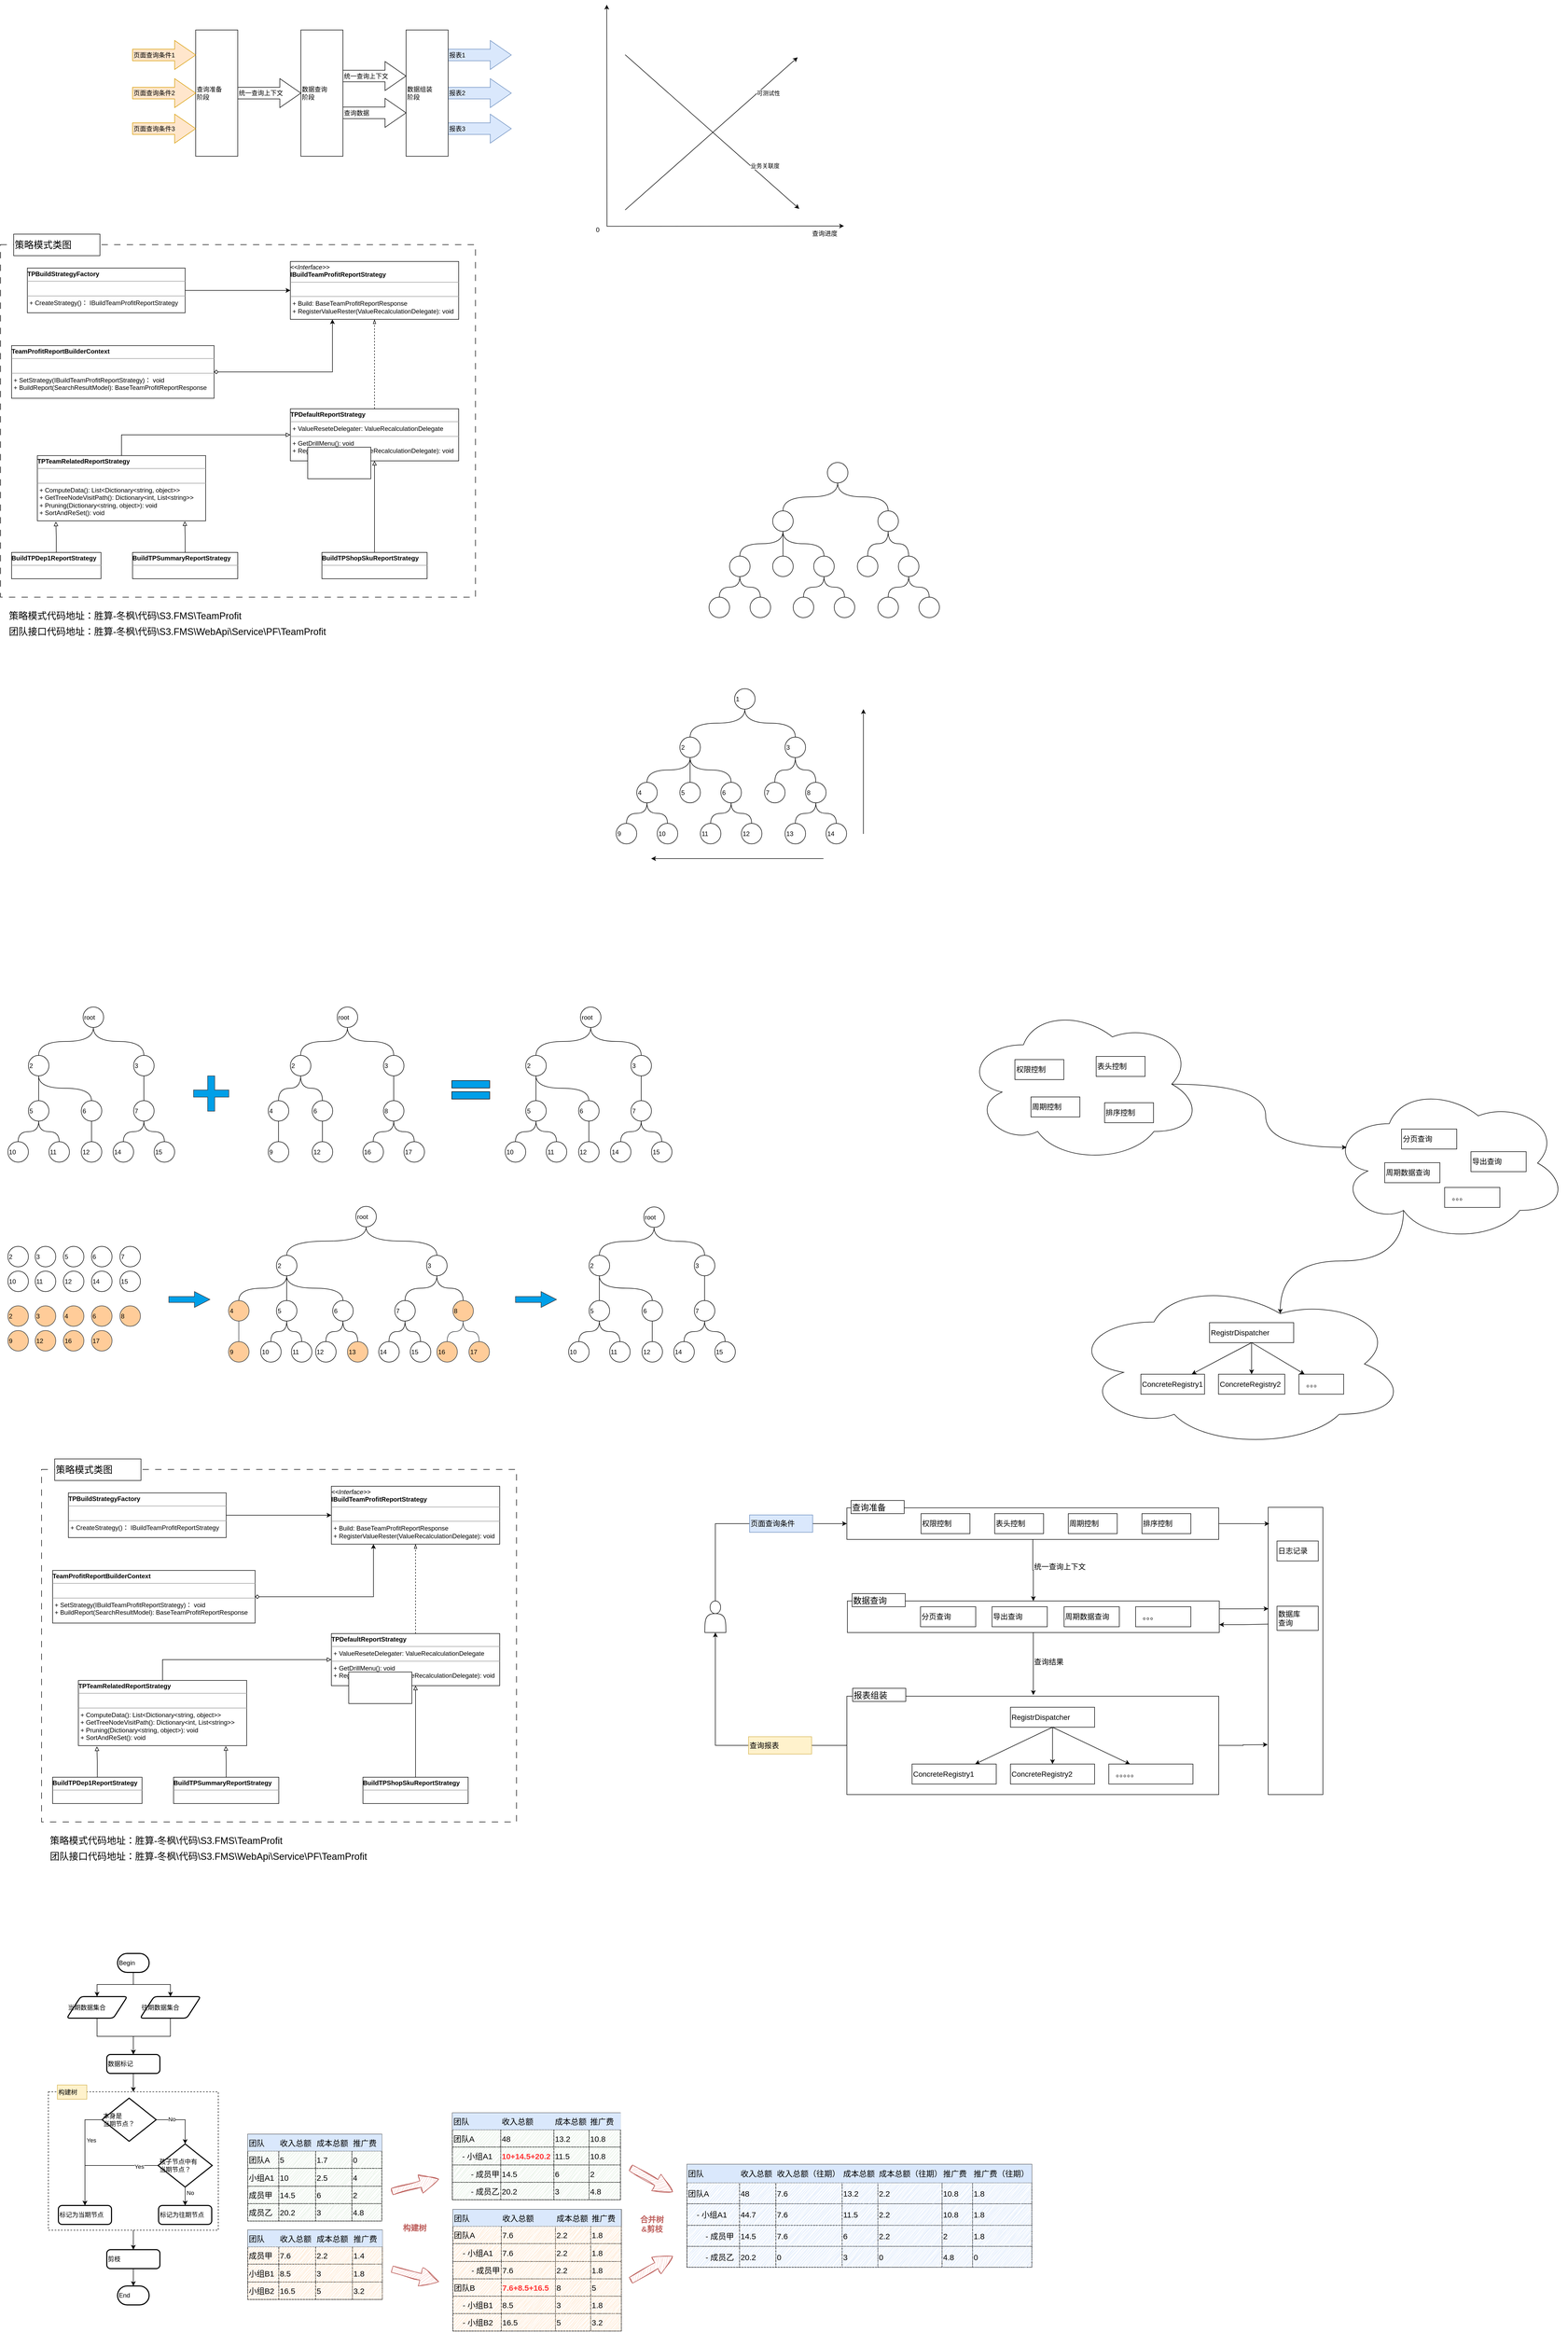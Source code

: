 <mxfile version="22.1.11" type="github">
  <diagram name="Page-1" id="nWR7mEP1w_h45t-jmfyz">
    <mxGraphModel dx="1728" dy="989" grid="0" gridSize="10" guides="1" tooltips="1" connect="1" arrows="1" fold="1" page="1" pageScale="1" pageWidth="2000" pageHeight="2000" math="0" shadow="0">
      <root>
        <mxCell id="0" />
        <mxCell id="1" parent="0" />
        <mxCell id="Tj1MaYMXAtGNRFCH0c-N-4" value="" style="rounded=0;whiteSpace=wrap;html=1;dashed=1;dashPattern=12 12;align=left;" parent="1" vertex="1">
          <mxGeometry x="29" y="616" width="903" height="670" as="geometry" />
        </mxCell>
        <mxCell id="pY-eyeUETL0jjdREyAvG-35" value="" style="group;align=left;" parent="1" vertex="1" connectable="0">
          <mxGeometry x="150" y="701" width="850" height="660" as="geometry" />
        </mxCell>
        <mxCell id="Tj1MaYMXAtGNRFCH0c-N-1" value="" style="group;align=left;" parent="pY-eyeUETL0jjdREyAvG-35" vertex="1" connectable="0">
          <mxGeometry x="-100" y="-53" width="850" height="603" as="geometry" />
        </mxCell>
        <mxCell id="pY-eyeUETL0jjdREyAvG-10" value="&lt;p style=&quot;margin: 4px 0px 0px;&quot;&gt;&lt;i&gt;&amp;lt;&amp;lt;Interface&amp;gt;&amp;gt;&lt;/i&gt;&lt;br&gt;&lt;b&gt;IBuildTeamProfitReportStrategy&lt;/b&gt;&lt;br&gt;&lt;/p&gt;&lt;hr size=&quot;1&quot;&gt;&lt;p style=&quot;margin:0px;margin-left:4px;&quot;&gt;&lt;br&gt;&lt;/p&gt;&lt;hr size=&quot;1&quot;&gt;&lt;p style=&quot;margin:0px;margin-left:4px;&quot;&gt;+ Build: BaseTeamProfitReportResponse&lt;br&gt;+ RegisterValueRester(ValueRecalculationDelegate): void&lt;/p&gt;" style="verticalAlign=top;align=left;overflow=fill;fontSize=12;fontFamily=Helvetica;html=1;whiteSpace=wrap;" parent="Tj1MaYMXAtGNRFCH0c-N-1" vertex="1">
          <mxGeometry x="530" width="320" height="110" as="geometry" />
        </mxCell>
        <mxCell id="pY-eyeUETL0jjdREyAvG-21" style="edgeStyle=orthogonalEdgeStyle;rounded=0;orthogonalLoop=1;jettySize=auto;html=1;entryX=0.5;entryY=1;entryDx=0;entryDy=0;endArrow=blockThin;endFill=0;dashed=1;align=left;" parent="Tj1MaYMXAtGNRFCH0c-N-1" source="pY-eyeUETL0jjdREyAvG-15" target="pY-eyeUETL0jjdREyAvG-10" edge="1">
          <mxGeometry relative="1" as="geometry" />
        </mxCell>
        <mxCell id="pY-eyeUETL0jjdREyAvG-15" value="&lt;p style=&quot;margin: 4px 0px 0px;&quot;&gt;&lt;b&gt;TPDefaultReportStrategy&lt;/b&gt;&lt;br&gt;&lt;/p&gt;&lt;hr size=&quot;1&quot;&gt;&lt;p style=&quot;margin:0px;margin-left:4px;&quot;&gt;&lt;span style=&quot;background-color: initial;&quot;&gt;+&amp;nbsp;ValueReseteDelegater: ValueRecalculationDelegate&lt;/span&gt;&lt;br&gt;&lt;/p&gt;&lt;hr size=&quot;1&quot;&gt;&lt;p style=&quot;margin:0px;margin-left:4px;&quot;&gt;+ GetDrillMenu(): void&lt;/p&gt;&lt;p style=&quot;margin:0px;margin-left:4px;&quot;&gt;+ RegisterValueRester(ValueRecalculationDelegate): void&lt;/p&gt;&lt;p style=&quot;margin:0px;margin-left:4px;&quot;&gt;&lt;/p&gt;" style="verticalAlign=top;align=left;overflow=fill;fontSize=12;fontFamily=Helvetica;html=1;whiteSpace=wrap;" parent="Tj1MaYMXAtGNRFCH0c-N-1" vertex="1">
          <mxGeometry x="530" y="280" width="320" height="99" as="geometry" />
        </mxCell>
        <mxCell id="pY-eyeUETL0jjdREyAvG-22" style="edgeStyle=orthogonalEdgeStyle;rounded=0;orthogonalLoop=1;jettySize=auto;html=1;entryX=0;entryY=0.5;entryDx=0;entryDy=0;exitX=0.5;exitY=0;exitDx=0;exitDy=0;endArrow=block;endFill=0;align=left;" parent="Tj1MaYMXAtGNRFCH0c-N-1" source="pY-eyeUETL0jjdREyAvG-16" target="pY-eyeUETL0jjdREyAvG-15" edge="1">
          <mxGeometry relative="1" as="geometry" />
        </mxCell>
        <mxCell id="pY-eyeUETL0jjdREyAvG-16" value="&lt;p style=&quot;margin: 4px 0px 0px;&quot;&gt;&lt;b&gt;TPTeamRelatedReportStrategy&lt;/b&gt;&lt;br&gt;&lt;/p&gt;&lt;hr size=&quot;1&quot;&gt;&lt;p style=&quot;margin:0px;margin-left:4px;&quot;&gt;&lt;br&gt;&lt;/p&gt;&lt;hr size=&quot;1&quot;&gt;&lt;p style=&quot;margin:0px;margin-left:4px;&quot;&gt;+ ComputeData(): List&amp;lt;Dictionary&amp;lt;string, object&amp;gt;&amp;gt;&lt;/p&gt;&lt;p style=&quot;margin:0px;margin-left:4px;&quot;&gt;+ GetTreeNodeVisitPath(): Dictionary&amp;lt;int, List&amp;lt;string&amp;gt;&amp;gt;&lt;/p&gt;&lt;p style=&quot;margin:0px;margin-left:4px;&quot;&gt;+&amp;nbsp;Pruning(Dictionary&amp;lt;string, object&amp;gt;): void&lt;/p&gt;&lt;p style=&quot;margin:0px;margin-left:4px;&quot;&gt;+&amp;nbsp;SortAndReSet(): void&lt;/p&gt;&lt;p style=&quot;margin:0px;margin-left:4px;&quot;&gt;&lt;/p&gt;" style="verticalAlign=top;align=left;overflow=fill;fontSize=12;fontFamily=Helvetica;html=1;whiteSpace=wrap;" parent="Tj1MaYMXAtGNRFCH0c-N-1" vertex="1">
          <mxGeometry x="49" y="369" width="320" height="124" as="geometry" />
        </mxCell>
        <mxCell id="pY-eyeUETL0jjdREyAvG-17" value="&lt;p style=&quot;margin: 4px 0px 0px;&quot;&gt;&lt;b&gt;BuildTPDep1ReportStrategy&lt;/b&gt;&lt;br&gt;&lt;/p&gt;&lt;hr size=&quot;1&quot;&gt;&lt;div style=&quot;height:2px;&quot;&gt;&lt;/div&gt;" style="verticalAlign=top;align=left;overflow=fill;fontSize=12;fontFamily=Helvetica;html=1;whiteSpace=wrap;" parent="Tj1MaYMXAtGNRFCH0c-N-1" vertex="1">
          <mxGeometry y="553" width="170" height="50" as="geometry" />
        </mxCell>
        <mxCell id="pY-eyeUETL0jjdREyAvG-18" value="&lt;p style=&quot;margin: 4px 0px 0px;&quot;&gt;&lt;b&gt;BuildTPSummaryReportStrategy&lt;/b&gt;&lt;br&gt;&lt;/p&gt;&lt;hr size=&quot;1&quot;&gt;&lt;div style=&quot;height:2px;&quot;&gt;&lt;/div&gt;" style="verticalAlign=top;align=left;overflow=fill;fontSize=12;fontFamily=Helvetica;html=1;whiteSpace=wrap;" parent="Tj1MaYMXAtGNRFCH0c-N-1" vertex="1">
          <mxGeometry x="230" y="553" width="200" height="50" as="geometry" />
        </mxCell>
        <mxCell id="pY-eyeUETL0jjdREyAvG-29" style="edgeStyle=orthogonalEdgeStyle;rounded=0;orthogonalLoop=1;jettySize=auto;html=1;entryX=0.5;entryY=1;entryDx=0;entryDy=0;endArrow=block;endFill=0;align=left;" parent="Tj1MaYMXAtGNRFCH0c-N-1" source="pY-eyeUETL0jjdREyAvG-19" target="pY-eyeUETL0jjdREyAvG-15" edge="1">
          <mxGeometry relative="1" as="geometry" />
        </mxCell>
        <mxCell id="pY-eyeUETL0jjdREyAvG-19" value="&lt;p style=&quot;margin: 4px 0px 0px;&quot;&gt;&lt;b&gt;BuildTPShopSkuReportStrategy&lt;/b&gt;&lt;br&gt;&lt;/p&gt;&lt;hr size=&quot;1&quot;&gt;&lt;div style=&quot;height:2px;&quot;&gt;&lt;/div&gt;" style="verticalAlign=top;align=left;overflow=fill;fontSize=12;fontFamily=Helvetica;html=1;whiteSpace=wrap;" parent="Tj1MaYMXAtGNRFCH0c-N-1" vertex="1">
          <mxGeometry x="590" y="553" width="200" height="50" as="geometry" />
        </mxCell>
        <mxCell id="pY-eyeUETL0jjdREyAvG-25" style="edgeStyle=orthogonalEdgeStyle;rounded=0;orthogonalLoop=1;jettySize=auto;html=1;entryX=0.11;entryY=1.012;entryDx=0;entryDy=0;entryPerimeter=0;endArrow=block;endFill=0;align=left;" parent="Tj1MaYMXAtGNRFCH0c-N-1" source="pY-eyeUETL0jjdREyAvG-17" target="pY-eyeUETL0jjdREyAvG-16" edge="1">
          <mxGeometry relative="1" as="geometry" />
        </mxCell>
        <mxCell id="pY-eyeUETL0jjdREyAvG-26" style="edgeStyle=orthogonalEdgeStyle;rounded=0;orthogonalLoop=1;jettySize=auto;html=1;entryX=0.876;entryY=1.007;entryDx=0;entryDy=0;entryPerimeter=0;endArrow=block;endFill=0;align=left;" parent="Tj1MaYMXAtGNRFCH0c-N-1" source="pY-eyeUETL0jjdREyAvG-18" target="pY-eyeUETL0jjdREyAvG-16" edge="1">
          <mxGeometry relative="1" as="geometry" />
        </mxCell>
        <mxCell id="pY-eyeUETL0jjdREyAvG-31" style="edgeStyle=orthogonalEdgeStyle;rounded=0;orthogonalLoop=1;jettySize=auto;html=1;entryX=0.25;entryY=1;entryDx=0;entryDy=0;startArrow=diamond;startFill=0;exitX=1;exitY=0.5;exitDx=0;exitDy=0;align=left;" parent="Tj1MaYMXAtGNRFCH0c-N-1" source="pY-eyeUETL0jjdREyAvG-30" target="pY-eyeUETL0jjdREyAvG-10" edge="1">
          <mxGeometry relative="1" as="geometry" />
        </mxCell>
        <mxCell id="pY-eyeUETL0jjdREyAvG-30" value="&lt;p style=&quot;margin: 4px 0px 0px;&quot;&gt;&lt;b&gt;TeamProfitReportBuilderContext&lt;/b&gt;&lt;br&gt;&lt;/p&gt;&lt;hr size=&quot;1&quot;&gt;&lt;p style=&quot;margin:0px;margin-left:4px;&quot;&gt;&lt;br&gt;&lt;/p&gt;&lt;hr size=&quot;1&quot;&gt;&lt;p style=&quot;margin:0px;margin-left:4px;&quot;&gt;+ SetStrategy(IBuildTeamProfitReportStrategy)： void&lt;/p&gt;&lt;p style=&quot;margin:0px;margin-left:4px;&quot;&gt;+&amp;nbsp;BuildReport(SearchResultModel):&amp;nbsp;BaseTeamProfitReportResponse&lt;/p&gt;" style="verticalAlign=top;align=left;overflow=fill;fontSize=12;fontFamily=Helvetica;html=1;whiteSpace=wrap;" parent="Tj1MaYMXAtGNRFCH0c-N-1" vertex="1">
          <mxGeometry y="160" width="385" height="100" as="geometry" />
        </mxCell>
        <mxCell id="pY-eyeUETL0jjdREyAvG-33" style="edgeStyle=orthogonalEdgeStyle;rounded=0;orthogonalLoop=1;jettySize=auto;html=1;entryX=0;entryY=0.5;entryDx=0;entryDy=0;align=left;" parent="Tj1MaYMXAtGNRFCH0c-N-1" source="pY-eyeUETL0jjdREyAvG-32" target="pY-eyeUETL0jjdREyAvG-10" edge="1">
          <mxGeometry relative="1" as="geometry" />
        </mxCell>
        <mxCell id="pY-eyeUETL0jjdREyAvG-32" value="&lt;p style=&quot;margin: 4px 0px 0px;&quot;&gt;&lt;b&gt;TPBuildStrategyFactory&lt;/b&gt;&lt;br&gt;&lt;/p&gt;&lt;hr size=&quot;1&quot;&gt;&lt;p style=&quot;margin:0px;margin-left:4px;&quot;&gt;&lt;br&gt;&lt;/p&gt;&lt;hr size=&quot;1&quot;&gt;&lt;p style=&quot;margin:0px;margin-left:4px;&quot;&gt;+ CreateStrategy()： IBuildTeamProfitReportStrategy&lt;/p&gt;" style="verticalAlign=top;align=left;overflow=fill;fontSize=12;fontFamily=Helvetica;html=1;whiteSpace=wrap;" parent="Tj1MaYMXAtGNRFCH0c-N-1" vertex="1">
          <mxGeometry x="30" y="12.5" width="300" height="85" as="geometry" />
        </mxCell>
        <mxCell id="Tj1MaYMXAtGNRFCH0c-N-7" value="策略模式代码地址：胜算-冬枫\代码\S3.FMS\TeamProfit" style="text;html=1;strokeColor=none;fillColor=none;align=left;verticalAlign=middle;whiteSpace=wrap;rounded=0;fontSize=18;" parent="pY-eyeUETL0jjdREyAvG-35" vertex="1">
          <mxGeometry x="-107" y="606" width="741" height="30" as="geometry" />
        </mxCell>
        <mxCell id="pY-eyeUETL0jjdREyAvG-36" value="" style="ellipse;whiteSpace=wrap;html=1;aspect=fixed;align=left;" parent="1" vertex="1">
          <mxGeometry x="1497" y="1122" width="39" height="39" as="geometry" />
        </mxCell>
        <mxCell id="pY-eyeUETL0jjdREyAvG-40" value="" style="ellipse;whiteSpace=wrap;html=1;aspect=fixed;align=left;" parent="1" vertex="1">
          <mxGeometry x="1697" y="1122" width="39" height="39" as="geometry" />
        </mxCell>
        <mxCell id="pY-eyeUETL0jjdREyAvG-41" value="" style="ellipse;whiteSpace=wrap;html=1;aspect=fixed;align=left;" parent="1" vertex="1">
          <mxGeometry x="1658" y="1208" width="39" height="39" as="geometry" />
        </mxCell>
        <mxCell id="pY-eyeUETL0jjdREyAvG-60" style="edgeStyle=orthogonalEdgeStyle;rounded=0;orthogonalLoop=1;jettySize=auto;html=1;endArrow=none;endFill=0;curved=1;align=left;" parent="1" source="pY-eyeUETL0jjdREyAvG-40" target="pY-eyeUETL0jjdREyAvG-41" edge="1">
          <mxGeometry relative="1" as="geometry" />
        </mxCell>
        <mxCell id="pY-eyeUETL0jjdREyAvG-42" value="" style="ellipse;whiteSpace=wrap;html=1;aspect=fixed;align=left;" parent="1" vertex="1">
          <mxGeometry x="1736" y="1208" width="39" height="39" as="geometry" />
        </mxCell>
        <mxCell id="pY-eyeUETL0jjdREyAvG-61" style="edgeStyle=orthogonalEdgeStyle;rounded=0;orthogonalLoop=1;jettySize=auto;html=1;curved=1;endArrow=none;endFill=0;align=left;" parent="1" source="pY-eyeUETL0jjdREyAvG-40" target="pY-eyeUETL0jjdREyAvG-42" edge="1">
          <mxGeometry relative="1" as="geometry" />
        </mxCell>
        <mxCell id="pY-eyeUETL0jjdREyAvG-44" value="" style="ellipse;whiteSpace=wrap;html=1;aspect=fixed;align=left;" parent="1" vertex="1">
          <mxGeometry x="1497" y="1208" width="39" height="39" as="geometry" />
        </mxCell>
        <mxCell id="pY-eyeUETL0jjdREyAvG-58" style="edgeStyle=orthogonalEdgeStyle;rounded=0;orthogonalLoop=1;jettySize=auto;html=1;entryX=0.5;entryY=0;entryDx=0;entryDy=0;endArrow=none;endFill=0;align=left;" parent="1" source="pY-eyeUETL0jjdREyAvG-36" target="pY-eyeUETL0jjdREyAvG-44" edge="1">
          <mxGeometry relative="1" as="geometry" />
        </mxCell>
        <mxCell id="pY-eyeUETL0jjdREyAvG-45" value="" style="ellipse;whiteSpace=wrap;html=1;aspect=fixed;align=left;" parent="1" vertex="1">
          <mxGeometry x="1575" y="1208" width="39" height="39" as="geometry" />
        </mxCell>
        <mxCell id="pY-eyeUETL0jjdREyAvG-59" style="edgeStyle=orthogonalEdgeStyle;rounded=0;orthogonalLoop=1;jettySize=auto;html=1;exitX=0.5;exitY=1;exitDx=0;exitDy=0;endArrow=none;endFill=0;curved=1;align=left;" parent="1" source="pY-eyeUETL0jjdREyAvG-36" target="pY-eyeUETL0jjdREyAvG-45" edge="1">
          <mxGeometry relative="1" as="geometry" />
        </mxCell>
        <mxCell id="pY-eyeUETL0jjdREyAvG-46" value="" style="ellipse;whiteSpace=wrap;html=1;aspect=fixed;align=left;" parent="1" vertex="1">
          <mxGeometry x="1415" y="1208" width="39" height="39" as="geometry" />
        </mxCell>
        <mxCell id="pY-eyeUETL0jjdREyAvG-57" style="edgeStyle=orthogonalEdgeStyle;rounded=0;orthogonalLoop=1;jettySize=auto;html=1;exitX=0.5;exitY=1;exitDx=0;exitDy=0;curved=1;endArrow=none;endFill=0;align=left;" parent="1" source="pY-eyeUETL0jjdREyAvG-36" target="pY-eyeUETL0jjdREyAvG-46" edge="1">
          <mxGeometry relative="1" as="geometry" />
        </mxCell>
        <mxCell id="pY-eyeUETL0jjdREyAvG-47" value="" style="ellipse;whiteSpace=wrap;html=1;aspect=fixed;align=left;" parent="1" vertex="1">
          <mxGeometry x="1454" y="1286" width="39" height="39" as="geometry" />
        </mxCell>
        <mxCell id="pY-eyeUETL0jjdREyAvG-63" style="edgeStyle=orthogonalEdgeStyle;rounded=0;orthogonalLoop=1;jettySize=auto;html=1;entryX=0.5;entryY=0;entryDx=0;entryDy=0;endArrow=none;endFill=0;curved=1;align=left;" parent="1" source="pY-eyeUETL0jjdREyAvG-46" target="pY-eyeUETL0jjdREyAvG-47" edge="1">
          <mxGeometry relative="1" as="geometry" />
        </mxCell>
        <mxCell id="pY-eyeUETL0jjdREyAvG-48" value="" style="ellipse;whiteSpace=wrap;html=1;aspect=fixed;align=left;" parent="1" vertex="1">
          <mxGeometry x="1376" y="1286" width="39" height="39" as="geometry" />
        </mxCell>
        <mxCell id="pY-eyeUETL0jjdREyAvG-62" style="edgeStyle=orthogonalEdgeStyle;rounded=0;orthogonalLoop=1;jettySize=auto;html=1;entryX=0.5;entryY=0;entryDx=0;entryDy=0;endArrow=none;endFill=0;curved=1;align=left;" parent="1" source="pY-eyeUETL0jjdREyAvG-46" target="pY-eyeUETL0jjdREyAvG-48" edge="1">
          <mxGeometry relative="1" as="geometry" />
        </mxCell>
        <mxCell id="pY-eyeUETL0jjdREyAvG-49" value="" style="ellipse;whiteSpace=wrap;html=1;aspect=fixed;align=left;" parent="1" vertex="1">
          <mxGeometry x="1614" y="1286" width="39" height="39" as="geometry" />
        </mxCell>
        <mxCell id="pY-eyeUETL0jjdREyAvG-64" style="edgeStyle=orthogonalEdgeStyle;rounded=0;orthogonalLoop=1;jettySize=auto;html=1;entryX=0.5;entryY=0;entryDx=0;entryDy=0;exitX=0.5;exitY=1;exitDx=0;exitDy=0;endArrow=none;endFill=0;curved=1;align=left;" parent="1" source="pY-eyeUETL0jjdREyAvG-45" target="pY-eyeUETL0jjdREyAvG-49" edge="1">
          <mxGeometry relative="1" as="geometry" />
        </mxCell>
        <mxCell id="pY-eyeUETL0jjdREyAvG-50" value="" style="ellipse;whiteSpace=wrap;html=1;aspect=fixed;align=left;" parent="1" vertex="1">
          <mxGeometry x="1536" y="1286" width="39" height="39" as="geometry" />
        </mxCell>
        <mxCell id="pY-eyeUETL0jjdREyAvG-67" style="edgeStyle=orthogonalEdgeStyle;rounded=0;orthogonalLoop=1;jettySize=auto;html=1;endArrow=none;endFill=0;curved=1;align=left;" parent="1" source="pY-eyeUETL0jjdREyAvG-45" target="pY-eyeUETL0jjdREyAvG-50" edge="1">
          <mxGeometry relative="1" as="geometry" />
        </mxCell>
        <mxCell id="pY-eyeUETL0jjdREyAvG-51" value="" style="ellipse;whiteSpace=wrap;html=1;aspect=fixed;align=left;" parent="1" vertex="1">
          <mxGeometry x="1775" y="1286" width="39" height="39" as="geometry" />
        </mxCell>
        <mxCell id="pY-eyeUETL0jjdREyAvG-66" style="edgeStyle=orthogonalEdgeStyle;rounded=0;orthogonalLoop=1;jettySize=auto;html=1;entryX=0.5;entryY=0;entryDx=0;entryDy=0;endArrow=none;endFill=0;curved=1;align=left;" parent="1" source="pY-eyeUETL0jjdREyAvG-42" target="pY-eyeUETL0jjdREyAvG-51" edge="1">
          <mxGeometry relative="1" as="geometry" />
        </mxCell>
        <mxCell id="pY-eyeUETL0jjdREyAvG-52" value="" style="ellipse;whiteSpace=wrap;html=1;aspect=fixed;align=left;" parent="1" vertex="1">
          <mxGeometry x="1697" y="1286" width="39" height="39" as="geometry" />
        </mxCell>
        <mxCell id="pY-eyeUETL0jjdREyAvG-65" style="edgeStyle=orthogonalEdgeStyle;rounded=0;orthogonalLoop=1;jettySize=auto;html=1;exitX=0.5;exitY=1;exitDx=0;exitDy=0;curved=1;endArrow=none;endFill=0;align=left;" parent="1" source="pY-eyeUETL0jjdREyAvG-42" target="pY-eyeUETL0jjdREyAvG-52" edge="1">
          <mxGeometry relative="1" as="geometry">
            <mxPoint x="1754" y="1253" as="sourcePoint" />
          </mxGeometry>
        </mxCell>
        <mxCell id="pY-eyeUETL0jjdREyAvG-55" style="rounded=0;orthogonalLoop=1;jettySize=auto;html=1;entryX=0.5;entryY=0;entryDx=0;entryDy=0;exitX=0.5;exitY=1;exitDx=0;exitDy=0;edgeStyle=orthogonalEdgeStyle;curved=1;endArrow=none;endFill=0;align=left;" parent="1" source="pY-eyeUETL0jjdREyAvG-53" target="pY-eyeUETL0jjdREyAvG-36" edge="1">
          <mxGeometry relative="1" as="geometry" />
        </mxCell>
        <mxCell id="pY-eyeUETL0jjdREyAvG-56" style="edgeStyle=orthogonalEdgeStyle;rounded=0;orthogonalLoop=1;jettySize=auto;html=1;exitX=0.5;exitY=1;exitDx=0;exitDy=0;curved=1;endArrow=none;endFill=0;align=left;" parent="1" source="pY-eyeUETL0jjdREyAvG-53" target="pY-eyeUETL0jjdREyAvG-40" edge="1">
          <mxGeometry relative="1" as="geometry" />
        </mxCell>
        <mxCell id="pY-eyeUETL0jjdREyAvG-53" value="" style="ellipse;whiteSpace=wrap;html=1;aspect=fixed;align=left;" parent="1" vertex="1">
          <mxGeometry x="1601" y="1030" width="39" height="39" as="geometry" />
        </mxCell>
        <mxCell id="pY-eyeUETL0jjdREyAvG-107" value="" style="group;align=left;" parent="1" vertex="1" connectable="0">
          <mxGeometry x="1199.5" y="1460" width="470" height="323" as="geometry" />
        </mxCell>
        <mxCell id="pY-eyeUETL0jjdREyAvG-71" value="2" style="ellipse;whiteSpace=wrap;html=1;aspect=fixed;align=left;" parent="pY-eyeUETL0jjdREyAvG-107" vertex="1">
          <mxGeometry x="121" y="92" width="39" height="39" as="geometry" />
        </mxCell>
        <mxCell id="pY-eyeUETL0jjdREyAvG-72" value="3" style="ellipse;whiteSpace=wrap;html=1;aspect=fixed;align=left;" parent="pY-eyeUETL0jjdREyAvG-107" vertex="1">
          <mxGeometry x="321" y="92" width="39" height="39" as="geometry" />
        </mxCell>
        <mxCell id="pY-eyeUETL0jjdREyAvG-73" value="7" style="ellipse;whiteSpace=wrap;html=1;aspect=fixed;align=left;" parent="pY-eyeUETL0jjdREyAvG-107" vertex="1">
          <mxGeometry x="282" y="178" width="39" height="39" as="geometry" />
        </mxCell>
        <mxCell id="pY-eyeUETL0jjdREyAvG-74" style="edgeStyle=orthogonalEdgeStyle;rounded=0;orthogonalLoop=1;jettySize=auto;html=1;endArrow=none;endFill=0;curved=1;align=left;" parent="pY-eyeUETL0jjdREyAvG-107" source="pY-eyeUETL0jjdREyAvG-72" target="pY-eyeUETL0jjdREyAvG-73" edge="1">
          <mxGeometry relative="1" as="geometry" />
        </mxCell>
        <mxCell id="pY-eyeUETL0jjdREyAvG-75" value="8" style="ellipse;whiteSpace=wrap;html=1;aspect=fixed;align=left;" parent="pY-eyeUETL0jjdREyAvG-107" vertex="1">
          <mxGeometry x="360" y="178" width="39" height="39" as="geometry" />
        </mxCell>
        <mxCell id="pY-eyeUETL0jjdREyAvG-76" style="edgeStyle=orthogonalEdgeStyle;rounded=0;orthogonalLoop=1;jettySize=auto;html=1;curved=1;endArrow=none;endFill=0;align=left;" parent="pY-eyeUETL0jjdREyAvG-107" source="pY-eyeUETL0jjdREyAvG-72" target="pY-eyeUETL0jjdREyAvG-75" edge="1">
          <mxGeometry relative="1" as="geometry" />
        </mxCell>
        <mxCell id="pY-eyeUETL0jjdREyAvG-77" value="5" style="ellipse;whiteSpace=wrap;html=1;aspect=fixed;align=left;" parent="pY-eyeUETL0jjdREyAvG-107" vertex="1">
          <mxGeometry x="121" y="178" width="39" height="39" as="geometry" />
        </mxCell>
        <mxCell id="pY-eyeUETL0jjdREyAvG-78" style="edgeStyle=orthogonalEdgeStyle;rounded=0;orthogonalLoop=1;jettySize=auto;html=1;entryX=0.5;entryY=0;entryDx=0;entryDy=0;endArrow=none;endFill=0;align=left;" parent="pY-eyeUETL0jjdREyAvG-107" source="pY-eyeUETL0jjdREyAvG-71" target="pY-eyeUETL0jjdREyAvG-77" edge="1">
          <mxGeometry relative="1" as="geometry" />
        </mxCell>
        <mxCell id="pY-eyeUETL0jjdREyAvG-79" value="6" style="ellipse;whiteSpace=wrap;html=1;aspect=fixed;align=left;" parent="pY-eyeUETL0jjdREyAvG-107" vertex="1">
          <mxGeometry x="199" y="178" width="39" height="39" as="geometry" />
        </mxCell>
        <mxCell id="pY-eyeUETL0jjdREyAvG-80" style="edgeStyle=orthogonalEdgeStyle;rounded=0;orthogonalLoop=1;jettySize=auto;html=1;exitX=0.5;exitY=1;exitDx=0;exitDy=0;endArrow=none;endFill=0;curved=1;align=left;" parent="pY-eyeUETL0jjdREyAvG-107" source="pY-eyeUETL0jjdREyAvG-71" target="pY-eyeUETL0jjdREyAvG-79" edge="1">
          <mxGeometry relative="1" as="geometry" />
        </mxCell>
        <mxCell id="pY-eyeUETL0jjdREyAvG-81" value="4" style="ellipse;whiteSpace=wrap;html=1;aspect=fixed;align=left;" parent="pY-eyeUETL0jjdREyAvG-107" vertex="1">
          <mxGeometry x="39" y="178" width="39" height="39" as="geometry" />
        </mxCell>
        <mxCell id="pY-eyeUETL0jjdREyAvG-82" style="edgeStyle=orthogonalEdgeStyle;rounded=0;orthogonalLoop=1;jettySize=auto;html=1;exitX=0.5;exitY=1;exitDx=0;exitDy=0;curved=1;endArrow=none;endFill=0;align=left;" parent="pY-eyeUETL0jjdREyAvG-107" source="pY-eyeUETL0jjdREyAvG-71" target="pY-eyeUETL0jjdREyAvG-81" edge="1">
          <mxGeometry relative="1" as="geometry" />
        </mxCell>
        <mxCell id="pY-eyeUETL0jjdREyAvG-83" value="10" style="ellipse;whiteSpace=wrap;html=1;aspect=fixed;align=left;" parent="pY-eyeUETL0jjdREyAvG-107" vertex="1">
          <mxGeometry x="78" y="256" width="39" height="39" as="geometry" />
        </mxCell>
        <mxCell id="pY-eyeUETL0jjdREyAvG-84" style="edgeStyle=orthogonalEdgeStyle;rounded=0;orthogonalLoop=1;jettySize=auto;html=1;entryX=0.5;entryY=0;entryDx=0;entryDy=0;endArrow=none;endFill=0;curved=1;align=left;" parent="pY-eyeUETL0jjdREyAvG-107" source="pY-eyeUETL0jjdREyAvG-81" target="pY-eyeUETL0jjdREyAvG-83" edge="1">
          <mxGeometry relative="1" as="geometry" />
        </mxCell>
        <mxCell id="pY-eyeUETL0jjdREyAvG-85" value="9" style="ellipse;whiteSpace=wrap;html=1;aspect=fixed;align=left;" parent="pY-eyeUETL0jjdREyAvG-107" vertex="1">
          <mxGeometry y="256" width="39" height="39" as="geometry" />
        </mxCell>
        <mxCell id="pY-eyeUETL0jjdREyAvG-86" style="edgeStyle=orthogonalEdgeStyle;rounded=0;orthogonalLoop=1;jettySize=auto;html=1;entryX=0.5;entryY=0;entryDx=0;entryDy=0;endArrow=none;endFill=0;curved=1;align=left;" parent="pY-eyeUETL0jjdREyAvG-107" source="pY-eyeUETL0jjdREyAvG-81" target="pY-eyeUETL0jjdREyAvG-85" edge="1">
          <mxGeometry relative="1" as="geometry" />
        </mxCell>
        <mxCell id="pY-eyeUETL0jjdREyAvG-87" value="12" style="ellipse;whiteSpace=wrap;html=1;aspect=fixed;align=left;" parent="pY-eyeUETL0jjdREyAvG-107" vertex="1">
          <mxGeometry x="238" y="256" width="39" height="39" as="geometry" />
        </mxCell>
        <mxCell id="pY-eyeUETL0jjdREyAvG-88" style="edgeStyle=orthogonalEdgeStyle;rounded=0;orthogonalLoop=1;jettySize=auto;html=1;entryX=0.5;entryY=0;entryDx=0;entryDy=0;exitX=0.5;exitY=1;exitDx=0;exitDy=0;endArrow=none;endFill=0;curved=1;align=left;" parent="pY-eyeUETL0jjdREyAvG-107" source="pY-eyeUETL0jjdREyAvG-79" target="pY-eyeUETL0jjdREyAvG-87" edge="1">
          <mxGeometry relative="1" as="geometry" />
        </mxCell>
        <mxCell id="pY-eyeUETL0jjdREyAvG-89" value="11" style="ellipse;whiteSpace=wrap;html=1;aspect=fixed;align=left;" parent="pY-eyeUETL0jjdREyAvG-107" vertex="1">
          <mxGeometry x="160" y="256" width="39" height="39" as="geometry" />
        </mxCell>
        <mxCell id="pY-eyeUETL0jjdREyAvG-90" style="edgeStyle=orthogonalEdgeStyle;rounded=0;orthogonalLoop=1;jettySize=auto;html=1;endArrow=none;endFill=0;curved=1;align=left;" parent="pY-eyeUETL0jjdREyAvG-107" source="pY-eyeUETL0jjdREyAvG-79" target="pY-eyeUETL0jjdREyAvG-89" edge="1">
          <mxGeometry relative="1" as="geometry" />
        </mxCell>
        <mxCell id="pY-eyeUETL0jjdREyAvG-91" value="14" style="ellipse;whiteSpace=wrap;html=1;aspect=fixed;align=left;" parent="pY-eyeUETL0jjdREyAvG-107" vertex="1">
          <mxGeometry x="399" y="256" width="39" height="39" as="geometry" />
        </mxCell>
        <mxCell id="pY-eyeUETL0jjdREyAvG-92" style="edgeStyle=orthogonalEdgeStyle;rounded=0;orthogonalLoop=1;jettySize=auto;html=1;entryX=0.5;entryY=0;entryDx=0;entryDy=0;endArrow=none;endFill=0;curved=1;align=left;" parent="pY-eyeUETL0jjdREyAvG-107" source="pY-eyeUETL0jjdREyAvG-75" target="pY-eyeUETL0jjdREyAvG-91" edge="1">
          <mxGeometry relative="1" as="geometry" />
        </mxCell>
        <mxCell id="pY-eyeUETL0jjdREyAvG-93" value="13" style="ellipse;whiteSpace=wrap;html=1;aspect=fixed;align=left;" parent="pY-eyeUETL0jjdREyAvG-107" vertex="1">
          <mxGeometry x="321" y="256" width="39" height="39" as="geometry" />
        </mxCell>
        <mxCell id="pY-eyeUETL0jjdREyAvG-94" style="edgeStyle=orthogonalEdgeStyle;rounded=0;orthogonalLoop=1;jettySize=auto;html=1;exitX=0.5;exitY=1;exitDx=0;exitDy=0;curved=1;endArrow=none;endFill=0;align=left;" parent="pY-eyeUETL0jjdREyAvG-107" source="pY-eyeUETL0jjdREyAvG-75" target="pY-eyeUETL0jjdREyAvG-93" edge="1">
          <mxGeometry relative="1" as="geometry">
            <mxPoint x="378" y="223" as="sourcePoint" />
          </mxGeometry>
        </mxCell>
        <mxCell id="pY-eyeUETL0jjdREyAvG-95" style="rounded=0;orthogonalLoop=1;jettySize=auto;html=1;entryX=0.5;entryY=0;entryDx=0;entryDy=0;exitX=0.5;exitY=1;exitDx=0;exitDy=0;edgeStyle=orthogonalEdgeStyle;curved=1;endArrow=none;endFill=0;align=left;" parent="pY-eyeUETL0jjdREyAvG-107" source="pY-eyeUETL0jjdREyAvG-97" target="pY-eyeUETL0jjdREyAvG-71" edge="1">
          <mxGeometry relative="1" as="geometry" />
        </mxCell>
        <mxCell id="pY-eyeUETL0jjdREyAvG-96" style="edgeStyle=orthogonalEdgeStyle;rounded=0;orthogonalLoop=1;jettySize=auto;html=1;exitX=0.5;exitY=1;exitDx=0;exitDy=0;curved=1;endArrow=none;endFill=0;align=left;" parent="pY-eyeUETL0jjdREyAvG-107" source="pY-eyeUETL0jjdREyAvG-97" target="pY-eyeUETL0jjdREyAvG-72" edge="1">
          <mxGeometry relative="1" as="geometry" />
        </mxCell>
        <mxCell id="pY-eyeUETL0jjdREyAvG-97" value="1" style="ellipse;whiteSpace=wrap;html=1;aspect=fixed;align=left;" parent="pY-eyeUETL0jjdREyAvG-107" vertex="1">
          <mxGeometry x="225" width="39" height="39" as="geometry" />
        </mxCell>
        <mxCell id="pY-eyeUETL0jjdREyAvG-99" value="" style="endArrow=classic;html=1;rounded=0;edgeStyle=orthogonalEdgeStyle;align=left;" parent="pY-eyeUETL0jjdREyAvG-107" edge="1">
          <mxGeometry relative="1" as="geometry">
            <mxPoint x="394" y="323" as="sourcePoint" />
            <mxPoint x="66.5" y="323" as="targetPoint" />
          </mxGeometry>
        </mxCell>
        <mxCell id="pY-eyeUETL0jjdREyAvG-105" value="" style="endArrow=classic;html=1;rounded=0;edgeStyle=orthogonalEdgeStyle;align=left;" parent="pY-eyeUETL0jjdREyAvG-107" edge="1">
          <mxGeometry relative="1" as="geometry">
            <mxPoint x="470" y="276" as="sourcePoint" />
            <mxPoint x="470" y="39" as="targetPoint" />
          </mxGeometry>
        </mxCell>
        <mxCell id="WaHGX-co-wVhsz-dFnBB-1" value="" style="group;align=left;" parent="1" vertex="1" connectable="0">
          <mxGeometry x="280" y="208" width="720" height="240" as="geometry" />
        </mxCell>
        <mxCell id="BXYyC4Ut1wMrmTJyeqbY-2" value="数据查询&lt;br&gt;阶段" style="rounded=0;whiteSpace=wrap;html=1;align=left;" parent="WaHGX-co-wVhsz-dFnBB-1" vertex="1">
          <mxGeometry x="320" width="80" height="240" as="geometry" />
        </mxCell>
        <mxCell id="BXYyC4Ut1wMrmTJyeqbY-1" value="查询准备&lt;br&gt;阶段" style="rounded=0;whiteSpace=wrap;html=1;align=left;" parent="WaHGX-co-wVhsz-dFnBB-1" vertex="1">
          <mxGeometry x="120" width="80" height="240" as="geometry" />
        </mxCell>
        <mxCell id="BXYyC4Ut1wMrmTJyeqbY-16" value="页面查询条件2" style="html=1;shadow=0;dashed=0;align=left;verticalAlign=middle;shape=mxgraph.arrows2.arrow;dy=0.6;dx=40;notch=0;fillColor=#ffe6cc;strokeColor=#d79b00;" parent="WaHGX-co-wVhsz-dFnBB-1" vertex="1">
          <mxGeometry y="92.5" width="120" height="55" as="geometry" />
        </mxCell>
        <mxCell id="BXYyC4Ut1wMrmTJyeqbY-17" value="页面查询条件3" style="html=1;shadow=0;dashed=0;align=left;verticalAlign=middle;shape=mxgraph.arrows2.arrow;dy=0.6;dx=40;notch=0;fillColor=#ffe6cc;strokeColor=#d79b00;" parent="WaHGX-co-wVhsz-dFnBB-1" vertex="1">
          <mxGeometry y="160" width="120" height="55" as="geometry" />
        </mxCell>
        <mxCell id="BXYyC4Ut1wMrmTJyeqbY-18" value="页面查询条件1" style="html=1;shadow=0;dashed=0;align=left;verticalAlign=middle;shape=mxgraph.arrows2.arrow;dy=0.6;dx=40;notch=0;fillColor=#ffe6cc;strokeColor=#d79b00;" parent="WaHGX-co-wVhsz-dFnBB-1" vertex="1">
          <mxGeometry y="20" width="120" height="55" as="geometry" />
        </mxCell>
        <mxCell id="BXYyC4Ut1wMrmTJyeqbY-19" value="统一查询上下文" style="html=1;shadow=0;dashed=0;align=left;verticalAlign=middle;shape=mxgraph.arrows2.arrow;dy=0.6;dx=40;notch=0;" parent="WaHGX-co-wVhsz-dFnBB-1" vertex="1">
          <mxGeometry x="200" y="92.5" width="120" height="55" as="geometry" />
        </mxCell>
        <mxCell id="BXYyC4Ut1wMrmTJyeqbY-20" value="统一查询上下文" style="html=1;shadow=0;dashed=0;align=left;verticalAlign=middle;shape=mxgraph.arrows2.arrow;dy=0.6;dx=40;notch=0;" parent="WaHGX-co-wVhsz-dFnBB-1" vertex="1">
          <mxGeometry x="400" y="60" width="120" height="55" as="geometry" />
        </mxCell>
        <mxCell id="BXYyC4Ut1wMrmTJyeqbY-21" value="查询数据" style="html=1;shadow=0;dashed=0;align=left;verticalAlign=middle;shape=mxgraph.arrows2.arrow;dy=0.6;dx=40;notch=0;" parent="WaHGX-co-wVhsz-dFnBB-1" vertex="1">
          <mxGeometry x="400" y="130" width="120" height="55" as="geometry" />
        </mxCell>
        <mxCell id="BXYyC4Ut1wMrmTJyeqbY-22" value="报表2" style="html=1;shadow=0;dashed=0;align=left;verticalAlign=middle;shape=mxgraph.arrows2.arrow;dy=0.6;dx=40;notch=0;fillColor=#dae8fc;strokeColor=#6c8ebf;" parent="WaHGX-co-wVhsz-dFnBB-1" vertex="1">
          <mxGeometry x="600" y="92.5" width="120" height="55" as="geometry" />
        </mxCell>
        <mxCell id="BXYyC4Ut1wMrmTJyeqbY-23" value="报表1" style="html=1;shadow=0;dashed=0;align=left;verticalAlign=middle;shape=mxgraph.arrows2.arrow;dy=0.6;dx=40;notch=0;fillColor=#dae8fc;strokeColor=#6c8ebf;" parent="WaHGX-co-wVhsz-dFnBB-1" vertex="1">
          <mxGeometry x="600" y="20" width="120" height="55" as="geometry" />
        </mxCell>
        <mxCell id="BXYyC4Ut1wMrmTJyeqbY-24" value="报表3" style="html=1;shadow=0;dashed=0;align=left;verticalAlign=middle;shape=mxgraph.arrows2.arrow;dy=0.6;dx=40;notch=0;fillColor=#dae8fc;strokeColor=#6c8ebf;" parent="WaHGX-co-wVhsz-dFnBB-1" vertex="1">
          <mxGeometry x="600" y="160" width="120" height="55" as="geometry" />
        </mxCell>
        <mxCell id="BXYyC4Ut1wMrmTJyeqbY-3" value="数据组装&lt;br&gt;阶段" style="rounded=0;whiteSpace=wrap;html=1;align=left;" parent="WaHGX-co-wVhsz-dFnBB-1" vertex="1">
          <mxGeometry x="520" width="80" height="240" as="geometry" />
        </mxCell>
        <mxCell id="WaHGX-co-wVhsz-dFnBB-2" value="" style="group;align=left;" parent="1" vertex="1" connectable="0">
          <mxGeometry x="1158.5" y="160" width="474" height="445" as="geometry" />
        </mxCell>
        <mxCell id="BXYyC4Ut1wMrmTJyeqbY-10" value="" style="endArrow=classic;startArrow=classic;html=1;rounded=0;edgeStyle=orthogonalEdgeStyle;align=left;" parent="WaHGX-co-wVhsz-dFnBB-2" edge="1">
          <mxGeometry width="50" height="50" relative="1" as="geometry">
            <mxPoint x="474" y="420.571" as="sourcePoint" />
            <mxPoint x="23.006" as="targetPoint" />
          </mxGeometry>
        </mxCell>
        <mxCell id="BXYyC4Ut1wMrmTJyeqbY-11" value="查询进度" style="text;html=1;strokeColor=none;fillColor=none;align=left;verticalAlign=middle;whiteSpace=wrap;rounded=0;" parent="WaHGX-co-wVhsz-dFnBB-2" vertex="1">
          <mxGeometry x="411" y="425" width="60" height="20" as="geometry" />
        </mxCell>
        <mxCell id="BXYyC4Ut1wMrmTJyeqbY-30" value="0" style="text;html=1;align=left;verticalAlign=middle;resizable=0;points=[];autosize=1;strokeColor=none;fillColor=none;" parent="WaHGX-co-wVhsz-dFnBB-2" vertex="1">
          <mxGeometry y="412.997" width="30" height="30" as="geometry" />
        </mxCell>
        <mxCell id="pY-eyeUETL0jjdREyAvG-1" value="" style="endArrow=classic;html=1;rounded=0;align=left;" parent="WaHGX-co-wVhsz-dFnBB-2" edge="1">
          <mxGeometry width="50" height="50" relative="1" as="geometry">
            <mxPoint x="58" y="390" as="sourcePoint" />
            <mxPoint x="386" y="100" as="targetPoint" />
          </mxGeometry>
        </mxCell>
        <mxCell id="pY-eyeUETL0jjdREyAvG-3" value="可测试性" style="edgeLabel;html=1;align=left;verticalAlign=middle;resizable=0;points=[];" parent="pY-eyeUETL0jjdREyAvG-1" vertex="1" connectable="0">
          <mxGeometry x="0.689" y="-1" relative="1" as="geometry">
            <mxPoint x="-29" y="22" as="offset" />
          </mxGeometry>
        </mxCell>
        <mxCell id="pY-eyeUETL0jjdREyAvG-2" value="" style="endArrow=classic;html=1;rounded=0;align=left;" parent="WaHGX-co-wVhsz-dFnBB-2" edge="1">
          <mxGeometry width="50" height="50" relative="1" as="geometry">
            <mxPoint x="58" y="95" as="sourcePoint" />
            <mxPoint x="389" y="388" as="targetPoint" />
          </mxGeometry>
        </mxCell>
        <mxCell id="pY-eyeUETL0jjdREyAvG-4" value="业务关联度" style="edgeLabel;html=1;align=left;verticalAlign=middle;resizable=0;points=[];" parent="pY-eyeUETL0jjdREyAvG-2" vertex="1" connectable="0">
          <mxGeometry x="0.62" relative="1" as="geometry">
            <mxPoint x="-32" y="-27" as="offset" />
          </mxGeometry>
        </mxCell>
        <mxCell id="WaHGX-co-wVhsz-dFnBB-3" value="2" style="ellipse;whiteSpace=wrap;html=1;aspect=fixed;align=left;" parent="1" vertex="1">
          <mxGeometry x="82" y="2157" width="39" height="39" as="geometry" />
        </mxCell>
        <mxCell id="WaHGX-co-wVhsz-dFnBB-4" value="3" style="ellipse;whiteSpace=wrap;html=1;aspect=fixed;align=left;" parent="1" vertex="1">
          <mxGeometry x="282" y="2157" width="39" height="39" as="geometry" />
        </mxCell>
        <mxCell id="WaHGX-co-wVhsz-dFnBB-5" value="7" style="ellipse;whiteSpace=wrap;html=1;aspect=fixed;align=left;" parent="1" vertex="1">
          <mxGeometry x="282" y="2243" width="39" height="39" as="geometry" />
        </mxCell>
        <mxCell id="WaHGX-co-wVhsz-dFnBB-6" style="edgeStyle=orthogonalEdgeStyle;rounded=0;orthogonalLoop=1;jettySize=auto;html=1;endArrow=none;endFill=0;curved=1;align=left;" parent="1" source="WaHGX-co-wVhsz-dFnBB-4" target="WaHGX-co-wVhsz-dFnBB-5" edge="1">
          <mxGeometry relative="1" as="geometry" />
        </mxCell>
        <mxCell id="WaHGX-co-wVhsz-dFnBB-9" value="5" style="ellipse;whiteSpace=wrap;html=1;aspect=fixed;align=left;" parent="1" vertex="1">
          <mxGeometry x="82" y="2243" width="39" height="39" as="geometry" />
        </mxCell>
        <mxCell id="WaHGX-co-wVhsz-dFnBB-10" style="edgeStyle=orthogonalEdgeStyle;rounded=0;orthogonalLoop=1;jettySize=auto;html=1;entryX=0.5;entryY=0;entryDx=0;entryDy=0;endArrow=none;endFill=0;align=left;" parent="1" source="WaHGX-co-wVhsz-dFnBB-3" target="WaHGX-co-wVhsz-dFnBB-9" edge="1">
          <mxGeometry relative="1" as="geometry" />
        </mxCell>
        <mxCell id="WaHGX-co-wVhsz-dFnBB-11" value="6" style="ellipse;whiteSpace=wrap;html=1;aspect=fixed;align=left;" parent="1" vertex="1">
          <mxGeometry x="182.5" y="2243" width="39" height="39" as="geometry" />
        </mxCell>
        <mxCell id="WaHGX-co-wVhsz-dFnBB-12" style="edgeStyle=orthogonalEdgeStyle;rounded=0;orthogonalLoop=1;jettySize=auto;html=1;exitX=0.5;exitY=1;exitDx=0;exitDy=0;endArrow=none;endFill=0;curved=1;align=left;" parent="1" source="WaHGX-co-wVhsz-dFnBB-3" target="WaHGX-co-wVhsz-dFnBB-11" edge="1">
          <mxGeometry relative="1" as="geometry" />
        </mxCell>
        <mxCell id="WaHGX-co-wVhsz-dFnBB-15" value="11" style="ellipse;whiteSpace=wrap;html=1;aspect=fixed;align=left;" parent="1" vertex="1">
          <mxGeometry x="121" y="2321" width="39" height="39" as="geometry" />
        </mxCell>
        <mxCell id="WaHGX-co-wVhsz-dFnBB-16" style="edgeStyle=orthogonalEdgeStyle;rounded=0;orthogonalLoop=1;jettySize=auto;html=1;entryX=0.5;entryY=0;entryDx=0;entryDy=0;endArrow=none;endFill=0;curved=1;align=left;" parent="1" source="WaHGX-co-wVhsz-dFnBB-9" target="WaHGX-co-wVhsz-dFnBB-15" edge="1">
          <mxGeometry relative="1" as="geometry">
            <mxPoint x="101.5" y="2282" as="sourcePoint" />
          </mxGeometry>
        </mxCell>
        <mxCell id="WaHGX-co-wVhsz-dFnBB-17" value="10" style="ellipse;whiteSpace=wrap;html=1;aspect=fixed;align=left;" parent="1" vertex="1">
          <mxGeometry x="43" y="2321" width="39" height="39" as="geometry" />
        </mxCell>
        <mxCell id="WaHGX-co-wVhsz-dFnBB-18" style="edgeStyle=orthogonalEdgeStyle;rounded=0;orthogonalLoop=1;jettySize=auto;html=1;entryX=0.5;entryY=0;entryDx=0;entryDy=0;endArrow=none;endFill=0;curved=1;align=left;" parent="1" source="WaHGX-co-wVhsz-dFnBB-9" target="WaHGX-co-wVhsz-dFnBB-17" edge="1">
          <mxGeometry relative="1" as="geometry">
            <mxPoint x="102" y="2283" as="sourcePoint" />
          </mxGeometry>
        </mxCell>
        <mxCell id="WaHGX-co-wVhsz-dFnBB-23" value="15" style="ellipse;whiteSpace=wrap;html=1;aspect=fixed;align=left;" parent="1" vertex="1">
          <mxGeometry x="321" y="2321" width="39" height="39" as="geometry" />
        </mxCell>
        <mxCell id="WaHGX-co-wVhsz-dFnBB-24" style="edgeStyle=orthogonalEdgeStyle;rounded=0;orthogonalLoop=1;jettySize=auto;html=1;entryX=0.5;entryY=0;entryDx=0;entryDy=0;endArrow=none;endFill=0;curved=1;align=left;" parent="1" source="WaHGX-co-wVhsz-dFnBB-5" target="WaHGX-co-wVhsz-dFnBB-23" edge="1">
          <mxGeometry relative="1" as="geometry">
            <mxPoint x="301.5" y="2282" as="sourcePoint" />
          </mxGeometry>
        </mxCell>
        <mxCell id="WaHGX-co-wVhsz-dFnBB-25" value="14" style="ellipse;whiteSpace=wrap;html=1;aspect=fixed;align=left;" parent="1" vertex="1">
          <mxGeometry x="243" y="2321" width="39" height="39" as="geometry" />
        </mxCell>
        <mxCell id="WaHGX-co-wVhsz-dFnBB-26" style="edgeStyle=orthogonalEdgeStyle;rounded=0;orthogonalLoop=1;jettySize=auto;html=1;curved=1;endArrow=none;endFill=0;align=left;" parent="1" source="WaHGX-co-wVhsz-dFnBB-5" target="WaHGX-co-wVhsz-dFnBB-25" edge="1">
          <mxGeometry relative="1" as="geometry">
            <mxPoint x="301.5" y="2282" as="sourcePoint" />
          </mxGeometry>
        </mxCell>
        <mxCell id="WaHGX-co-wVhsz-dFnBB-27" style="rounded=0;orthogonalLoop=1;jettySize=auto;html=1;entryX=0.5;entryY=0;entryDx=0;entryDy=0;exitX=0.5;exitY=1;exitDx=0;exitDy=0;edgeStyle=orthogonalEdgeStyle;curved=1;endArrow=none;endFill=0;align=left;" parent="1" source="WaHGX-co-wVhsz-dFnBB-29" target="WaHGX-co-wVhsz-dFnBB-3" edge="1">
          <mxGeometry relative="1" as="geometry" />
        </mxCell>
        <mxCell id="WaHGX-co-wVhsz-dFnBB-28" style="edgeStyle=orthogonalEdgeStyle;rounded=0;orthogonalLoop=1;jettySize=auto;html=1;exitX=0.5;exitY=1;exitDx=0;exitDy=0;curved=1;endArrow=none;endFill=0;align=left;" parent="1" source="WaHGX-co-wVhsz-dFnBB-29" target="WaHGX-co-wVhsz-dFnBB-4" edge="1">
          <mxGeometry relative="1" as="geometry" />
        </mxCell>
        <mxCell id="WaHGX-co-wVhsz-dFnBB-29" value="root" style="ellipse;whiteSpace=wrap;html=1;aspect=fixed;align=left;" parent="1" vertex="1">
          <mxGeometry x="186" y="2065" width="39" height="39" as="geometry" />
        </mxCell>
        <mxCell id="WaHGX-co-wVhsz-dFnBB-30" value="2" style="ellipse;whiteSpace=wrap;html=1;aspect=fixed;align=left;" parent="1" vertex="1">
          <mxGeometry x="580" y="2157" width="39" height="39" as="geometry" />
        </mxCell>
        <mxCell id="WaHGX-co-wVhsz-dFnBB-31" value="3" style="ellipse;whiteSpace=wrap;html=1;aspect=fixed;align=left;" parent="1" vertex="1">
          <mxGeometry x="757" y="2157" width="39" height="39" as="geometry" />
        </mxCell>
        <mxCell id="WaHGX-co-wVhsz-dFnBB-34" value="8" style="ellipse;whiteSpace=wrap;html=1;aspect=fixed;align=left;" parent="1" vertex="1">
          <mxGeometry x="757" y="2243" width="39" height="39" as="geometry" />
        </mxCell>
        <mxCell id="WaHGX-co-wVhsz-dFnBB-35" style="edgeStyle=orthogonalEdgeStyle;rounded=0;orthogonalLoop=1;jettySize=auto;html=1;curved=1;endArrow=none;endFill=0;align=left;" parent="1" source="WaHGX-co-wVhsz-dFnBB-31" target="WaHGX-co-wVhsz-dFnBB-34" edge="1">
          <mxGeometry relative="1" as="geometry" />
        </mxCell>
        <mxCell id="WaHGX-co-wVhsz-dFnBB-38" value="6" style="ellipse;whiteSpace=wrap;html=1;aspect=fixed;align=left;" parent="1" vertex="1">
          <mxGeometry x="621.5" y="2243" width="39" height="39" as="geometry" />
        </mxCell>
        <mxCell id="WaHGX-co-wVhsz-dFnBB-39" style="edgeStyle=orthogonalEdgeStyle;rounded=0;orthogonalLoop=1;jettySize=auto;html=1;exitX=0.5;exitY=1;exitDx=0;exitDy=0;endArrow=none;endFill=0;curved=1;align=left;" parent="1" source="WaHGX-co-wVhsz-dFnBB-30" target="WaHGX-co-wVhsz-dFnBB-38" edge="1">
          <mxGeometry relative="1" as="geometry" />
        </mxCell>
        <mxCell id="WaHGX-co-wVhsz-dFnBB-40" value="4" style="ellipse;whiteSpace=wrap;html=1;aspect=fixed;align=left;" parent="1" vertex="1">
          <mxGeometry x="538" y="2243" width="39" height="39" as="geometry" />
        </mxCell>
        <mxCell id="WaHGX-co-wVhsz-dFnBB-41" style="edgeStyle=orthogonalEdgeStyle;rounded=0;orthogonalLoop=1;jettySize=auto;html=1;exitX=0.5;exitY=1;exitDx=0;exitDy=0;curved=1;endArrow=none;endFill=0;align=left;" parent="1" source="WaHGX-co-wVhsz-dFnBB-30" target="WaHGX-co-wVhsz-dFnBB-40" edge="1">
          <mxGeometry relative="1" as="geometry" />
        </mxCell>
        <mxCell id="WaHGX-co-wVhsz-dFnBB-42" value="9" style="ellipse;whiteSpace=wrap;html=1;aspect=fixed;align=left;" parent="1" vertex="1">
          <mxGeometry x="538" y="2321" width="39" height="39" as="geometry" />
        </mxCell>
        <mxCell id="WaHGX-co-wVhsz-dFnBB-43" style="edgeStyle=orthogonalEdgeStyle;rounded=0;orthogonalLoop=1;jettySize=auto;html=1;entryX=0.5;entryY=0;entryDx=0;entryDy=0;endArrow=none;endFill=0;curved=1;align=left;" parent="1" source="WaHGX-co-wVhsz-dFnBB-40" target="WaHGX-co-wVhsz-dFnBB-42" edge="1">
          <mxGeometry relative="1" as="geometry" />
        </mxCell>
        <mxCell id="WaHGX-co-wVhsz-dFnBB-46" value="12" style="ellipse;whiteSpace=wrap;html=1;aspect=fixed;align=left;" parent="1" vertex="1">
          <mxGeometry x="621.5" y="2321" width="39" height="39" as="geometry" />
        </mxCell>
        <mxCell id="WaHGX-co-wVhsz-dFnBB-47" style="edgeStyle=orthogonalEdgeStyle;rounded=0;orthogonalLoop=1;jettySize=auto;html=1;entryX=0.5;entryY=0;entryDx=0;entryDy=0;exitX=0.5;exitY=1;exitDx=0;exitDy=0;endArrow=none;endFill=0;curved=1;align=left;" parent="1" source="WaHGX-co-wVhsz-dFnBB-38" target="WaHGX-co-wVhsz-dFnBB-46" edge="1">
          <mxGeometry relative="1" as="geometry" />
        </mxCell>
        <mxCell id="WaHGX-co-wVhsz-dFnBB-50" value="17" style="ellipse;whiteSpace=wrap;html=1;aspect=fixed;align=left;" parent="1" vertex="1">
          <mxGeometry x="796" y="2321" width="39" height="39" as="geometry" />
        </mxCell>
        <mxCell id="WaHGX-co-wVhsz-dFnBB-51" style="edgeStyle=orthogonalEdgeStyle;rounded=0;orthogonalLoop=1;jettySize=auto;html=1;entryX=0.5;entryY=0;entryDx=0;entryDy=0;endArrow=none;endFill=0;curved=1;align=left;" parent="1" source="WaHGX-co-wVhsz-dFnBB-34" target="WaHGX-co-wVhsz-dFnBB-50" edge="1">
          <mxGeometry relative="1" as="geometry" />
        </mxCell>
        <mxCell id="WaHGX-co-wVhsz-dFnBB-52" value="16" style="ellipse;whiteSpace=wrap;html=1;aspect=fixed;align=left;" parent="1" vertex="1">
          <mxGeometry x="718" y="2321" width="39" height="39" as="geometry" />
        </mxCell>
        <mxCell id="WaHGX-co-wVhsz-dFnBB-53" style="edgeStyle=orthogonalEdgeStyle;rounded=0;orthogonalLoop=1;jettySize=auto;html=1;exitX=0.5;exitY=1;exitDx=0;exitDy=0;curved=1;endArrow=none;endFill=0;align=left;" parent="1" source="WaHGX-co-wVhsz-dFnBB-34" target="WaHGX-co-wVhsz-dFnBB-52" edge="1">
          <mxGeometry relative="1" as="geometry">
            <mxPoint x="775" y="2288" as="sourcePoint" />
          </mxGeometry>
        </mxCell>
        <mxCell id="WaHGX-co-wVhsz-dFnBB-54" style="rounded=0;orthogonalLoop=1;jettySize=auto;html=1;entryX=0.5;entryY=0;entryDx=0;entryDy=0;exitX=0.5;exitY=1;exitDx=0;exitDy=0;edgeStyle=orthogonalEdgeStyle;curved=1;endArrow=none;endFill=0;align=left;" parent="1" source="WaHGX-co-wVhsz-dFnBB-56" target="WaHGX-co-wVhsz-dFnBB-30" edge="1">
          <mxGeometry relative="1" as="geometry" />
        </mxCell>
        <mxCell id="WaHGX-co-wVhsz-dFnBB-55" style="edgeStyle=orthogonalEdgeStyle;rounded=0;orthogonalLoop=1;jettySize=auto;html=1;exitX=0.5;exitY=1;exitDx=0;exitDy=0;curved=1;endArrow=none;endFill=0;align=left;" parent="1" source="WaHGX-co-wVhsz-dFnBB-56" target="WaHGX-co-wVhsz-dFnBB-31" edge="1">
          <mxGeometry relative="1" as="geometry" />
        </mxCell>
        <mxCell id="WaHGX-co-wVhsz-dFnBB-56" value="root" style="ellipse;whiteSpace=wrap;html=1;aspect=fixed;align=left;" parent="1" vertex="1">
          <mxGeometry x="669" y="2065" width="39" height="39" as="geometry" />
        </mxCell>
        <mxCell id="WaHGX-co-wVhsz-dFnBB-104" value="2" style="ellipse;whiteSpace=wrap;html=1;aspect=fixed;align=left;" parent="1" vertex="1">
          <mxGeometry x="553.5" y="2537" width="39" height="39" as="geometry" />
        </mxCell>
        <mxCell id="WaHGX-co-wVhsz-dFnBB-105" value="3" style="ellipse;whiteSpace=wrap;html=1;aspect=fixed;align=left;" parent="1" vertex="1">
          <mxGeometry x="839" y="2537" width="39" height="39" as="geometry" />
        </mxCell>
        <mxCell id="WaHGX-co-wVhsz-dFnBB-106" value="7" style="ellipse;whiteSpace=wrap;html=1;aspect=fixed;align=left;" parent="1" vertex="1">
          <mxGeometry x="778.5" y="2623" width="39" height="39" as="geometry" />
        </mxCell>
        <mxCell id="WaHGX-co-wVhsz-dFnBB-107" style="edgeStyle=orthogonalEdgeStyle;rounded=0;orthogonalLoop=1;jettySize=auto;html=1;endArrow=none;endFill=0;curved=1;exitX=0.5;exitY=1;exitDx=0;exitDy=0;align=left;" parent="1" source="WaHGX-co-wVhsz-dFnBB-105" target="WaHGX-co-wVhsz-dFnBB-106" edge="1">
          <mxGeometry relative="1" as="geometry" />
        </mxCell>
        <mxCell id="WaHGX-co-wVhsz-dFnBB-108" value="8" style="ellipse;whiteSpace=wrap;html=1;aspect=fixed;fillColor=#ffcc99;strokeColor=#36393d;align=left;" parent="1" vertex="1">
          <mxGeometry x="889" y="2623" width="39" height="39" as="geometry" />
        </mxCell>
        <mxCell id="WaHGX-co-wVhsz-dFnBB-109" style="edgeStyle=orthogonalEdgeStyle;rounded=0;orthogonalLoop=1;jettySize=auto;html=1;curved=1;endArrow=none;endFill=0;exitX=0.5;exitY=1;exitDx=0;exitDy=0;align=left;" parent="1" source="WaHGX-co-wVhsz-dFnBB-105" target="WaHGX-co-wVhsz-dFnBB-108" edge="1">
          <mxGeometry relative="1" as="geometry" />
        </mxCell>
        <mxCell id="WaHGX-co-wVhsz-dFnBB-110" value="5" style="ellipse;whiteSpace=wrap;html=1;aspect=fixed;align=left;" parent="1" vertex="1">
          <mxGeometry x="553.5" y="2623" width="39" height="39" as="geometry" />
        </mxCell>
        <mxCell id="WaHGX-co-wVhsz-dFnBB-111" style="edgeStyle=orthogonalEdgeStyle;rounded=0;orthogonalLoop=1;jettySize=auto;html=1;entryX=0.5;entryY=0;entryDx=0;entryDy=0;endArrow=none;endFill=0;curved=1;align=left;" parent="1" source="WaHGX-co-wVhsz-dFnBB-104" target="WaHGX-co-wVhsz-dFnBB-110" edge="1">
          <mxGeometry relative="1" as="geometry" />
        </mxCell>
        <mxCell id="WaHGX-co-wVhsz-dFnBB-112" value="6" style="ellipse;whiteSpace=wrap;html=1;aspect=fixed;align=left;" parent="1" vertex="1">
          <mxGeometry x="660.5" y="2623" width="39" height="39" as="geometry" />
        </mxCell>
        <mxCell id="WaHGX-co-wVhsz-dFnBB-113" style="edgeStyle=orthogonalEdgeStyle;rounded=0;orthogonalLoop=1;jettySize=auto;html=1;exitX=0.5;exitY=1;exitDx=0;exitDy=0;endArrow=none;endFill=0;curved=1;align=left;" parent="1" source="WaHGX-co-wVhsz-dFnBB-104" target="WaHGX-co-wVhsz-dFnBB-112" edge="1">
          <mxGeometry relative="1" as="geometry" />
        </mxCell>
        <mxCell id="WaHGX-co-wVhsz-dFnBB-114" value="4" style="ellipse;whiteSpace=wrap;html=1;aspect=fixed;fillColor=#ffcc99;strokeColor=#36393d;align=left;" parent="1" vertex="1">
          <mxGeometry x="462.5" y="2623" width="39" height="39" as="geometry" />
        </mxCell>
        <mxCell id="WaHGX-co-wVhsz-dFnBB-115" style="edgeStyle=orthogonalEdgeStyle;rounded=0;orthogonalLoop=1;jettySize=auto;html=1;exitX=0.5;exitY=1;exitDx=0;exitDy=0;curved=1;endArrow=none;endFill=0;align=left;" parent="1" source="WaHGX-co-wVhsz-dFnBB-104" target="WaHGX-co-wVhsz-dFnBB-114" edge="1">
          <mxGeometry relative="1" as="geometry" />
        </mxCell>
        <mxCell id="WaHGX-co-wVhsz-dFnBB-116" value="11" style="ellipse;whiteSpace=wrap;html=1;aspect=fixed;align=left;" parent="1" vertex="1">
          <mxGeometry x="582" y="2701" width="39" height="39" as="geometry" />
        </mxCell>
        <mxCell id="WaHGX-co-wVhsz-dFnBB-117" style="edgeStyle=orthogonalEdgeStyle;rounded=0;orthogonalLoop=1;jettySize=auto;html=1;entryX=0.5;entryY=0;entryDx=0;entryDy=0;endArrow=none;endFill=0;curved=1;align=left;" parent="1" source="WaHGX-co-wVhsz-dFnBB-110" target="WaHGX-co-wVhsz-dFnBB-116" edge="1">
          <mxGeometry relative="1" as="geometry" />
        </mxCell>
        <mxCell id="WaHGX-co-wVhsz-dFnBB-118" value="10" style="ellipse;whiteSpace=wrap;html=1;aspect=fixed;align=left;" parent="1" vertex="1">
          <mxGeometry x="523.5" y="2701" width="39" height="39" as="geometry" />
        </mxCell>
        <mxCell id="WaHGX-co-wVhsz-dFnBB-119" style="edgeStyle=orthogonalEdgeStyle;rounded=0;orthogonalLoop=1;jettySize=auto;html=1;entryX=0.5;entryY=0;entryDx=0;entryDy=0;endArrow=none;endFill=0;curved=1;exitX=0.5;exitY=1;exitDx=0;exitDy=0;align=left;" parent="1" source="WaHGX-co-wVhsz-dFnBB-110" target="WaHGX-co-wVhsz-dFnBB-118" edge="1">
          <mxGeometry relative="1" as="geometry" />
        </mxCell>
        <mxCell id="WaHGX-co-wVhsz-dFnBB-120" value="13" style="ellipse;whiteSpace=wrap;html=1;aspect=fixed;fillColor=#ffcc99;strokeColor=#36393d;align=left;" parent="1" vertex="1">
          <mxGeometry x="688.5" y="2701" width="39" height="39" as="geometry" />
        </mxCell>
        <mxCell id="WaHGX-co-wVhsz-dFnBB-121" style="edgeStyle=orthogonalEdgeStyle;rounded=0;orthogonalLoop=1;jettySize=auto;html=1;entryX=0.5;entryY=0;entryDx=0;entryDy=0;exitX=0.5;exitY=1;exitDx=0;exitDy=0;endArrow=none;endFill=0;curved=1;align=left;" parent="1" source="WaHGX-co-wVhsz-dFnBB-112" target="WaHGX-co-wVhsz-dFnBB-120" edge="1">
          <mxGeometry relative="1" as="geometry" />
        </mxCell>
        <mxCell id="WaHGX-co-wVhsz-dFnBB-122" value="12" style="ellipse;whiteSpace=wrap;html=1;aspect=fixed;align=left;" parent="1" vertex="1">
          <mxGeometry x="628" y="2701" width="39" height="39" as="geometry" />
        </mxCell>
        <mxCell id="WaHGX-co-wVhsz-dFnBB-123" style="edgeStyle=orthogonalEdgeStyle;rounded=0;orthogonalLoop=1;jettySize=auto;html=1;endArrow=none;endFill=0;curved=1;align=left;" parent="1" source="WaHGX-co-wVhsz-dFnBB-112" target="WaHGX-co-wVhsz-dFnBB-122" edge="1">
          <mxGeometry relative="1" as="geometry" />
        </mxCell>
        <mxCell id="WaHGX-co-wVhsz-dFnBB-124" value="15" style="ellipse;whiteSpace=wrap;html=1;aspect=fixed;align=left;" parent="1" vertex="1">
          <mxGeometry x="808" y="2701" width="39" height="39" as="geometry" />
        </mxCell>
        <mxCell id="WaHGX-co-wVhsz-dFnBB-125" style="edgeStyle=orthogonalEdgeStyle;rounded=0;orthogonalLoop=1;jettySize=auto;html=1;entryX=0.5;entryY=0;entryDx=0;entryDy=0;endArrow=none;endFill=0;curved=1;align=left;" parent="1" source="WaHGX-co-wVhsz-dFnBB-106" target="WaHGX-co-wVhsz-dFnBB-124" edge="1">
          <mxGeometry relative="1" as="geometry" />
        </mxCell>
        <mxCell id="WaHGX-co-wVhsz-dFnBB-126" value="14" style="ellipse;whiteSpace=wrap;html=1;aspect=fixed;align=left;" parent="1" vertex="1">
          <mxGeometry x="748" y="2701" width="39" height="39" as="geometry" />
        </mxCell>
        <mxCell id="WaHGX-co-wVhsz-dFnBB-127" style="edgeStyle=orthogonalEdgeStyle;rounded=0;orthogonalLoop=1;jettySize=auto;html=1;curved=1;endArrow=none;endFill=0;align=left;" parent="1" source="WaHGX-co-wVhsz-dFnBB-106" target="WaHGX-co-wVhsz-dFnBB-126" edge="1">
          <mxGeometry relative="1" as="geometry">
            <mxPoint x="846" y="2668" as="sourcePoint" />
          </mxGeometry>
        </mxCell>
        <mxCell id="WaHGX-co-wVhsz-dFnBB-128" style="rounded=0;orthogonalLoop=1;jettySize=auto;html=1;entryX=0.5;entryY=0;entryDx=0;entryDy=0;exitX=0.5;exitY=1;exitDx=0;exitDy=0;edgeStyle=orthogonalEdgeStyle;curved=1;endArrow=none;endFill=0;align=left;" parent="1" source="WaHGX-co-wVhsz-dFnBB-130" target="WaHGX-co-wVhsz-dFnBB-104" edge="1">
          <mxGeometry relative="1" as="geometry" />
        </mxCell>
        <mxCell id="WaHGX-co-wVhsz-dFnBB-129" style="edgeStyle=orthogonalEdgeStyle;rounded=0;orthogonalLoop=1;jettySize=auto;html=1;exitX=0.5;exitY=1;exitDx=0;exitDy=0;curved=1;endArrow=none;endFill=0;align=left;" parent="1" source="WaHGX-co-wVhsz-dFnBB-130" target="WaHGX-co-wVhsz-dFnBB-105" edge="1">
          <mxGeometry relative="1" as="geometry" />
        </mxCell>
        <mxCell id="WaHGX-co-wVhsz-dFnBB-130" value="root" style="ellipse;whiteSpace=wrap;html=1;aspect=fixed;align=left;" parent="1" vertex="1">
          <mxGeometry x="704.5" y="2444" width="39" height="39" as="geometry" />
        </mxCell>
        <mxCell id="WaHGX-co-wVhsz-dFnBB-132" style="edgeStyle=orthogonalEdgeStyle;rounded=0;orthogonalLoop=1;jettySize=auto;html=1;endArrow=none;endFill=0;fillColor=#ffcc99;strokeColor=#36393d;align=left;" parent="1" source="WaHGX-co-wVhsz-dFnBB-131" target="WaHGX-co-wVhsz-dFnBB-114" edge="1">
          <mxGeometry relative="1" as="geometry" />
        </mxCell>
        <mxCell id="WaHGX-co-wVhsz-dFnBB-131" value="9" style="ellipse;whiteSpace=wrap;html=1;aspect=fixed;fillColor=#ffcc99;strokeColor=#36393d;align=left;" parent="1" vertex="1">
          <mxGeometry x="462.5" y="2701" width="39" height="39" as="geometry" />
        </mxCell>
        <mxCell id="WaHGX-co-wVhsz-dFnBB-135" value="17" style="ellipse;whiteSpace=wrap;html=1;aspect=fixed;fillColor=#ffcc99;strokeColor=#36393d;align=left;" parent="1" vertex="1">
          <mxGeometry x="919.5" y="2701" width="39" height="39" as="geometry" />
        </mxCell>
        <mxCell id="WaHGX-co-wVhsz-dFnBB-136" style="edgeStyle=orthogonalEdgeStyle;rounded=0;orthogonalLoop=1;jettySize=auto;html=1;entryX=0.5;entryY=0;entryDx=0;entryDy=0;endArrow=none;endFill=0;curved=1;fillColor=#ffcc99;strokeColor=#36393d;align=left;" parent="1" source="WaHGX-co-wVhsz-dFnBB-108" target="WaHGX-co-wVhsz-dFnBB-135" edge="1">
          <mxGeometry relative="1" as="geometry">
            <mxPoint x="909" y="2662" as="sourcePoint" />
          </mxGeometry>
        </mxCell>
        <mxCell id="WaHGX-co-wVhsz-dFnBB-137" value="16" style="ellipse;whiteSpace=wrap;html=1;aspect=fixed;fillColor=#ffcc99;strokeColor=#36393d;align=left;" parent="1" vertex="1">
          <mxGeometry x="858.5" y="2701" width="39" height="39" as="geometry" />
        </mxCell>
        <mxCell id="WaHGX-co-wVhsz-dFnBB-138" style="edgeStyle=orthogonalEdgeStyle;rounded=0;orthogonalLoop=1;jettySize=auto;html=1;curved=1;endArrow=none;endFill=0;fillColor=#ffcc99;strokeColor=#36393d;align=left;" parent="1" source="WaHGX-co-wVhsz-dFnBB-108" target="WaHGX-co-wVhsz-dFnBB-137" edge="1">
          <mxGeometry relative="1" as="geometry">
            <mxPoint x="909" y="2662" as="sourcePoint" />
          </mxGeometry>
        </mxCell>
        <mxCell id="WaHGX-co-wVhsz-dFnBB-140" style="edgeStyle=orthogonalEdgeStyle;rounded=0;orthogonalLoop=1;jettySize=auto;html=1;entryX=0.5;entryY=1;entryDx=0;entryDy=0;endArrow=none;endFill=0;align=left;" parent="1" source="WaHGX-co-wVhsz-dFnBB-139" target="WaHGX-co-wVhsz-dFnBB-11" edge="1">
          <mxGeometry relative="1" as="geometry" />
        </mxCell>
        <mxCell id="WaHGX-co-wVhsz-dFnBB-139" value="12" style="ellipse;whiteSpace=wrap;html=1;aspect=fixed;align=left;" parent="1" vertex="1">
          <mxGeometry x="182.5" y="2321" width="39" height="39" as="geometry" />
        </mxCell>
        <mxCell id="WaHGX-co-wVhsz-dFnBB-141" value="2" style="ellipse;whiteSpace=wrap;html=1;aspect=fixed;align=left;" parent="1" vertex="1">
          <mxGeometry x="43" y="2520" width="39" height="39" as="geometry" />
        </mxCell>
        <mxCell id="WaHGX-co-wVhsz-dFnBB-142" value="3" style="ellipse;whiteSpace=wrap;html=1;aspect=fixed;align=left;" parent="1" vertex="1">
          <mxGeometry x="95" y="2520" width="39" height="39" as="geometry" />
        </mxCell>
        <mxCell id="WaHGX-co-wVhsz-dFnBB-143" value="5" style="ellipse;whiteSpace=wrap;html=1;aspect=fixed;align=left;" parent="1" vertex="1">
          <mxGeometry x="148.5" y="2520" width="39" height="39" as="geometry" />
        </mxCell>
        <mxCell id="WaHGX-co-wVhsz-dFnBB-144" value="6" style="ellipse;whiteSpace=wrap;html=1;aspect=fixed;align=left;" parent="1" vertex="1">
          <mxGeometry x="202" y="2520" width="39" height="39" as="geometry" />
        </mxCell>
        <mxCell id="WaHGX-co-wVhsz-dFnBB-145" value="7" style="ellipse;whiteSpace=wrap;html=1;aspect=fixed;align=left;" parent="1" vertex="1">
          <mxGeometry x="256" y="2520" width="39" height="39" as="geometry" />
        </mxCell>
        <mxCell id="WaHGX-co-wVhsz-dFnBB-146" value="11" style="ellipse;whiteSpace=wrap;html=1;aspect=fixed;align=left;" parent="1" vertex="1">
          <mxGeometry x="95" y="2567" width="39" height="39" as="geometry" />
        </mxCell>
        <mxCell id="WaHGX-co-wVhsz-dFnBB-147" value="10" style="ellipse;whiteSpace=wrap;html=1;aspect=fixed;align=left;" parent="1" vertex="1">
          <mxGeometry x="43" y="2567" width="39" height="39" as="geometry" />
        </mxCell>
        <mxCell id="WaHGX-co-wVhsz-dFnBB-148" value="15" style="ellipse;whiteSpace=wrap;html=1;aspect=fixed;align=left;" parent="1" vertex="1">
          <mxGeometry x="256" y="2567" width="39" height="39" as="geometry" />
        </mxCell>
        <mxCell id="WaHGX-co-wVhsz-dFnBB-149" value="14" style="ellipse;whiteSpace=wrap;html=1;aspect=fixed;align=left;" parent="1" vertex="1">
          <mxGeometry x="202" y="2567" width="39" height="39" as="geometry" />
        </mxCell>
        <mxCell id="WaHGX-co-wVhsz-dFnBB-150" value="12" style="ellipse;whiteSpace=wrap;html=1;aspect=fixed;align=left;" parent="1" vertex="1">
          <mxGeometry x="148.5" y="2567" width="39" height="39" as="geometry" />
        </mxCell>
        <mxCell id="WaHGX-co-wVhsz-dFnBB-151" value="2" style="ellipse;whiteSpace=wrap;html=1;aspect=fixed;fillColor=#ffcc99;strokeColor=#36393d;align=left;" parent="1" vertex="1">
          <mxGeometry x="43" y="2633" width="39" height="39" as="geometry" />
        </mxCell>
        <mxCell id="WaHGX-co-wVhsz-dFnBB-152" value="3" style="ellipse;whiteSpace=wrap;html=1;aspect=fixed;fillColor=#ffcc99;strokeColor=#36393d;align=left;" parent="1" vertex="1">
          <mxGeometry x="95" y="2633" width="39" height="39" as="geometry" />
        </mxCell>
        <mxCell id="WaHGX-co-wVhsz-dFnBB-153" value="4" style="ellipse;whiteSpace=wrap;html=1;aspect=fixed;fillColor=#ffcc99;strokeColor=#36393d;align=left;" parent="1" vertex="1">
          <mxGeometry x="148.5" y="2633" width="39" height="39" as="geometry" />
        </mxCell>
        <mxCell id="WaHGX-co-wVhsz-dFnBB-154" value="6" style="ellipse;whiteSpace=wrap;html=1;aspect=fixed;fillColor=#ffcc99;strokeColor=#36393d;align=left;" parent="1" vertex="1">
          <mxGeometry x="202" y="2633" width="39" height="39" as="geometry" />
        </mxCell>
        <mxCell id="WaHGX-co-wVhsz-dFnBB-155" value="8" style="ellipse;whiteSpace=wrap;html=1;aspect=fixed;fillColor=#ffcc99;strokeColor=#36393d;align=left;" parent="1" vertex="1">
          <mxGeometry x="256" y="2633" width="39" height="39" as="geometry" />
        </mxCell>
        <mxCell id="WaHGX-co-wVhsz-dFnBB-156" value="12" style="ellipse;whiteSpace=wrap;html=1;aspect=fixed;fillColor=#ffcc99;strokeColor=#36393d;align=left;" parent="1" vertex="1">
          <mxGeometry x="95" y="2680" width="39" height="39" as="geometry" />
        </mxCell>
        <mxCell id="WaHGX-co-wVhsz-dFnBB-157" value="9" style="ellipse;whiteSpace=wrap;html=1;aspect=fixed;fillColor=#ffcc99;strokeColor=#36393d;align=left;" parent="1" vertex="1">
          <mxGeometry x="43" y="2680" width="39" height="39" as="geometry" />
        </mxCell>
        <mxCell id="WaHGX-co-wVhsz-dFnBB-159" value="17" style="ellipse;whiteSpace=wrap;html=1;aspect=fixed;fillColor=#ffcc99;strokeColor=#36393d;align=left;" parent="1" vertex="1">
          <mxGeometry x="202" y="2680" width="39" height="39" as="geometry" />
        </mxCell>
        <mxCell id="WaHGX-co-wVhsz-dFnBB-160" value="16" style="ellipse;whiteSpace=wrap;html=1;aspect=fixed;fillColor=#ffcc99;strokeColor=#36393d;align=left;" parent="1" vertex="1">
          <mxGeometry x="148.5" y="2680" width="39" height="39" as="geometry" />
        </mxCell>
        <mxCell id="WaHGX-co-wVhsz-dFnBB-161" value="2" style="ellipse;whiteSpace=wrap;html=1;aspect=fixed;align=left;" parent="1" vertex="1">
          <mxGeometry x="1148" y="2537" width="39" height="39" as="geometry" />
        </mxCell>
        <mxCell id="WaHGX-co-wVhsz-dFnBB-162" value="3" style="ellipse;whiteSpace=wrap;html=1;aspect=fixed;align=left;" parent="1" vertex="1">
          <mxGeometry x="1348" y="2537" width="39" height="39" as="geometry" />
        </mxCell>
        <mxCell id="WaHGX-co-wVhsz-dFnBB-163" value="7" style="ellipse;whiteSpace=wrap;html=1;aspect=fixed;align=left;" parent="1" vertex="1">
          <mxGeometry x="1348" y="2623" width="39" height="39" as="geometry" />
        </mxCell>
        <mxCell id="WaHGX-co-wVhsz-dFnBB-164" style="edgeStyle=orthogonalEdgeStyle;rounded=0;orthogonalLoop=1;jettySize=auto;html=1;endArrow=none;endFill=0;curved=1;align=left;" parent="1" source="WaHGX-co-wVhsz-dFnBB-162" target="WaHGX-co-wVhsz-dFnBB-163" edge="1">
          <mxGeometry relative="1" as="geometry" />
        </mxCell>
        <mxCell id="WaHGX-co-wVhsz-dFnBB-165" value="5" style="ellipse;whiteSpace=wrap;html=1;aspect=fixed;align=left;" parent="1" vertex="1">
          <mxGeometry x="1148" y="2623" width="39" height="39" as="geometry" />
        </mxCell>
        <mxCell id="WaHGX-co-wVhsz-dFnBB-166" style="edgeStyle=orthogonalEdgeStyle;rounded=0;orthogonalLoop=1;jettySize=auto;html=1;entryX=0.5;entryY=0;entryDx=0;entryDy=0;endArrow=none;endFill=0;align=left;" parent="1" source="WaHGX-co-wVhsz-dFnBB-161" target="WaHGX-co-wVhsz-dFnBB-165" edge="1">
          <mxGeometry relative="1" as="geometry" />
        </mxCell>
        <mxCell id="WaHGX-co-wVhsz-dFnBB-167" value="6" style="ellipse;whiteSpace=wrap;html=1;aspect=fixed;align=left;" parent="1" vertex="1">
          <mxGeometry x="1248.5" y="2623" width="39" height="39" as="geometry" />
        </mxCell>
        <mxCell id="WaHGX-co-wVhsz-dFnBB-168" style="edgeStyle=orthogonalEdgeStyle;rounded=0;orthogonalLoop=1;jettySize=auto;html=1;exitX=0.5;exitY=1;exitDx=0;exitDy=0;endArrow=none;endFill=0;curved=1;align=left;" parent="1" source="WaHGX-co-wVhsz-dFnBB-161" target="WaHGX-co-wVhsz-dFnBB-167" edge="1">
          <mxGeometry relative="1" as="geometry" />
        </mxCell>
        <mxCell id="WaHGX-co-wVhsz-dFnBB-169" value="11" style="ellipse;whiteSpace=wrap;html=1;aspect=fixed;align=left;" parent="1" vertex="1">
          <mxGeometry x="1187" y="2701" width="39" height="39" as="geometry" />
        </mxCell>
        <mxCell id="WaHGX-co-wVhsz-dFnBB-170" style="edgeStyle=orthogonalEdgeStyle;rounded=0;orthogonalLoop=1;jettySize=auto;html=1;entryX=0.5;entryY=0;entryDx=0;entryDy=0;endArrow=none;endFill=0;curved=1;align=left;" parent="1" source="WaHGX-co-wVhsz-dFnBB-165" target="WaHGX-co-wVhsz-dFnBB-169" edge="1">
          <mxGeometry relative="1" as="geometry">
            <mxPoint x="1167.5" y="2662" as="sourcePoint" />
          </mxGeometry>
        </mxCell>
        <mxCell id="WaHGX-co-wVhsz-dFnBB-171" value="10" style="ellipse;whiteSpace=wrap;html=1;aspect=fixed;align=left;" parent="1" vertex="1">
          <mxGeometry x="1109" y="2701" width="39" height="39" as="geometry" />
        </mxCell>
        <mxCell id="WaHGX-co-wVhsz-dFnBB-172" style="edgeStyle=orthogonalEdgeStyle;rounded=0;orthogonalLoop=1;jettySize=auto;html=1;entryX=0.5;entryY=0;entryDx=0;entryDy=0;endArrow=none;endFill=0;curved=1;align=left;" parent="1" source="WaHGX-co-wVhsz-dFnBB-165" target="WaHGX-co-wVhsz-dFnBB-171" edge="1">
          <mxGeometry relative="1" as="geometry">
            <mxPoint x="1168" y="2663" as="sourcePoint" />
          </mxGeometry>
        </mxCell>
        <mxCell id="WaHGX-co-wVhsz-dFnBB-173" value="15" style="ellipse;whiteSpace=wrap;html=1;aspect=fixed;align=left;" parent="1" vertex="1">
          <mxGeometry x="1387" y="2701" width="39" height="39" as="geometry" />
        </mxCell>
        <mxCell id="WaHGX-co-wVhsz-dFnBB-174" style="edgeStyle=orthogonalEdgeStyle;rounded=0;orthogonalLoop=1;jettySize=auto;html=1;entryX=0.5;entryY=0;entryDx=0;entryDy=0;endArrow=none;endFill=0;curved=1;align=left;" parent="1" source="WaHGX-co-wVhsz-dFnBB-163" target="WaHGX-co-wVhsz-dFnBB-173" edge="1">
          <mxGeometry relative="1" as="geometry">
            <mxPoint x="1367.5" y="2662" as="sourcePoint" />
          </mxGeometry>
        </mxCell>
        <mxCell id="WaHGX-co-wVhsz-dFnBB-175" value="14" style="ellipse;whiteSpace=wrap;html=1;aspect=fixed;align=left;" parent="1" vertex="1">
          <mxGeometry x="1309" y="2701" width="39" height="39" as="geometry" />
        </mxCell>
        <mxCell id="WaHGX-co-wVhsz-dFnBB-176" style="edgeStyle=orthogonalEdgeStyle;rounded=0;orthogonalLoop=1;jettySize=auto;html=1;curved=1;endArrow=none;endFill=0;align=left;" parent="1" source="WaHGX-co-wVhsz-dFnBB-163" target="WaHGX-co-wVhsz-dFnBB-175" edge="1">
          <mxGeometry relative="1" as="geometry">
            <mxPoint x="1367.5" y="2662" as="sourcePoint" />
          </mxGeometry>
        </mxCell>
        <mxCell id="WaHGX-co-wVhsz-dFnBB-177" style="rounded=0;orthogonalLoop=1;jettySize=auto;html=1;entryX=0.5;entryY=0;entryDx=0;entryDy=0;exitX=0.5;exitY=1;exitDx=0;exitDy=0;edgeStyle=orthogonalEdgeStyle;curved=1;endArrow=none;endFill=0;align=left;" parent="1" source="WaHGX-co-wVhsz-dFnBB-179" target="WaHGX-co-wVhsz-dFnBB-161" edge="1">
          <mxGeometry relative="1" as="geometry" />
        </mxCell>
        <mxCell id="WaHGX-co-wVhsz-dFnBB-178" style="edgeStyle=orthogonalEdgeStyle;rounded=0;orthogonalLoop=1;jettySize=auto;html=1;exitX=0.5;exitY=1;exitDx=0;exitDy=0;curved=1;endArrow=none;endFill=0;align=left;" parent="1" source="WaHGX-co-wVhsz-dFnBB-179" target="WaHGX-co-wVhsz-dFnBB-162" edge="1">
          <mxGeometry relative="1" as="geometry" />
        </mxCell>
        <mxCell id="WaHGX-co-wVhsz-dFnBB-179" value="root" style="ellipse;whiteSpace=wrap;html=1;aspect=fixed;align=left;" parent="1" vertex="1">
          <mxGeometry x="1252" y="2445" width="39" height="39" as="geometry" />
        </mxCell>
        <mxCell id="WaHGX-co-wVhsz-dFnBB-180" style="edgeStyle=orthogonalEdgeStyle;rounded=0;orthogonalLoop=1;jettySize=auto;html=1;entryX=0.5;entryY=1;entryDx=0;entryDy=0;endArrow=none;endFill=0;align=left;" parent="1" source="WaHGX-co-wVhsz-dFnBB-181" target="WaHGX-co-wVhsz-dFnBB-167" edge="1">
          <mxGeometry relative="1" as="geometry" />
        </mxCell>
        <mxCell id="WaHGX-co-wVhsz-dFnBB-181" value="12" style="ellipse;whiteSpace=wrap;html=1;aspect=fixed;align=left;" parent="1" vertex="1">
          <mxGeometry x="1248.5" y="2701" width="39" height="39" as="geometry" />
        </mxCell>
        <mxCell id="WaHGX-co-wVhsz-dFnBB-182" value="2" style="ellipse;whiteSpace=wrap;html=1;aspect=fixed;align=left;" parent="1" vertex="1">
          <mxGeometry x="1027.5" y="2157" width="39" height="39" as="geometry" />
        </mxCell>
        <mxCell id="WaHGX-co-wVhsz-dFnBB-183" value="3" style="ellipse;whiteSpace=wrap;html=1;aspect=fixed;align=left;" parent="1" vertex="1">
          <mxGeometry x="1227.5" y="2157" width="39" height="39" as="geometry" />
        </mxCell>
        <mxCell id="WaHGX-co-wVhsz-dFnBB-184" value="7" style="ellipse;whiteSpace=wrap;html=1;aspect=fixed;align=left;" parent="1" vertex="1">
          <mxGeometry x="1227.5" y="2243" width="39" height="39" as="geometry" />
        </mxCell>
        <mxCell id="WaHGX-co-wVhsz-dFnBB-185" style="edgeStyle=orthogonalEdgeStyle;rounded=0;orthogonalLoop=1;jettySize=auto;html=1;endArrow=none;endFill=0;curved=1;align=left;" parent="1" source="WaHGX-co-wVhsz-dFnBB-183" target="WaHGX-co-wVhsz-dFnBB-184" edge="1">
          <mxGeometry relative="1" as="geometry" />
        </mxCell>
        <mxCell id="WaHGX-co-wVhsz-dFnBB-186" value="5" style="ellipse;whiteSpace=wrap;html=1;aspect=fixed;align=left;" parent="1" vertex="1">
          <mxGeometry x="1027.5" y="2243" width="39" height="39" as="geometry" />
        </mxCell>
        <mxCell id="WaHGX-co-wVhsz-dFnBB-187" style="edgeStyle=orthogonalEdgeStyle;rounded=0;orthogonalLoop=1;jettySize=auto;html=1;entryX=0.5;entryY=0;entryDx=0;entryDy=0;endArrow=none;endFill=0;align=left;" parent="1" source="WaHGX-co-wVhsz-dFnBB-182" target="WaHGX-co-wVhsz-dFnBB-186" edge="1">
          <mxGeometry relative="1" as="geometry" />
        </mxCell>
        <mxCell id="WaHGX-co-wVhsz-dFnBB-188" value="6" style="ellipse;whiteSpace=wrap;html=1;aspect=fixed;align=left;" parent="1" vertex="1">
          <mxGeometry x="1128" y="2243" width="39" height="39" as="geometry" />
        </mxCell>
        <mxCell id="WaHGX-co-wVhsz-dFnBB-189" style="edgeStyle=orthogonalEdgeStyle;rounded=0;orthogonalLoop=1;jettySize=auto;html=1;exitX=0.5;exitY=1;exitDx=0;exitDy=0;endArrow=none;endFill=0;curved=1;align=left;" parent="1" source="WaHGX-co-wVhsz-dFnBB-182" target="WaHGX-co-wVhsz-dFnBB-188" edge="1">
          <mxGeometry relative="1" as="geometry" />
        </mxCell>
        <mxCell id="WaHGX-co-wVhsz-dFnBB-190" value="11" style="ellipse;whiteSpace=wrap;html=1;aspect=fixed;align=left;" parent="1" vertex="1">
          <mxGeometry x="1066.5" y="2321" width="39" height="39" as="geometry" />
        </mxCell>
        <mxCell id="WaHGX-co-wVhsz-dFnBB-191" style="edgeStyle=orthogonalEdgeStyle;rounded=0;orthogonalLoop=1;jettySize=auto;html=1;entryX=0.5;entryY=0;entryDx=0;entryDy=0;endArrow=none;endFill=0;curved=1;align=left;" parent="1" source="WaHGX-co-wVhsz-dFnBB-186" target="WaHGX-co-wVhsz-dFnBB-190" edge="1">
          <mxGeometry relative="1" as="geometry">
            <mxPoint x="1047" y="2282" as="sourcePoint" />
          </mxGeometry>
        </mxCell>
        <mxCell id="WaHGX-co-wVhsz-dFnBB-192" value="10" style="ellipse;whiteSpace=wrap;html=1;aspect=fixed;align=left;" parent="1" vertex="1">
          <mxGeometry x="988.5" y="2321" width="39" height="39" as="geometry" />
        </mxCell>
        <mxCell id="WaHGX-co-wVhsz-dFnBB-193" style="edgeStyle=orthogonalEdgeStyle;rounded=0;orthogonalLoop=1;jettySize=auto;html=1;entryX=0.5;entryY=0;entryDx=0;entryDy=0;endArrow=none;endFill=0;curved=1;align=left;" parent="1" source="WaHGX-co-wVhsz-dFnBB-186" target="WaHGX-co-wVhsz-dFnBB-192" edge="1">
          <mxGeometry relative="1" as="geometry">
            <mxPoint x="1047.5" y="2283" as="sourcePoint" />
          </mxGeometry>
        </mxCell>
        <mxCell id="WaHGX-co-wVhsz-dFnBB-194" value="15" style="ellipse;whiteSpace=wrap;html=1;aspect=fixed;align=left;" parent="1" vertex="1">
          <mxGeometry x="1266.5" y="2321" width="39" height="39" as="geometry" />
        </mxCell>
        <mxCell id="WaHGX-co-wVhsz-dFnBB-195" style="edgeStyle=orthogonalEdgeStyle;rounded=0;orthogonalLoop=1;jettySize=auto;html=1;entryX=0.5;entryY=0;entryDx=0;entryDy=0;endArrow=none;endFill=0;curved=1;align=left;" parent="1" source="WaHGX-co-wVhsz-dFnBB-184" target="WaHGX-co-wVhsz-dFnBB-194" edge="1">
          <mxGeometry relative="1" as="geometry">
            <mxPoint x="1247" y="2282" as="sourcePoint" />
          </mxGeometry>
        </mxCell>
        <mxCell id="WaHGX-co-wVhsz-dFnBB-196" value="14" style="ellipse;whiteSpace=wrap;html=1;aspect=fixed;align=left;" parent="1" vertex="1">
          <mxGeometry x="1188.5" y="2321" width="39" height="39" as="geometry" />
        </mxCell>
        <mxCell id="WaHGX-co-wVhsz-dFnBB-197" style="edgeStyle=orthogonalEdgeStyle;rounded=0;orthogonalLoop=1;jettySize=auto;html=1;curved=1;endArrow=none;endFill=0;align=left;" parent="1" source="WaHGX-co-wVhsz-dFnBB-184" target="WaHGX-co-wVhsz-dFnBB-196" edge="1">
          <mxGeometry relative="1" as="geometry">
            <mxPoint x="1247" y="2282" as="sourcePoint" />
          </mxGeometry>
        </mxCell>
        <mxCell id="WaHGX-co-wVhsz-dFnBB-198" style="rounded=0;orthogonalLoop=1;jettySize=auto;html=1;entryX=0.5;entryY=0;entryDx=0;entryDy=0;exitX=0.5;exitY=1;exitDx=0;exitDy=0;edgeStyle=orthogonalEdgeStyle;curved=1;endArrow=none;endFill=0;align=left;" parent="1" source="WaHGX-co-wVhsz-dFnBB-200" target="WaHGX-co-wVhsz-dFnBB-182" edge="1">
          <mxGeometry relative="1" as="geometry" />
        </mxCell>
        <mxCell id="WaHGX-co-wVhsz-dFnBB-199" style="edgeStyle=orthogonalEdgeStyle;rounded=0;orthogonalLoop=1;jettySize=auto;html=1;exitX=0.5;exitY=1;exitDx=0;exitDy=0;curved=1;endArrow=none;endFill=0;align=left;" parent="1" source="WaHGX-co-wVhsz-dFnBB-200" target="WaHGX-co-wVhsz-dFnBB-183" edge="1">
          <mxGeometry relative="1" as="geometry" />
        </mxCell>
        <mxCell id="WaHGX-co-wVhsz-dFnBB-200" value="root" style="ellipse;whiteSpace=wrap;html=1;aspect=fixed;align=left;" parent="1" vertex="1">
          <mxGeometry x="1131.5" y="2065" width="39" height="39" as="geometry" />
        </mxCell>
        <mxCell id="WaHGX-co-wVhsz-dFnBB-201" style="edgeStyle=orthogonalEdgeStyle;rounded=0;orthogonalLoop=1;jettySize=auto;html=1;entryX=0.5;entryY=1;entryDx=0;entryDy=0;endArrow=none;endFill=0;align=left;" parent="1" source="WaHGX-co-wVhsz-dFnBB-202" target="WaHGX-co-wVhsz-dFnBB-188" edge="1">
          <mxGeometry relative="1" as="geometry" />
        </mxCell>
        <mxCell id="WaHGX-co-wVhsz-dFnBB-202" value="12" style="ellipse;whiteSpace=wrap;html=1;aspect=fixed;align=left;" parent="1" vertex="1">
          <mxGeometry x="1128" y="2321" width="39" height="39" as="geometry" />
        </mxCell>
        <mxCell id="WaHGX-co-wVhsz-dFnBB-203" value="" style="shape=cross;whiteSpace=wrap;html=1;fillColor=#009FE8;strokeColor=#36393d;align=left;" parent="1" vertex="1">
          <mxGeometry x="396" y="2196" width="67" height="67" as="geometry" />
        </mxCell>
        <mxCell id="WaHGX-co-wVhsz-dFnBB-206" value="" style="group;fillColor=default;align=left;" parent="1" vertex="1" connectable="0">
          <mxGeometry x="887" y="2205" width="72" height="35" as="geometry" />
        </mxCell>
        <mxCell id="WaHGX-co-wVhsz-dFnBB-204" value="" style="rounded=0;whiteSpace=wrap;html=1;fillColor=#009FE8;align=left;" parent="WaHGX-co-wVhsz-dFnBB-206" vertex="1">
          <mxGeometry width="72" height="14" as="geometry" />
        </mxCell>
        <mxCell id="WaHGX-co-wVhsz-dFnBB-205" value="" style="rounded=0;whiteSpace=wrap;html=1;fillColor=#009FE8;align=left;" parent="WaHGX-co-wVhsz-dFnBB-206" vertex="1">
          <mxGeometry y="21" width="72" height="14" as="geometry" />
        </mxCell>
        <mxCell id="WaHGX-co-wVhsz-dFnBB-208" style="edgeStyle=orthogonalEdgeStyle;rounded=0;orthogonalLoop=1;jettySize=auto;html=1;exitX=0.5;exitY=1;exitDx=0;exitDy=0;align=left;" parent="WaHGX-co-wVhsz-dFnBB-206" source="WaHGX-co-wVhsz-dFnBB-205" target="WaHGX-co-wVhsz-dFnBB-205" edge="1">
          <mxGeometry relative="1" as="geometry" />
        </mxCell>
        <mxCell id="WaHGX-co-wVhsz-dFnBB-211" value="" style="shape=singleArrow;whiteSpace=wrap;html=1;arrowWidth=0.378;arrowSize=0.377;fillColor=#009FE8;strokeColor=#36393d;align=left;" parent="1" vertex="1">
          <mxGeometry x="349" y="2606" width="78" height="30" as="geometry" />
        </mxCell>
        <mxCell id="WaHGX-co-wVhsz-dFnBB-212" value="" style="shape=singleArrow;whiteSpace=wrap;html=1;arrowWidth=0.378;arrowSize=0.377;fillColor=#009FE8;strokeColor=#36393d;align=left;" parent="1" vertex="1">
          <mxGeometry x="1008" y="2606" width="78" height="30" as="geometry" />
        </mxCell>
        <mxCell id="Tj1MaYMXAtGNRFCH0c-N-2" value="" style="rounded=0;whiteSpace=wrap;html=1;align=left;" parent="1" vertex="1">
          <mxGeometry x="613" y="1001" width="120" height="60" as="geometry" />
        </mxCell>
        <mxCell id="Tj1MaYMXAtGNRFCH0c-N-3" value="" style="rounded=0;whiteSpace=wrap;html=1;align=left;" parent="1" vertex="1">
          <mxGeometry x="613" y="1001" width="120" height="60" as="geometry" />
        </mxCell>
        <mxCell id="Tj1MaYMXAtGNRFCH0c-N-6" value="策略模式类图" style="rounded=0;whiteSpace=wrap;html=1;direction=south;fontSize=18;align=left;" parent="1" vertex="1">
          <mxGeometry x="54" y="596" width="164" height="41" as="geometry" />
        </mxCell>
        <mxCell id="Tj1MaYMXAtGNRFCH0c-N-8" value="团队接口代码地址：胜算-冬枫\代码\S3.FMS\WebApi\Service\PF\TeamProfit" style="text;html=1;strokeColor=none;fillColor=none;align=left;verticalAlign=middle;whiteSpace=wrap;rounded=0;fontSize=18;" parent="1" vertex="1">
          <mxGeometry x="43" y="1337" width="741" height="30" as="geometry" />
        </mxCell>
        <mxCell id="Tj1MaYMXAtGNRFCH0c-N-63" value="" style="rounded=0;whiteSpace=wrap;html=1;dashed=1;dashPattern=12 12;align=left;" parent="1" vertex="1">
          <mxGeometry x="107" y="2944" width="903" height="670" as="geometry" />
        </mxCell>
        <mxCell id="Tj1MaYMXAtGNRFCH0c-N-64" value="" style="group;align=left;" parent="1" vertex="1" connectable="0">
          <mxGeometry x="228" y="3029" width="850" height="660" as="geometry" />
        </mxCell>
        <mxCell id="Tj1MaYMXAtGNRFCH0c-N-65" value="" style="group;align=left;" parent="Tj1MaYMXAtGNRFCH0c-N-64" vertex="1" connectable="0">
          <mxGeometry x="-100" y="-53" width="850" height="603" as="geometry" />
        </mxCell>
        <mxCell id="Tj1MaYMXAtGNRFCH0c-N-66" value="&lt;p style=&quot;margin: 4px 0px 0px;&quot;&gt;&lt;i&gt;&amp;lt;&amp;lt;Interface&amp;gt;&amp;gt;&lt;/i&gt;&lt;br&gt;&lt;b&gt;IBuildTeamProfitReportStrategy&lt;/b&gt;&lt;br&gt;&lt;/p&gt;&lt;hr size=&quot;1&quot;&gt;&lt;p style=&quot;margin:0px;margin-left:4px;&quot;&gt;&lt;br&gt;&lt;/p&gt;&lt;hr size=&quot;1&quot;&gt;&lt;p style=&quot;margin:0px;margin-left:4px;&quot;&gt;+ Build: BaseTeamProfitReportResponse&lt;br&gt;+ RegisterValueRester(ValueRecalculationDelegate): void&lt;/p&gt;" style="verticalAlign=top;align=left;overflow=fill;fontSize=12;fontFamily=Helvetica;html=1;whiteSpace=wrap;" parent="Tj1MaYMXAtGNRFCH0c-N-65" vertex="1">
          <mxGeometry x="530" width="320" height="110" as="geometry" />
        </mxCell>
        <mxCell id="Tj1MaYMXAtGNRFCH0c-N-67" style="edgeStyle=orthogonalEdgeStyle;rounded=0;orthogonalLoop=1;jettySize=auto;html=1;entryX=0.5;entryY=1;entryDx=0;entryDy=0;endArrow=blockThin;endFill=0;dashed=1;align=left;" parent="Tj1MaYMXAtGNRFCH0c-N-65" source="Tj1MaYMXAtGNRFCH0c-N-68" target="Tj1MaYMXAtGNRFCH0c-N-66" edge="1">
          <mxGeometry relative="1" as="geometry" />
        </mxCell>
        <mxCell id="Tj1MaYMXAtGNRFCH0c-N-68" value="&lt;p style=&quot;margin: 4px 0px 0px;&quot;&gt;&lt;b&gt;TPDefaultReportStrategy&lt;/b&gt;&lt;br&gt;&lt;/p&gt;&lt;hr size=&quot;1&quot;&gt;&lt;p style=&quot;margin:0px;margin-left:4px;&quot;&gt;&lt;span style=&quot;background-color: initial;&quot;&gt;+&amp;nbsp;ValueReseteDelegater: ValueRecalculationDelegate&lt;/span&gt;&lt;br&gt;&lt;/p&gt;&lt;hr size=&quot;1&quot;&gt;&lt;p style=&quot;margin:0px;margin-left:4px;&quot;&gt;+ GetDrillMenu(): void&lt;/p&gt;&lt;p style=&quot;margin:0px;margin-left:4px;&quot;&gt;+ RegisterValueRester(ValueRecalculationDelegate): void&lt;/p&gt;&lt;p style=&quot;margin:0px;margin-left:4px;&quot;&gt;&lt;/p&gt;" style="verticalAlign=top;align=left;overflow=fill;fontSize=12;fontFamily=Helvetica;html=1;whiteSpace=wrap;" parent="Tj1MaYMXAtGNRFCH0c-N-65" vertex="1">
          <mxGeometry x="530" y="280" width="320" height="99" as="geometry" />
        </mxCell>
        <mxCell id="Tj1MaYMXAtGNRFCH0c-N-69" style="edgeStyle=orthogonalEdgeStyle;rounded=0;orthogonalLoop=1;jettySize=auto;html=1;entryX=0;entryY=0.5;entryDx=0;entryDy=0;exitX=0.5;exitY=0;exitDx=0;exitDy=0;endArrow=block;endFill=0;align=left;" parent="Tj1MaYMXAtGNRFCH0c-N-65" source="Tj1MaYMXAtGNRFCH0c-N-70" target="Tj1MaYMXAtGNRFCH0c-N-68" edge="1">
          <mxGeometry relative="1" as="geometry" />
        </mxCell>
        <mxCell id="Tj1MaYMXAtGNRFCH0c-N-70" value="&lt;p style=&quot;margin: 4px 0px 0px;&quot;&gt;&lt;b&gt;TPTeamRelatedReportStrategy&lt;/b&gt;&lt;br&gt;&lt;/p&gt;&lt;hr size=&quot;1&quot;&gt;&lt;p style=&quot;margin:0px;margin-left:4px;&quot;&gt;&lt;br&gt;&lt;/p&gt;&lt;hr size=&quot;1&quot;&gt;&lt;p style=&quot;margin:0px;margin-left:4px;&quot;&gt;+ ComputeData(): List&amp;lt;Dictionary&amp;lt;string, object&amp;gt;&amp;gt;&lt;/p&gt;&lt;p style=&quot;margin:0px;margin-left:4px;&quot;&gt;+ GetTreeNodeVisitPath(): Dictionary&amp;lt;int, List&amp;lt;string&amp;gt;&amp;gt;&lt;/p&gt;&lt;p style=&quot;margin:0px;margin-left:4px;&quot;&gt;+&amp;nbsp;Pruning(Dictionary&amp;lt;string, object&amp;gt;): void&lt;/p&gt;&lt;p style=&quot;margin:0px;margin-left:4px;&quot;&gt;+&amp;nbsp;SortAndReSet(): void&lt;/p&gt;&lt;p style=&quot;margin:0px;margin-left:4px;&quot;&gt;&lt;/p&gt;" style="verticalAlign=top;align=left;overflow=fill;fontSize=12;fontFamily=Helvetica;html=1;whiteSpace=wrap;" parent="Tj1MaYMXAtGNRFCH0c-N-65" vertex="1">
          <mxGeometry x="49" y="369" width="320" height="124" as="geometry" />
        </mxCell>
        <mxCell id="Tj1MaYMXAtGNRFCH0c-N-71" value="&lt;p style=&quot;margin: 4px 0px 0px;&quot;&gt;&lt;b&gt;BuildTPDep1ReportStrategy&lt;/b&gt;&lt;br&gt;&lt;/p&gt;&lt;hr size=&quot;1&quot;&gt;&lt;div style=&quot;height:2px;&quot;&gt;&lt;/div&gt;" style="verticalAlign=top;align=left;overflow=fill;fontSize=12;fontFamily=Helvetica;html=1;whiteSpace=wrap;" parent="Tj1MaYMXAtGNRFCH0c-N-65" vertex="1">
          <mxGeometry y="553" width="170" height="50" as="geometry" />
        </mxCell>
        <mxCell id="Tj1MaYMXAtGNRFCH0c-N-72" value="&lt;p style=&quot;margin: 4px 0px 0px;&quot;&gt;&lt;b&gt;BuildTPSummaryReportStrategy&lt;/b&gt;&lt;br&gt;&lt;/p&gt;&lt;hr size=&quot;1&quot;&gt;&lt;div style=&quot;height:2px;&quot;&gt;&lt;/div&gt;" style="verticalAlign=top;align=left;overflow=fill;fontSize=12;fontFamily=Helvetica;html=1;whiteSpace=wrap;" parent="Tj1MaYMXAtGNRFCH0c-N-65" vertex="1">
          <mxGeometry x="230" y="553" width="200" height="50" as="geometry" />
        </mxCell>
        <mxCell id="Tj1MaYMXAtGNRFCH0c-N-73" style="edgeStyle=orthogonalEdgeStyle;rounded=0;orthogonalLoop=1;jettySize=auto;html=1;entryX=0.5;entryY=1;entryDx=0;entryDy=0;endArrow=block;endFill=0;align=left;" parent="Tj1MaYMXAtGNRFCH0c-N-65" source="Tj1MaYMXAtGNRFCH0c-N-74" target="Tj1MaYMXAtGNRFCH0c-N-68" edge="1">
          <mxGeometry relative="1" as="geometry" />
        </mxCell>
        <mxCell id="Tj1MaYMXAtGNRFCH0c-N-74" value="&lt;p style=&quot;margin: 4px 0px 0px;&quot;&gt;&lt;b&gt;BuildTPShopSkuReportStrategy&lt;/b&gt;&lt;br&gt;&lt;/p&gt;&lt;hr size=&quot;1&quot;&gt;&lt;div style=&quot;height:2px;&quot;&gt;&lt;/div&gt;" style="verticalAlign=top;align=left;overflow=fill;fontSize=12;fontFamily=Helvetica;html=1;whiteSpace=wrap;" parent="Tj1MaYMXAtGNRFCH0c-N-65" vertex="1">
          <mxGeometry x="590" y="553" width="200" height="50" as="geometry" />
        </mxCell>
        <mxCell id="Tj1MaYMXAtGNRFCH0c-N-75" style="edgeStyle=orthogonalEdgeStyle;rounded=0;orthogonalLoop=1;jettySize=auto;html=1;entryX=0.11;entryY=1.012;entryDx=0;entryDy=0;entryPerimeter=0;endArrow=block;endFill=0;align=left;" parent="Tj1MaYMXAtGNRFCH0c-N-65" source="Tj1MaYMXAtGNRFCH0c-N-71" target="Tj1MaYMXAtGNRFCH0c-N-70" edge="1">
          <mxGeometry relative="1" as="geometry" />
        </mxCell>
        <mxCell id="Tj1MaYMXAtGNRFCH0c-N-76" style="edgeStyle=orthogonalEdgeStyle;rounded=0;orthogonalLoop=1;jettySize=auto;html=1;entryX=0.876;entryY=1.007;entryDx=0;entryDy=0;entryPerimeter=0;endArrow=block;endFill=0;align=left;" parent="Tj1MaYMXAtGNRFCH0c-N-65" source="Tj1MaYMXAtGNRFCH0c-N-72" target="Tj1MaYMXAtGNRFCH0c-N-70" edge="1">
          <mxGeometry relative="1" as="geometry" />
        </mxCell>
        <mxCell id="Tj1MaYMXAtGNRFCH0c-N-77" style="edgeStyle=orthogonalEdgeStyle;rounded=0;orthogonalLoop=1;jettySize=auto;html=1;entryX=0.25;entryY=1;entryDx=0;entryDy=0;startArrow=diamond;startFill=0;exitX=1;exitY=0.5;exitDx=0;exitDy=0;align=left;" parent="Tj1MaYMXAtGNRFCH0c-N-65" source="Tj1MaYMXAtGNRFCH0c-N-78" target="Tj1MaYMXAtGNRFCH0c-N-66" edge="1">
          <mxGeometry relative="1" as="geometry" />
        </mxCell>
        <mxCell id="Tj1MaYMXAtGNRFCH0c-N-78" value="&lt;p style=&quot;margin: 4px 0px 0px;&quot;&gt;&lt;b&gt;TeamProfitReportBuilderContext&lt;/b&gt;&lt;br&gt;&lt;/p&gt;&lt;hr size=&quot;1&quot;&gt;&lt;p style=&quot;margin:0px;margin-left:4px;&quot;&gt;&lt;br&gt;&lt;/p&gt;&lt;hr size=&quot;1&quot;&gt;&lt;p style=&quot;margin:0px;margin-left:4px;&quot;&gt;+ SetStrategy(IBuildTeamProfitReportStrategy)： void&lt;/p&gt;&lt;p style=&quot;margin:0px;margin-left:4px;&quot;&gt;+&amp;nbsp;BuildReport(SearchResultModel):&amp;nbsp;BaseTeamProfitReportResponse&lt;/p&gt;" style="verticalAlign=top;align=left;overflow=fill;fontSize=12;fontFamily=Helvetica;html=1;whiteSpace=wrap;" parent="Tj1MaYMXAtGNRFCH0c-N-65" vertex="1">
          <mxGeometry y="160" width="385" height="100" as="geometry" />
        </mxCell>
        <mxCell id="Tj1MaYMXAtGNRFCH0c-N-79" style="edgeStyle=orthogonalEdgeStyle;rounded=0;orthogonalLoop=1;jettySize=auto;html=1;entryX=0;entryY=0.5;entryDx=0;entryDy=0;align=left;" parent="Tj1MaYMXAtGNRFCH0c-N-65" source="Tj1MaYMXAtGNRFCH0c-N-80" target="Tj1MaYMXAtGNRFCH0c-N-66" edge="1">
          <mxGeometry relative="1" as="geometry" />
        </mxCell>
        <mxCell id="Tj1MaYMXAtGNRFCH0c-N-80" value="&lt;p style=&quot;margin: 4px 0px 0px;&quot;&gt;&lt;b&gt;TPBuildStrategyFactory&lt;/b&gt;&lt;br&gt;&lt;/p&gt;&lt;hr size=&quot;1&quot;&gt;&lt;p style=&quot;margin:0px;margin-left:4px;&quot;&gt;&lt;br&gt;&lt;/p&gt;&lt;hr size=&quot;1&quot;&gt;&lt;p style=&quot;margin:0px;margin-left:4px;&quot;&gt;+ CreateStrategy()： IBuildTeamProfitReportStrategy&lt;/p&gt;" style="verticalAlign=top;align=left;overflow=fill;fontSize=12;fontFamily=Helvetica;html=1;whiteSpace=wrap;" parent="Tj1MaYMXAtGNRFCH0c-N-65" vertex="1">
          <mxGeometry x="30" y="12.5" width="300" height="85" as="geometry" />
        </mxCell>
        <mxCell id="Tj1MaYMXAtGNRFCH0c-N-81" value="策略模式代码地址：胜算-冬枫\代码\S3.FMS\TeamProfit" style="text;html=1;strokeColor=none;fillColor=none;align=left;verticalAlign=middle;whiteSpace=wrap;rounded=0;fontSize=18;" parent="Tj1MaYMXAtGNRFCH0c-N-64" vertex="1">
          <mxGeometry x="-107" y="606" width="741" height="30" as="geometry" />
        </mxCell>
        <mxCell id="Tj1MaYMXAtGNRFCH0c-N-82" value="" style="rounded=0;whiteSpace=wrap;html=1;align=left;" parent="1" vertex="1">
          <mxGeometry x="691" y="3329" width="120" height="60" as="geometry" />
        </mxCell>
        <mxCell id="Tj1MaYMXAtGNRFCH0c-N-83" value="" style="rounded=0;whiteSpace=wrap;html=1;align=left;" parent="1" vertex="1">
          <mxGeometry x="691" y="3329" width="120" height="60" as="geometry" />
        </mxCell>
        <mxCell id="Tj1MaYMXAtGNRFCH0c-N-84" value="策略模式类图" style="rounded=0;whiteSpace=wrap;html=1;direction=south;fontSize=18;align=left;" parent="1" vertex="1">
          <mxGeometry x="132" y="2924" width="164" height="41" as="geometry" />
        </mxCell>
        <mxCell id="Tj1MaYMXAtGNRFCH0c-N-85" value="团队接口代码地址：胜算-冬枫\代码\S3.FMS\WebApi\Service\PF\TeamProfit" style="text;html=1;strokeColor=none;fillColor=none;align=left;verticalAlign=middle;whiteSpace=wrap;rounded=0;fontSize=18;" parent="1" vertex="1">
          <mxGeometry x="121" y="3665" width="741" height="30" as="geometry" />
        </mxCell>
        <mxCell id="Tj1MaYMXAtGNRFCH0c-N-86" value="" style="group;align=left;" parent="1" vertex="1" connectable="0">
          <mxGeometry x="1368" y="3016" width="1175" height="546" as="geometry" />
        </mxCell>
        <mxCell id="Tj1MaYMXAtGNRFCH0c-N-21" value="" style="group;fontSize=14;align=left;" parent="Tj1MaYMXAtGNRFCH0c-N-86" vertex="1" connectable="0">
          <mxGeometry x="270" y="359" width="707" height="187" as="geometry" />
        </mxCell>
        <mxCell id="Tj1MaYMXAtGNRFCH0c-N-9" value="" style="rounded=0;whiteSpace=wrap;html=1;fontSize=14;align=left;" parent="Tj1MaYMXAtGNRFCH0c-N-21" vertex="1">
          <mxGeometry width="707" height="187" as="geometry" />
        </mxCell>
        <mxCell id="Tj1MaYMXAtGNRFCH0c-N-20" value="" style="group;fontSize=14;align=left;" parent="Tj1MaYMXAtGNRFCH0c-N-21" vertex="1" connectable="0">
          <mxGeometry x="124" y="21" width="534" height="146" as="geometry" />
        </mxCell>
        <mxCell id="Tj1MaYMXAtGNRFCH0c-N-13" value="RegistrDispatcher" style="rounded=0;whiteSpace=wrap;html=1;fontSize=14;align=left;" parent="Tj1MaYMXAtGNRFCH0c-N-20" vertex="1">
          <mxGeometry x="187" width="160" height="38" as="geometry" />
        </mxCell>
        <mxCell id="Tj1MaYMXAtGNRFCH0c-N-14" value="ConcreteRegistry2" style="rounded=0;whiteSpace=wrap;html=1;fontSize=14;align=left;" parent="Tj1MaYMXAtGNRFCH0c-N-20" vertex="1">
          <mxGeometry x="187" y="108" width="160" height="38" as="geometry" />
        </mxCell>
        <mxCell id="Tj1MaYMXAtGNRFCH0c-N-18" style="edgeStyle=orthogonalEdgeStyle;rounded=0;orthogonalLoop=1;jettySize=auto;html=1;entryX=0.5;entryY=0;entryDx=0;entryDy=0;fontSize=14;align=left;" parent="Tj1MaYMXAtGNRFCH0c-N-20" source="Tj1MaYMXAtGNRFCH0c-N-13" target="Tj1MaYMXAtGNRFCH0c-N-14" edge="1">
          <mxGeometry relative="1" as="geometry" />
        </mxCell>
        <mxCell id="Tj1MaYMXAtGNRFCH0c-N-15" value="ConcreteRegistry1" style="rounded=0;whiteSpace=wrap;html=1;fontSize=14;align=left;" parent="Tj1MaYMXAtGNRFCH0c-N-20" vertex="1">
          <mxGeometry y="108" width="160" height="38" as="geometry" />
        </mxCell>
        <mxCell id="Tj1MaYMXAtGNRFCH0c-N-17" style="rounded=0;orthogonalLoop=1;jettySize=auto;html=1;exitX=0.5;exitY=1;exitDx=0;exitDy=0;fontSize=14;align=left;" parent="Tj1MaYMXAtGNRFCH0c-N-20" source="Tj1MaYMXAtGNRFCH0c-N-13" target="Tj1MaYMXAtGNRFCH0c-N-15" edge="1">
          <mxGeometry relative="1" as="geometry" />
        </mxCell>
        <mxCell id="Tj1MaYMXAtGNRFCH0c-N-16" value="&amp;nbsp; &amp;nbsp;。。。。。" style="rounded=0;whiteSpace=wrap;html=1;fontSize=14;align=left;" parent="Tj1MaYMXAtGNRFCH0c-N-20" vertex="1">
          <mxGeometry x="374" y="108" width="160" height="38" as="geometry" />
        </mxCell>
        <mxCell id="Tj1MaYMXAtGNRFCH0c-N-19" style="rounded=0;orthogonalLoop=1;jettySize=auto;html=1;exitX=0.5;exitY=1;exitDx=0;exitDy=0;fontSize=14;align=left;" parent="Tj1MaYMXAtGNRFCH0c-N-20" source="Tj1MaYMXAtGNRFCH0c-N-13" target="Tj1MaYMXAtGNRFCH0c-N-16" edge="1">
          <mxGeometry relative="1" as="geometry" />
        </mxCell>
        <mxCell id="Tj1MaYMXAtGNRFCH0c-N-62" value="&lt;span style=&quot;border-color: var(--border-color); font-size: 16px;&quot;&gt;报表组装&lt;/span&gt;" style="rounded=0;whiteSpace=wrap;html=1;align=left;" parent="Tj1MaYMXAtGNRFCH0c-N-21" vertex="1">
          <mxGeometry x="11" y="-15" width="101" height="25" as="geometry" />
        </mxCell>
        <mxCell id="Tj1MaYMXAtGNRFCH0c-N-37" style="edgeStyle=orthogonalEdgeStyle;rounded=0;orthogonalLoop=1;jettySize=auto;html=1;fontSize=14;align=left;" parent="Tj1MaYMXAtGNRFCH0c-N-86" source="Tj1MaYMXAtGNRFCH0c-N-23" edge="1">
          <mxGeometry relative="1" as="geometry">
            <mxPoint x="624.5" y="356.726" as="targetPoint" />
          </mxGeometry>
        </mxCell>
        <mxCell id="Tj1MaYMXAtGNRFCH0c-N-43" value="&lt;font style=&quot;font-size: 14px;&quot;&gt;查询结果&lt;/font&gt;" style="edgeLabel;html=1;align=left;verticalAlign=middle;resizable=0;points=[];fontSize=14;" parent="Tj1MaYMXAtGNRFCH0c-N-37" vertex="1" connectable="0">
          <mxGeometry x="-0.061" y="-1" relative="1" as="geometry">
            <mxPoint as="offset" />
          </mxGeometry>
        </mxCell>
        <mxCell id="Tj1MaYMXAtGNRFCH0c-N-23" value="" style="rounded=0;whiteSpace=wrap;html=1;fontSize=14;align=left;" parent="Tj1MaYMXAtGNRFCH0c-N-86" vertex="1">
          <mxGeometry x="271" y="178" width="707" height="60" as="geometry" />
        </mxCell>
        <mxCell id="Tj1MaYMXAtGNRFCH0c-N-24" value="" style="group;fontSize=14;align=left;" parent="Tj1MaYMXAtGNRFCH0c-N-86" vertex="1" connectable="0">
          <mxGeometry x="270" y="1" width="707" height="63" as="geometry" />
        </mxCell>
        <mxCell id="V9BRFHTOARW8mtwPyIA8-7" value="" style="rounded=0;whiteSpace=wrap;html=1;fontSize=14;align=left;" parent="Tj1MaYMXAtGNRFCH0c-N-24" vertex="1">
          <mxGeometry width="707" height="60" as="geometry" />
        </mxCell>
        <mxCell id="V9BRFHTOARW8mtwPyIA8-3" value="权限控制" style="rounded=0;whiteSpace=wrap;html=1;fontSize=14;flipH=0;align=left;" parent="Tj1MaYMXAtGNRFCH0c-N-24" vertex="1">
          <mxGeometry x="141" y="11" width="93" height="38" as="geometry" />
        </mxCell>
        <mxCell id="V9BRFHTOARW8mtwPyIA8-4" value="表头控制" style="rounded=0;whiteSpace=wrap;html=1;fontSize=14;flipH=0;align=left;" parent="Tj1MaYMXAtGNRFCH0c-N-24" vertex="1">
          <mxGeometry x="281" y="11" width="93" height="38" as="geometry" />
        </mxCell>
        <mxCell id="V9BRFHTOARW8mtwPyIA8-5" value="周期控制" style="rounded=0;whiteSpace=wrap;html=1;fontSize=14;flipH=0;align=left;" parent="Tj1MaYMXAtGNRFCH0c-N-24" vertex="1">
          <mxGeometry x="421" y="11" width="93" height="38" as="geometry" />
        </mxCell>
        <mxCell id="V9BRFHTOARW8mtwPyIA8-6" value="排序控制" style="rounded=0;whiteSpace=wrap;html=1;fontSize=14;flipH=0;align=left;" parent="Tj1MaYMXAtGNRFCH0c-N-24" vertex="1">
          <mxGeometry x="561" y="11" width="93" height="38" as="geometry" />
        </mxCell>
        <mxCell id="Tj1MaYMXAtGNRFCH0c-N-59" value="&lt;span style=&quot;border-color: var(--border-color); font-size: 16px;&quot;&gt;查询准备&lt;/span&gt;" style="rounded=0;whiteSpace=wrap;html=1;align=left;" parent="Tj1MaYMXAtGNRFCH0c-N-24" vertex="1">
          <mxGeometry x="8" y="-14" width="101" height="25" as="geometry" />
        </mxCell>
        <mxCell id="Tj1MaYMXAtGNRFCH0c-N-29" value="" style="group;fontSize=14;align=left;" parent="Tj1MaYMXAtGNRFCH0c-N-86" vertex="1" connectable="0">
          <mxGeometry x="1071" width="104" height="546" as="geometry" />
        </mxCell>
        <mxCell id="Tj1MaYMXAtGNRFCH0c-N-25" value="" style="rounded=0;whiteSpace=wrap;html=1;fontSize=14;align=left;" parent="Tj1MaYMXAtGNRFCH0c-N-29" vertex="1">
          <mxGeometry width="104" height="546" as="geometry" />
        </mxCell>
        <mxCell id="Tj1MaYMXAtGNRFCH0c-N-55" value="日志记录" style="rounded=0;whiteSpace=wrap;html=1;fontSize=14;flipH=0;align=left;" parent="Tj1MaYMXAtGNRFCH0c-N-29" vertex="1">
          <mxGeometry x="16.75" y="64" width="78.5" height="38" as="geometry" />
        </mxCell>
        <mxCell id="Tj1MaYMXAtGNRFCH0c-N-56" value="数据库&lt;br style=&quot;font-size: 14px;&quot;&gt;查询" style="rounded=0;whiteSpace=wrap;html=1;fontSize=14;flipH=0;align=left;" parent="Tj1MaYMXAtGNRFCH0c-N-29" vertex="1">
          <mxGeometry x="16.75" y="188" width="78.5" height="46" as="geometry" />
        </mxCell>
        <mxCell id="Tj1MaYMXAtGNRFCH0c-N-35" style="edgeStyle=orthogonalEdgeStyle;rounded=0;orthogonalLoop=1;jettySize=auto;html=1;exitX=1;exitY=0.75;exitDx=0;exitDy=0;endArrow=none;endFill=0;startArrow=classic;startFill=1;fontSize=14;align=left;" parent="Tj1MaYMXAtGNRFCH0c-N-86" source="Tj1MaYMXAtGNRFCH0c-N-23" edge="1">
          <mxGeometry relative="1" as="geometry">
            <mxPoint x="1071" y="222" as="targetPoint" />
          </mxGeometry>
        </mxCell>
        <mxCell id="Tj1MaYMXAtGNRFCH0c-N-36" style="edgeStyle=orthogonalEdgeStyle;rounded=0;orthogonalLoop=1;jettySize=auto;html=1;entryX=0.5;entryY=0;entryDx=0;entryDy=0;fontSize=14;align=left;" parent="Tj1MaYMXAtGNRFCH0c-N-86" source="V9BRFHTOARW8mtwPyIA8-7" target="Tj1MaYMXAtGNRFCH0c-N-23" edge="1">
          <mxGeometry relative="1" as="geometry" />
        </mxCell>
        <mxCell id="Tj1MaYMXAtGNRFCH0c-N-42" value="&lt;font style=&quot;font-size: 14px;&quot;&gt;统一查询上下文&lt;/font&gt;" style="edgeLabel;html=1;align=left;verticalAlign=middle;resizable=0;points=[];fontSize=14;" parent="Tj1MaYMXAtGNRFCH0c-N-36" vertex="1" connectable="0">
          <mxGeometry x="-0.116" relative="1" as="geometry">
            <mxPoint as="offset" />
          </mxGeometry>
        </mxCell>
        <mxCell id="Tj1MaYMXAtGNRFCH0c-N-40" style="edgeStyle=orthogonalEdgeStyle;rounded=0;orthogonalLoop=1;jettySize=auto;html=1;entryX=0;entryY=0.5;entryDx=0;entryDy=0;exitX=1;exitY=0.5;exitDx=0;exitDy=0;fontSize=14;align=left;" parent="Tj1MaYMXAtGNRFCH0c-N-86" source="Tj1MaYMXAtGNRFCH0c-N-47" target="V9BRFHTOARW8mtwPyIA8-7" edge="1">
          <mxGeometry relative="1" as="geometry" />
        </mxCell>
        <mxCell id="Tj1MaYMXAtGNRFCH0c-N-39" value="" style="shape=actor;whiteSpace=wrap;html=1;align=left;" parent="Tj1MaYMXAtGNRFCH0c-N-86" vertex="1">
          <mxGeometry y="178" width="40" height="60" as="geometry" />
        </mxCell>
        <mxCell id="Tj1MaYMXAtGNRFCH0c-N-41" style="edgeStyle=orthogonalEdgeStyle;rounded=0;orthogonalLoop=1;jettySize=auto;html=1;entryX=0.5;entryY=1;entryDx=0;entryDy=0;align=left;" parent="Tj1MaYMXAtGNRFCH0c-N-86" source="Tj1MaYMXAtGNRFCH0c-N-49" target="Tj1MaYMXAtGNRFCH0c-N-39" edge="1">
          <mxGeometry relative="1" as="geometry" />
        </mxCell>
        <mxCell id="Tj1MaYMXAtGNRFCH0c-N-48" value="" style="edgeStyle=orthogonalEdgeStyle;rounded=0;orthogonalLoop=1;jettySize=auto;html=1;entryX=0;entryY=0.5;entryDx=0;entryDy=0;exitX=0.5;exitY=0;exitDx=0;exitDy=0;endArrow=none;endFill=0;align=left;" parent="Tj1MaYMXAtGNRFCH0c-N-86" source="Tj1MaYMXAtGNRFCH0c-N-39" target="Tj1MaYMXAtGNRFCH0c-N-47" edge="1">
          <mxGeometry relative="1" as="geometry">
            <mxPoint x="20" y="178" as="sourcePoint" />
            <mxPoint x="270" y="31" as="targetPoint" />
          </mxGeometry>
        </mxCell>
        <mxCell id="Tj1MaYMXAtGNRFCH0c-N-47" value="&lt;font style=&quot;font-size: 14px;&quot;&gt;页面查询条件&lt;/font&gt;" style="rounded=0;whiteSpace=wrap;html=1;fillColor=#dae8fc;strokeColor=#6c8ebf;fontSize=14;align=left;" parent="Tj1MaYMXAtGNRFCH0c-N-86" vertex="1">
          <mxGeometry x="85" y="14.5" width="120" height="33" as="geometry" />
        </mxCell>
        <mxCell id="Tj1MaYMXAtGNRFCH0c-N-50" value="" style="edgeStyle=orthogonalEdgeStyle;rounded=0;orthogonalLoop=1;jettySize=auto;html=1;entryX=1;entryY=0.5;entryDx=0;entryDy=0;endArrow=none;endFill=0;fontSize=14;align=left;" parent="Tj1MaYMXAtGNRFCH0c-N-86" source="Tj1MaYMXAtGNRFCH0c-N-9" target="Tj1MaYMXAtGNRFCH0c-N-49" edge="1">
          <mxGeometry relative="1" as="geometry">
            <mxPoint x="270" y="453" as="sourcePoint" />
            <mxPoint x="20" y="238" as="targetPoint" />
          </mxGeometry>
        </mxCell>
        <mxCell id="Tj1MaYMXAtGNRFCH0c-N-49" value="&lt;font style=&quot;font-size: 14px;&quot;&gt;查询报表&lt;/font&gt;" style="rounded=0;whiteSpace=wrap;html=1;fillColor=#fff2cc;strokeColor=#d6b656;fontSize=14;align=left;" parent="Tj1MaYMXAtGNRFCH0c-N-86" vertex="1">
          <mxGeometry x="83" y="436" width="120" height="33" as="geometry" />
        </mxCell>
        <mxCell id="Tj1MaYMXAtGNRFCH0c-N-51" value="分页查询" style="rounded=0;whiteSpace=wrap;html=1;fontSize=14;flipH=0;align=left;" parent="Tj1MaYMXAtGNRFCH0c-N-86" vertex="1">
          <mxGeometry x="410" y="189" width="105" height="38" as="geometry" />
        </mxCell>
        <mxCell id="Tj1MaYMXAtGNRFCH0c-N-52" value="导出查询" style="rounded=0;whiteSpace=wrap;html=1;fontSize=14;flipH=0;align=left;" parent="Tj1MaYMXAtGNRFCH0c-N-86" vertex="1">
          <mxGeometry x="546" y="189" width="105" height="38" as="geometry" />
        </mxCell>
        <mxCell id="Tj1MaYMXAtGNRFCH0c-N-53" value="周期数据查询" style="rounded=0;whiteSpace=wrap;html=1;fontSize=14;flipH=0;align=left;" parent="Tj1MaYMXAtGNRFCH0c-N-86" vertex="1">
          <mxGeometry x="683" y="189" width="105" height="38" as="geometry" />
        </mxCell>
        <mxCell id="Tj1MaYMXAtGNRFCH0c-N-54" value="&amp;nbsp; &amp;nbsp;。。。" style="rounded=0;whiteSpace=wrap;html=1;fontSize=14;flipH=0;align=left;" parent="Tj1MaYMXAtGNRFCH0c-N-86" vertex="1">
          <mxGeometry x="819" y="189" width="105" height="38" as="geometry" />
        </mxCell>
        <mxCell id="Tj1MaYMXAtGNRFCH0c-N-34" style="edgeStyle=orthogonalEdgeStyle;rounded=0;orthogonalLoop=1;jettySize=auto;html=1;exitX=1;exitY=0.25;exitDx=0;exitDy=0;entryX=0.005;entryY=0.353;entryDx=0;entryDy=0;entryPerimeter=0;fontSize=14;align=left;" parent="Tj1MaYMXAtGNRFCH0c-N-86" source="Tj1MaYMXAtGNRFCH0c-N-23" target="Tj1MaYMXAtGNRFCH0c-N-25" edge="1">
          <mxGeometry relative="1" as="geometry">
            <mxPoint x="1071" y="194" as="targetPoint" />
          </mxGeometry>
        </mxCell>
        <mxCell id="Tj1MaYMXAtGNRFCH0c-N-57" style="edgeStyle=orthogonalEdgeStyle;rounded=0;orthogonalLoop=1;jettySize=auto;html=1;entryX=0.02;entryY=0.057;entryDx=0;entryDy=0;entryPerimeter=0;fontSize=14;align=left;" parent="Tj1MaYMXAtGNRFCH0c-N-86" source="V9BRFHTOARW8mtwPyIA8-7" target="Tj1MaYMXAtGNRFCH0c-N-25" edge="1">
          <mxGeometry relative="1" as="geometry" />
        </mxCell>
        <mxCell id="Tj1MaYMXAtGNRFCH0c-N-58" style="edgeStyle=orthogonalEdgeStyle;rounded=0;orthogonalLoop=1;jettySize=auto;html=1;fontSize=14;align=left;" parent="Tj1MaYMXAtGNRFCH0c-N-86" source="Tj1MaYMXAtGNRFCH0c-N-9" edge="1">
          <mxGeometry relative="1" as="geometry">
            <mxPoint x="1070" y="451" as="targetPoint" />
          </mxGeometry>
        </mxCell>
        <mxCell id="Tj1MaYMXAtGNRFCH0c-N-61" value="&lt;span style=&quot;border-color: var(--border-color); font-size: 16px;&quot;&gt;数据查询&lt;/span&gt;" style="rounded=0;whiteSpace=wrap;html=1;align=left;" parent="Tj1MaYMXAtGNRFCH0c-N-86" vertex="1">
          <mxGeometry x="280" y="164" width="101" height="25" as="geometry" />
        </mxCell>
        <mxCell id="Tj1MaYMXAtGNRFCH0c-N-92" value="" style="group;align=left;" parent="1" vertex="1" connectable="0">
          <mxGeometry x="1861" y="2062" width="451" height="299.5" as="geometry" />
        </mxCell>
        <mxCell id="Tj1MaYMXAtGNRFCH0c-N-87" value="" style="ellipse;shape=cloud;whiteSpace=wrap;html=1;align=left;" parent="Tj1MaYMXAtGNRFCH0c-N-92" vertex="1">
          <mxGeometry width="451" height="299.5" as="geometry" />
        </mxCell>
        <mxCell id="Tj1MaYMXAtGNRFCH0c-N-88" value="权限控制" style="rounded=0;whiteSpace=wrap;html=1;fontSize=14;flipH=0;align=left;" parent="Tj1MaYMXAtGNRFCH0c-N-92" vertex="1">
          <mxGeometry x="96.5" y="103" width="93" height="38" as="geometry" />
        </mxCell>
        <mxCell id="Tj1MaYMXAtGNRFCH0c-N-89" value="表头控制" style="rounded=0;whiteSpace=wrap;html=1;fontSize=14;flipH=0;align=left;" parent="Tj1MaYMXAtGNRFCH0c-N-92" vertex="1">
          <mxGeometry x="251" y="97" width="93" height="38" as="geometry" />
        </mxCell>
        <mxCell id="Tj1MaYMXAtGNRFCH0c-N-90" value="周期控制" style="rounded=0;whiteSpace=wrap;html=1;fontSize=14;flipH=0;align=left;" parent="Tj1MaYMXAtGNRFCH0c-N-92" vertex="1">
          <mxGeometry x="127" y="174" width="93" height="38" as="geometry" />
        </mxCell>
        <mxCell id="Tj1MaYMXAtGNRFCH0c-N-91" value="排序控制" style="rounded=0;whiteSpace=wrap;html=1;fontSize=14;flipH=0;align=left;" parent="Tj1MaYMXAtGNRFCH0c-N-92" vertex="1">
          <mxGeometry x="267" y="185" width="93" height="38" as="geometry" />
        </mxCell>
        <mxCell id="Tj1MaYMXAtGNRFCH0c-N-107" value="" style="group;align=left;" parent="1" vertex="1" connectable="0">
          <mxGeometry x="2062" y="2584" width="640" height="319" as="geometry" />
        </mxCell>
        <mxCell id="Tj1MaYMXAtGNRFCH0c-N-94" value="" style="ellipse;shape=cloud;whiteSpace=wrap;html=1;container=0;align=left;" parent="Tj1MaYMXAtGNRFCH0c-N-107" vertex="1">
          <mxGeometry width="640" height="319" as="geometry" />
        </mxCell>
        <mxCell id="Tj1MaYMXAtGNRFCH0c-N-99" value="" style="group;fontSize=14;align=left;" parent="Tj1MaYMXAtGNRFCH0c-N-107" vertex="1" connectable="0">
          <mxGeometry x="61.5" y="71" width="534" height="170.5" as="geometry" />
        </mxCell>
        <mxCell id="Tj1MaYMXAtGNRFCH0c-N-100" value="RegistrDispatcher" style="rounded=0;whiteSpace=wrap;html=1;fontSize=14;align=left;" parent="Tj1MaYMXAtGNRFCH0c-N-99" vertex="1">
          <mxGeometry x="204" y="10" width="160" height="38" as="geometry" />
        </mxCell>
        <mxCell id="Tj1MaYMXAtGNRFCH0c-N-101" value="ConcreteRegistry2" style="rounded=0;whiteSpace=wrap;html=1;fontSize=14;align=left;" parent="Tj1MaYMXAtGNRFCH0c-N-99" vertex="1">
          <mxGeometry x="221" y="108" width="126" height="38" as="geometry" />
        </mxCell>
        <mxCell id="Tj1MaYMXAtGNRFCH0c-N-102" style="edgeStyle=orthogonalEdgeStyle;rounded=0;orthogonalLoop=1;jettySize=auto;html=1;entryX=0.5;entryY=0;entryDx=0;entryDy=0;fontSize=14;align=left;" parent="Tj1MaYMXAtGNRFCH0c-N-99" source="Tj1MaYMXAtGNRFCH0c-N-100" target="Tj1MaYMXAtGNRFCH0c-N-101" edge="1">
          <mxGeometry relative="1" as="geometry" />
        </mxCell>
        <mxCell id="Tj1MaYMXAtGNRFCH0c-N-103" value="ConcreteRegistry1" style="rounded=0;whiteSpace=wrap;html=1;fontSize=14;align=left;" parent="Tj1MaYMXAtGNRFCH0c-N-99" vertex="1">
          <mxGeometry x="73.5" y="108" width="121" height="38" as="geometry" />
        </mxCell>
        <mxCell id="Tj1MaYMXAtGNRFCH0c-N-104" style="rounded=0;orthogonalLoop=1;jettySize=auto;html=1;exitX=0.5;exitY=1;exitDx=0;exitDy=0;fontSize=14;align=left;" parent="Tj1MaYMXAtGNRFCH0c-N-99" source="Tj1MaYMXAtGNRFCH0c-N-100" target="Tj1MaYMXAtGNRFCH0c-N-103" edge="1">
          <mxGeometry relative="1" as="geometry" />
        </mxCell>
        <mxCell id="Tj1MaYMXAtGNRFCH0c-N-105" value="&amp;nbsp; &amp;nbsp;。。。" style="rounded=0;whiteSpace=wrap;html=1;fontSize=14;align=left;" parent="Tj1MaYMXAtGNRFCH0c-N-99" vertex="1">
          <mxGeometry x="374" y="108" width="85" height="38" as="geometry" />
        </mxCell>
        <mxCell id="Tj1MaYMXAtGNRFCH0c-N-106" style="rounded=0;orthogonalLoop=1;jettySize=auto;html=1;exitX=0.5;exitY=1;exitDx=0;exitDy=0;fontSize=14;align=left;" parent="Tj1MaYMXAtGNRFCH0c-N-99" source="Tj1MaYMXAtGNRFCH0c-N-100" target="Tj1MaYMXAtGNRFCH0c-N-105" edge="1">
          <mxGeometry relative="1" as="geometry" />
        </mxCell>
        <mxCell id="Tj1MaYMXAtGNRFCH0c-N-113" value="" style="group;align=left;" parent="1" vertex="1" connectable="0">
          <mxGeometry x="2556.5" y="2212" width="451" height="299.5" as="geometry" />
        </mxCell>
        <mxCell id="Tj1MaYMXAtGNRFCH0c-N-108" value="" style="ellipse;shape=cloud;whiteSpace=wrap;html=1;align=left;" parent="Tj1MaYMXAtGNRFCH0c-N-113" vertex="1">
          <mxGeometry width="451" height="299.5" as="geometry" />
        </mxCell>
        <mxCell id="Tj1MaYMXAtGNRFCH0c-N-109" value="分页查询" style="rounded=0;whiteSpace=wrap;html=1;fontSize=14;flipH=0;align=left;" parent="Tj1MaYMXAtGNRFCH0c-N-113" vertex="1">
          <mxGeometry x="136" y="85" width="105" height="38" as="geometry" />
        </mxCell>
        <mxCell id="Tj1MaYMXAtGNRFCH0c-N-110" value="导出查询" style="rounded=0;whiteSpace=wrap;html=1;fontSize=14;flipH=0;align=left;" parent="Tj1MaYMXAtGNRFCH0c-N-113" vertex="1">
          <mxGeometry x="268" y="128" width="105" height="38" as="geometry" />
        </mxCell>
        <mxCell id="Tj1MaYMXAtGNRFCH0c-N-111" value="周期数据查询" style="rounded=0;whiteSpace=wrap;html=1;fontSize=14;flipH=0;align=left;" parent="Tj1MaYMXAtGNRFCH0c-N-113" vertex="1">
          <mxGeometry x="104" y="149" width="105" height="38" as="geometry" />
        </mxCell>
        <mxCell id="Tj1MaYMXAtGNRFCH0c-N-112" value="&amp;nbsp; &amp;nbsp;。。。" style="rounded=0;whiteSpace=wrap;html=1;fontSize=14;flipH=0;align=left;" parent="Tj1MaYMXAtGNRFCH0c-N-113" vertex="1">
          <mxGeometry x="218" y="196" width="105" height="38" as="geometry" />
        </mxCell>
        <mxCell id="Tj1MaYMXAtGNRFCH0c-N-115" style="edgeStyle=orthogonalEdgeStyle;rounded=0;orthogonalLoop=1;jettySize=auto;html=1;exitX=0.875;exitY=0.5;exitDx=0;exitDy=0;exitPerimeter=0;entryX=0.07;entryY=0.4;entryDx=0;entryDy=0;entryPerimeter=0;curved=1;align=left;" parent="1" source="Tj1MaYMXAtGNRFCH0c-N-87" target="Tj1MaYMXAtGNRFCH0c-N-108" edge="1">
          <mxGeometry relative="1" as="geometry" />
        </mxCell>
        <mxCell id="Tj1MaYMXAtGNRFCH0c-N-116" style="edgeStyle=orthogonalEdgeStyle;rounded=0;orthogonalLoop=1;jettySize=auto;html=1;exitX=0.31;exitY=0.8;exitDx=0;exitDy=0;exitPerimeter=0;entryX=0.625;entryY=0.2;entryDx=0;entryDy=0;entryPerimeter=0;curved=1;align=left;" parent="1" source="Tj1MaYMXAtGNRFCH0c-N-108" target="Tj1MaYMXAtGNRFCH0c-N-94" edge="1">
          <mxGeometry relative="1" as="geometry" />
        </mxCell>
        <mxCell id="jBrnh-ppDmGl1D4dJpAd-4" style="edgeStyle=orthogonalEdgeStyle;rounded=0;orthogonalLoop=1;jettySize=auto;html=1;entryX=0.5;entryY=0;entryDx=0;entryDy=0;align=left;" parent="1" source="jBrnh-ppDmGl1D4dJpAd-1" target="jBrnh-ppDmGl1D4dJpAd-3" edge="1">
          <mxGeometry relative="1" as="geometry" />
        </mxCell>
        <mxCell id="jBrnh-ppDmGl1D4dJpAd-1" value="当期数据集合" style="shape=parallelogram;html=1;strokeWidth=2;perimeter=parallelogramPerimeter;whiteSpace=wrap;rounded=1;arcSize=12;size=0.23;align=left;" parent="1" vertex="1">
          <mxGeometry x="155" y="3946" width="115" height="41" as="geometry" />
        </mxCell>
        <mxCell id="jBrnh-ppDmGl1D4dJpAd-5" style="edgeStyle=orthogonalEdgeStyle;rounded=0;orthogonalLoop=1;jettySize=auto;html=1;entryX=0.5;entryY=0;entryDx=0;entryDy=0;align=left;" parent="1" source="jBrnh-ppDmGl1D4dJpAd-2" target="jBrnh-ppDmGl1D4dJpAd-3" edge="1">
          <mxGeometry relative="1" as="geometry" />
        </mxCell>
        <mxCell id="jBrnh-ppDmGl1D4dJpAd-2" value="往期数据集合" style="shape=parallelogram;html=1;strokeWidth=2;perimeter=parallelogramPerimeter;whiteSpace=wrap;rounded=1;arcSize=12;size=0.23;align=left;" parent="1" vertex="1">
          <mxGeometry x="294.5" y="3946" width="115" height="41" as="geometry" />
        </mxCell>
        <mxCell id="jBrnh-ppDmGl1D4dJpAd-26" style="edgeStyle=orthogonalEdgeStyle;rounded=0;orthogonalLoop=1;jettySize=auto;html=1;entryX=0.5;entryY=0;entryDx=0;entryDy=0;align=left;" parent="1" source="jBrnh-ppDmGl1D4dJpAd-3" target="jBrnh-ppDmGl1D4dJpAd-21" edge="1">
          <mxGeometry relative="1" as="geometry">
            <mxPoint x="281.5" y="4217.667" as="targetPoint" />
          </mxGeometry>
        </mxCell>
        <mxCell id="jBrnh-ppDmGl1D4dJpAd-3" value="数据标记" style="rounded=1;whiteSpace=wrap;html=1;absoluteArcSize=1;arcSize=14;strokeWidth=2;align=left;" parent="1" vertex="1">
          <mxGeometry x="231" y="4056" width="101" height="36" as="geometry" />
        </mxCell>
        <mxCell id="jBrnh-ppDmGl1D4dJpAd-25" value="" style="group;align=left;" parent="1" vertex="1" connectable="0">
          <mxGeometry x="120" y="4114" width="323" height="276" as="geometry" />
        </mxCell>
        <mxCell id="jBrnh-ppDmGl1D4dJpAd-23" value="" style="group;align=left;" parent="jBrnh-ppDmGl1D4dJpAd-25" vertex="1" connectable="0">
          <mxGeometry y="13" width="323" height="263" as="geometry" />
        </mxCell>
        <mxCell id="jBrnh-ppDmGl1D4dJpAd-21" value="" style="rounded=0;whiteSpace=wrap;html=1;dashed=1;align=left;" parent="jBrnh-ppDmGl1D4dJpAd-23" vertex="1">
          <mxGeometry width="323" height="263" as="geometry" />
        </mxCell>
        <mxCell id="jBrnh-ppDmGl1D4dJpAd-8" value="本身是&lt;br&gt;当期节点？" style="strokeWidth=2;html=1;shape=mxgraph.flowchart.decision;whiteSpace=wrap;align=left;" parent="jBrnh-ppDmGl1D4dJpAd-23" vertex="1">
          <mxGeometry x="102" y="12" width="103" height="82" as="geometry" />
        </mxCell>
        <mxCell id="jBrnh-ppDmGl1D4dJpAd-9" value="孩子节点中有&lt;br&gt;当期节点？" style="strokeWidth=2;html=1;shape=mxgraph.flowchart.decision;whiteSpace=wrap;align=left;" parent="jBrnh-ppDmGl1D4dJpAd-23" vertex="1">
          <mxGeometry x="208.5" y="99" width="103" height="82" as="geometry" />
        </mxCell>
        <mxCell id="jBrnh-ppDmGl1D4dJpAd-10" style="edgeStyle=orthogonalEdgeStyle;rounded=0;orthogonalLoop=1;jettySize=auto;html=1;entryX=0.5;entryY=0;entryDx=0;entryDy=0;entryPerimeter=0;align=left;" parent="jBrnh-ppDmGl1D4dJpAd-23" source="jBrnh-ppDmGl1D4dJpAd-8" target="jBrnh-ppDmGl1D4dJpAd-9" edge="1">
          <mxGeometry relative="1" as="geometry" />
        </mxCell>
        <mxCell id="jBrnh-ppDmGl1D4dJpAd-18" value="No" style="edgeLabel;html=1;align=left;verticalAlign=middle;resizable=0;points=[];" parent="jBrnh-ppDmGl1D4dJpAd-10" vertex="1" connectable="0">
          <mxGeometry x="-0.581" y="1" relative="1" as="geometry">
            <mxPoint as="offset" />
          </mxGeometry>
        </mxCell>
        <mxCell id="jBrnh-ppDmGl1D4dJpAd-11" value="标记为当期节点" style="rounded=1;whiteSpace=wrap;html=1;absoluteArcSize=1;arcSize=14;strokeWidth=2;align=left;" parent="jBrnh-ppDmGl1D4dJpAd-23" vertex="1">
          <mxGeometry x="19" y="216" width="101" height="36" as="geometry" />
        </mxCell>
        <mxCell id="jBrnh-ppDmGl1D4dJpAd-14" style="edgeStyle=orthogonalEdgeStyle;rounded=0;orthogonalLoop=1;jettySize=auto;html=1;exitX=0;exitY=0.5;exitDx=0;exitDy=0;exitPerimeter=0;align=left;" parent="jBrnh-ppDmGl1D4dJpAd-23" source="jBrnh-ppDmGl1D4dJpAd-8" target="jBrnh-ppDmGl1D4dJpAd-11" edge="1">
          <mxGeometry relative="1" as="geometry" />
        </mxCell>
        <mxCell id="jBrnh-ppDmGl1D4dJpAd-17" value="Yes" style="edgeLabel;html=1;align=left;verticalAlign=middle;resizable=0;points=[];" parent="jBrnh-ppDmGl1D4dJpAd-14" vertex="1" connectable="0">
          <mxGeometry x="-0.267" y="1" relative="1" as="geometry">
            <mxPoint as="offset" />
          </mxGeometry>
        </mxCell>
        <mxCell id="jBrnh-ppDmGl1D4dJpAd-15" style="edgeStyle=orthogonalEdgeStyle;rounded=0;orthogonalLoop=1;jettySize=auto;html=1;entryX=0.5;entryY=0;entryDx=0;entryDy=0;align=left;" parent="jBrnh-ppDmGl1D4dJpAd-23" source="jBrnh-ppDmGl1D4dJpAd-9" target="jBrnh-ppDmGl1D4dJpAd-11" edge="1">
          <mxGeometry relative="1" as="geometry" />
        </mxCell>
        <mxCell id="jBrnh-ppDmGl1D4dJpAd-16" value="Yes" style="edgeLabel;html=1;align=left;verticalAlign=middle;resizable=0;points=[];" parent="jBrnh-ppDmGl1D4dJpAd-15" vertex="1" connectable="0">
          <mxGeometry x="-0.561" y="2" relative="1" as="geometry">
            <mxPoint as="offset" />
          </mxGeometry>
        </mxCell>
        <mxCell id="jBrnh-ppDmGl1D4dJpAd-12" value="标记为往期节点" style="rounded=1;whiteSpace=wrap;html=1;absoluteArcSize=1;arcSize=14;strokeWidth=2;align=left;" parent="jBrnh-ppDmGl1D4dJpAd-23" vertex="1">
          <mxGeometry x="209.5" y="216" width="101" height="36" as="geometry" />
        </mxCell>
        <mxCell id="jBrnh-ppDmGl1D4dJpAd-13" style="edgeStyle=orthogonalEdgeStyle;rounded=0;orthogonalLoop=1;jettySize=auto;html=1;align=left;" parent="jBrnh-ppDmGl1D4dJpAd-23" source="jBrnh-ppDmGl1D4dJpAd-9" target="jBrnh-ppDmGl1D4dJpAd-12" edge="1">
          <mxGeometry relative="1" as="geometry" />
        </mxCell>
        <mxCell id="jBrnh-ppDmGl1D4dJpAd-19" value="" style="edgeStyle=orthogonalEdgeStyle;rounded=0;orthogonalLoop=1;jettySize=auto;html=1;align=left;" parent="jBrnh-ppDmGl1D4dJpAd-23" source="jBrnh-ppDmGl1D4dJpAd-9" target="jBrnh-ppDmGl1D4dJpAd-12" edge="1">
          <mxGeometry relative="1" as="geometry" />
        </mxCell>
        <mxCell id="jBrnh-ppDmGl1D4dJpAd-20" value="No" style="edgeLabel;html=1;align=left;verticalAlign=middle;resizable=0;points=[];" parent="jBrnh-ppDmGl1D4dJpAd-19" vertex="1" connectable="0">
          <mxGeometry x="-0.526" y="1" relative="1" as="geometry">
            <mxPoint as="offset" />
          </mxGeometry>
        </mxCell>
        <mxCell id="jBrnh-ppDmGl1D4dJpAd-24" value="构建树" style="whiteSpace=wrap;html=1;fillColor=#fff2cc;strokeColor=#d6b656;align=left;" parent="jBrnh-ppDmGl1D4dJpAd-25" vertex="1">
          <mxGeometry x="17" width="56" height="27" as="geometry" />
        </mxCell>
        <mxCell id="jBrnh-ppDmGl1D4dJpAd-27" value="剪枝" style="rounded=1;whiteSpace=wrap;html=1;absoluteArcSize=1;arcSize=14;strokeWidth=2;align=left;" parent="1" vertex="1">
          <mxGeometry x="231" y="4427" width="101" height="36" as="geometry" />
        </mxCell>
        <mxCell id="jBrnh-ppDmGl1D4dJpAd-28" style="edgeStyle=orthogonalEdgeStyle;rounded=0;orthogonalLoop=1;jettySize=auto;html=1;entryX=0.5;entryY=0;entryDx=0;entryDy=0;align=left;" parent="1" source="jBrnh-ppDmGl1D4dJpAd-21" target="jBrnh-ppDmGl1D4dJpAd-27" edge="1">
          <mxGeometry relative="1" as="geometry" />
        </mxCell>
        <mxCell id="jBrnh-ppDmGl1D4dJpAd-32" style="edgeStyle=orthogonalEdgeStyle;rounded=0;orthogonalLoop=1;jettySize=auto;html=1;align=left;" parent="1" source="jBrnh-ppDmGl1D4dJpAd-29" target="jBrnh-ppDmGl1D4dJpAd-1" edge="1">
          <mxGeometry relative="1" as="geometry" />
        </mxCell>
        <mxCell id="jBrnh-ppDmGl1D4dJpAd-33" style="edgeStyle=orthogonalEdgeStyle;rounded=0;orthogonalLoop=1;jettySize=auto;html=1;align=left;" parent="1" source="jBrnh-ppDmGl1D4dJpAd-29" target="jBrnh-ppDmGl1D4dJpAd-2" edge="1">
          <mxGeometry relative="1" as="geometry" />
        </mxCell>
        <mxCell id="jBrnh-ppDmGl1D4dJpAd-29" value="Begin" style="strokeWidth=2;html=1;shape=mxgraph.flowchart.terminator;whiteSpace=wrap;fillStyle=auto;align=left;" parent="1" vertex="1">
          <mxGeometry x="251.5" y="3864" width="60" height="36" as="geometry" />
        </mxCell>
        <mxCell id="jBrnh-ppDmGl1D4dJpAd-30" value="End" style="strokeWidth=2;html=1;shape=mxgraph.flowchart.terminator;whiteSpace=wrap;align=left;" parent="1" vertex="1">
          <mxGeometry x="251.5" y="4496" width="60" height="36" as="geometry" />
        </mxCell>
        <mxCell id="jBrnh-ppDmGl1D4dJpAd-31" style="edgeStyle=orthogonalEdgeStyle;rounded=0;orthogonalLoop=1;jettySize=auto;html=1;entryX=0.5;entryY=0;entryDx=0;entryDy=0;entryPerimeter=0;align=left;" parent="1" source="jBrnh-ppDmGl1D4dJpAd-27" target="jBrnh-ppDmGl1D4dJpAd-30" edge="1">
          <mxGeometry relative="1" as="geometry" />
        </mxCell>
        <mxCell id="k99rkFB7E0T-uxPrC-vb-1" value="" style="shape=table;startSize=0;container=1;collapsible=0;childLayout=tableLayout;fontSize=15;align=left;rounded=0;" vertex="1" parent="1">
          <mxGeometry x="888.0" y="4167" width="319.566" height="165.125" as="geometry" />
        </mxCell>
        <mxCell id="k99rkFB7E0T-uxPrC-vb-2" value="" style="shape=tableRow;horizontal=0;startSize=0;swimlaneHead=0;swimlaneBody=0;strokeColor=inherit;top=0;left=0;bottom=0;right=0;collapsible=0;dropTarget=0;fillColor=none;points=[[0,0.5],[1,0.5]];portConstraint=eastwest;fontSize=15;align=left;" vertex="1" parent="k99rkFB7E0T-uxPrC-vb-1">
          <mxGeometry width="319.566" height="32" as="geometry" />
        </mxCell>
        <mxCell id="k99rkFB7E0T-uxPrC-vb-3" value="团队" style="shape=partialRectangle;html=1;whiteSpace=wrap;connectable=0;strokeColor=#6c8ebf;overflow=hidden;fillColor=#dae8fc;top=0;left=0;bottom=0;right=0;pointerEvents=1;fontSize=15;align=left;" vertex="1" parent="k99rkFB7E0T-uxPrC-vb-2">
          <mxGeometry width="92" height="32" as="geometry">
            <mxRectangle width="92" height="32" as="alternateBounds" />
          </mxGeometry>
        </mxCell>
        <mxCell id="k99rkFB7E0T-uxPrC-vb-4" value="收入总额" style="shape=partialRectangle;html=1;whiteSpace=wrap;connectable=0;strokeColor=#6c8ebf;overflow=hidden;fillColor=#dae8fc;top=0;left=0;bottom=0;right=0;pointerEvents=1;fontSize=15;align=left;" vertex="1" parent="k99rkFB7E0T-uxPrC-vb-2">
          <mxGeometry x="92" width="101" height="32" as="geometry">
            <mxRectangle width="101" height="32" as="alternateBounds" />
          </mxGeometry>
        </mxCell>
        <mxCell id="k99rkFB7E0T-uxPrC-vb-5" value="成本总额" style="shape=partialRectangle;html=1;whiteSpace=wrap;connectable=0;strokeColor=#6c8ebf;overflow=hidden;fillColor=#dae8fc;top=0;left=0;bottom=0;right=0;pointerEvents=1;fontSize=15;align=left;" vertex="1" parent="k99rkFB7E0T-uxPrC-vb-2">
          <mxGeometry x="193" width="67" height="32" as="geometry">
            <mxRectangle width="67" height="32" as="alternateBounds" />
          </mxGeometry>
        </mxCell>
        <mxCell id="k99rkFB7E0T-uxPrC-vb-6" value="推广费" style="shape=partialRectangle;html=1;whiteSpace=wrap;connectable=0;strokeColor=#6c8ebf;overflow=hidden;fillColor=#dae8fc;top=0;left=0;bottom=0;right=0;pointerEvents=1;fontSize=15;align=left;" vertex="1" parent="k99rkFB7E0T-uxPrC-vb-2">
          <mxGeometry x="260" width="60" height="32" as="geometry">
            <mxRectangle width="60" height="32" as="alternateBounds" />
          </mxGeometry>
        </mxCell>
        <mxCell id="k99rkFB7E0T-uxPrC-vb-7" value="" style="shape=tableRow;horizontal=0;startSize=0;swimlaneHead=0;swimlaneBody=0;strokeColor=#82b366;top=0;left=0;bottom=0;right=0;collapsible=0;dropTarget=0;fillColor=#d5e8d4;points=[[0,0.5],[1,0.5]];portConstraint=eastwest;fontSize=15;align=left;shadow=0;swimlaneLine=0;sketch=1;curveFitting=1;jiggle=2;" vertex="1" parent="k99rkFB7E0T-uxPrC-vb-1">
          <mxGeometry y="32" width="319.566" height="33" as="geometry" />
        </mxCell>
        <mxCell id="k99rkFB7E0T-uxPrC-vb-8" value="团队A" style="shape=partialRectangle;html=1;whiteSpace=wrap;connectable=0;strokeColor=inherit;overflow=hidden;fillColor=none;top=0;left=0;bottom=0;right=0;pointerEvents=1;fontSize=15;align=left;" vertex="1" parent="k99rkFB7E0T-uxPrC-vb-7">
          <mxGeometry width="92" height="33" as="geometry">
            <mxRectangle width="92" height="33" as="alternateBounds" />
          </mxGeometry>
        </mxCell>
        <mxCell id="k99rkFB7E0T-uxPrC-vb-9" value="48" style="shape=partialRectangle;html=1;whiteSpace=wrap;connectable=0;strokeColor=inherit;overflow=hidden;fillColor=none;top=0;left=0;bottom=0;right=0;pointerEvents=1;fontSize=15;align=left;" vertex="1" parent="k99rkFB7E0T-uxPrC-vb-7">
          <mxGeometry x="92" width="101" height="33" as="geometry">
            <mxRectangle width="101" height="33" as="alternateBounds" />
          </mxGeometry>
        </mxCell>
        <mxCell id="k99rkFB7E0T-uxPrC-vb-10" value="13.2" style="shape=partialRectangle;html=1;whiteSpace=wrap;connectable=0;strokeColor=inherit;overflow=hidden;fillColor=none;top=0;left=0;bottom=0;right=0;pointerEvents=1;fontSize=15;align=left;" vertex="1" parent="k99rkFB7E0T-uxPrC-vb-7">
          <mxGeometry x="193" width="67" height="33" as="geometry">
            <mxRectangle width="67" height="33" as="alternateBounds" />
          </mxGeometry>
        </mxCell>
        <mxCell id="k99rkFB7E0T-uxPrC-vb-11" value="10.8" style="shape=partialRectangle;html=1;whiteSpace=wrap;connectable=0;strokeColor=inherit;overflow=hidden;fillColor=none;top=0;left=0;bottom=0;right=0;pointerEvents=1;fontSize=15;align=left;" vertex="1" parent="k99rkFB7E0T-uxPrC-vb-7">
          <mxGeometry x="260" width="60" height="33" as="geometry">
            <mxRectangle width="60" height="33" as="alternateBounds" />
          </mxGeometry>
        </mxCell>
        <mxCell id="k99rkFB7E0T-uxPrC-vb-12" value="" style="shape=tableRow;horizontal=0;startSize=0;swimlaneHead=0;swimlaneBody=0;strokeColor=inherit;top=0;left=0;bottom=0;right=0;collapsible=0;dropTarget=0;fillColor=none;points=[[0,0.5],[1,0.5]];portConstraint=eastwest;fontSize=15;align=left;" vertex="1" parent="k99rkFB7E0T-uxPrC-vb-1">
          <mxGeometry y="65" width="319.566" height="34" as="geometry" />
        </mxCell>
        <mxCell id="k99rkFB7E0T-uxPrC-vb-13" value="&amp;nbsp; &amp;nbsp; - 小组A1" style="shape=partialRectangle;html=1;whiteSpace=wrap;connectable=0;strokeColor=#82b366;overflow=hidden;fillColor=#d5e8d4;top=0;left=0;bottom=0;right=0;pointerEvents=1;fontSize=15;align=left;shadow=0;swimlaneLine=0;sketch=1;curveFitting=1;jiggle=2;" vertex="1" parent="k99rkFB7E0T-uxPrC-vb-12">
          <mxGeometry width="92" height="34" as="geometry">
            <mxRectangle width="92" height="34" as="alternateBounds" />
          </mxGeometry>
        </mxCell>
        <mxCell id="k99rkFB7E0T-uxPrC-vb-14" value="&lt;font color=&quot;#ff3333&quot;&gt;&lt;b&gt;10+14.5+20.2&lt;/b&gt;&lt;/font&gt;" style="shape=partialRectangle;html=1;whiteSpace=wrap;connectable=0;strokeColor=#FF3333;overflow=hidden;fillColor=#d5e8d4;top=0;left=0;bottom=0;right=0;pointerEvents=1;fontSize=15;align=left;shadow=0;swimlaneLine=0;sketch=1;curveFitting=1;jiggle=2;" vertex="1" parent="k99rkFB7E0T-uxPrC-vb-12">
          <mxGeometry x="92" width="101" height="34" as="geometry">
            <mxRectangle width="101" height="34" as="alternateBounds" />
          </mxGeometry>
        </mxCell>
        <mxCell id="k99rkFB7E0T-uxPrC-vb-15" value="11.5" style="shape=partialRectangle;html=1;whiteSpace=wrap;connectable=0;strokeColor=#82b366;overflow=hidden;fillColor=#d5e8d4;top=0;left=0;bottom=0;right=0;pointerEvents=1;fontSize=15;align=left;shadow=0;swimlaneLine=0;sketch=1;curveFitting=1;jiggle=2;" vertex="1" parent="k99rkFB7E0T-uxPrC-vb-12">
          <mxGeometry x="193" width="67" height="34" as="geometry">
            <mxRectangle width="67" height="34" as="alternateBounds" />
          </mxGeometry>
        </mxCell>
        <mxCell id="k99rkFB7E0T-uxPrC-vb-16" value="10.8" style="shape=partialRectangle;html=1;whiteSpace=wrap;connectable=0;strokeColor=#82b366;overflow=hidden;fillColor=#d5e8d4;top=0;left=0;bottom=0;right=0;pointerEvents=1;fontSize=15;align=left;shadow=0;swimlaneLine=0;sketch=1;curveFitting=1;jiggle=2;" vertex="1" parent="k99rkFB7E0T-uxPrC-vb-12">
          <mxGeometry x="260" width="60" height="34" as="geometry">
            <mxRectangle width="60" height="34" as="alternateBounds" />
          </mxGeometry>
        </mxCell>
        <mxCell id="k99rkFB7E0T-uxPrC-vb-17" value="" style="shape=tableRow;horizontal=0;startSize=0;swimlaneHead=0;swimlaneBody=0;strokeColor=inherit;top=0;left=0;bottom=0;right=0;collapsible=0;dropTarget=0;fillColor=none;points=[[0,0.5],[1,0.5]];portConstraint=eastwest;fontSize=15;align=left;" vertex="1" parent="k99rkFB7E0T-uxPrC-vb-1">
          <mxGeometry y="99" width="319.566" height="33" as="geometry" />
        </mxCell>
        <mxCell id="k99rkFB7E0T-uxPrC-vb-18" value="&amp;nbsp; &amp;nbsp; &amp;nbsp; &amp;nbsp; - 成员甲" style="shape=partialRectangle;html=1;whiteSpace=wrap;connectable=0;strokeColor=#82b366;overflow=hidden;fillColor=#d5e8d4;top=0;left=0;bottom=0;right=0;pointerEvents=1;fontSize=15;align=left;shadow=0;swimlaneLine=0;sketch=1;curveFitting=1;jiggle=2;" vertex="1" parent="k99rkFB7E0T-uxPrC-vb-17">
          <mxGeometry width="92" height="33" as="geometry">
            <mxRectangle width="92" height="33" as="alternateBounds" />
          </mxGeometry>
        </mxCell>
        <mxCell id="k99rkFB7E0T-uxPrC-vb-19" value="14.5" style="shape=partialRectangle;html=1;whiteSpace=wrap;connectable=0;strokeColor=#82b366;overflow=hidden;fillColor=#d5e8d4;top=0;left=0;bottom=0;right=0;pointerEvents=1;fontSize=15;align=left;shadow=0;swimlaneLine=0;sketch=1;curveFitting=1;jiggle=2;" vertex="1" parent="k99rkFB7E0T-uxPrC-vb-17">
          <mxGeometry x="92" width="101" height="33" as="geometry">
            <mxRectangle width="101" height="33" as="alternateBounds" />
          </mxGeometry>
        </mxCell>
        <mxCell id="k99rkFB7E0T-uxPrC-vb-20" value="6" style="shape=partialRectangle;html=1;whiteSpace=wrap;connectable=0;strokeColor=#82b366;overflow=hidden;fillColor=#d5e8d4;top=0;left=0;bottom=0;right=0;pointerEvents=1;fontSize=15;align=left;shadow=0;swimlaneLine=0;sketch=1;curveFitting=1;jiggle=2;" vertex="1" parent="k99rkFB7E0T-uxPrC-vb-17">
          <mxGeometry x="193" width="67" height="33" as="geometry">
            <mxRectangle width="67" height="33" as="alternateBounds" />
          </mxGeometry>
        </mxCell>
        <mxCell id="k99rkFB7E0T-uxPrC-vb-21" value="2" style="shape=partialRectangle;html=1;whiteSpace=wrap;connectable=0;strokeColor=#82b366;overflow=hidden;fillColor=#d5e8d4;top=0;left=0;bottom=0;right=0;pointerEvents=1;fontSize=15;align=left;shadow=0;swimlaneLine=0;sketch=1;curveFitting=1;jiggle=2;" vertex="1" parent="k99rkFB7E0T-uxPrC-vb-17">
          <mxGeometry x="260" width="60" height="33" as="geometry">
            <mxRectangle width="60" height="33" as="alternateBounds" />
          </mxGeometry>
        </mxCell>
        <mxCell id="k99rkFB7E0T-uxPrC-vb-22" value="" style="shape=tableRow;horizontal=0;startSize=0;swimlaneHead=0;swimlaneBody=0;strokeColor=inherit;top=0;left=0;bottom=0;right=0;collapsible=0;dropTarget=0;fillColor=none;points=[[0,0.5],[1,0.5]];portConstraint=eastwest;fontSize=15;align=left;" vertex="1" parent="k99rkFB7E0T-uxPrC-vb-1">
          <mxGeometry y="132" width="319.566" height="33" as="geometry" />
        </mxCell>
        <mxCell id="k99rkFB7E0T-uxPrC-vb-23" value="&amp;nbsp; &amp;nbsp; &amp;nbsp; &amp;nbsp; - 成员乙" style="shape=partialRectangle;html=1;whiteSpace=wrap;connectable=0;strokeColor=#82b366;overflow=hidden;fillColor=#d5e8d4;top=0;left=0;bottom=0;right=0;pointerEvents=1;fontSize=15;align=left;shadow=0;swimlaneLine=0;sketch=1;curveFitting=1;jiggle=2;" vertex="1" parent="k99rkFB7E0T-uxPrC-vb-22">
          <mxGeometry width="92" height="33" as="geometry">
            <mxRectangle width="92" height="33" as="alternateBounds" />
          </mxGeometry>
        </mxCell>
        <mxCell id="k99rkFB7E0T-uxPrC-vb-24" value="20.2" style="shape=partialRectangle;html=1;whiteSpace=wrap;connectable=0;strokeColor=#82b366;overflow=hidden;fillColor=#d5e8d4;top=0;left=0;bottom=0;right=0;pointerEvents=1;fontSize=15;align=left;shadow=0;swimlaneLine=0;sketch=1;curveFitting=1;jiggle=2;" vertex="1" parent="k99rkFB7E0T-uxPrC-vb-22">
          <mxGeometry x="92" width="101" height="33" as="geometry">
            <mxRectangle width="101" height="33" as="alternateBounds" />
          </mxGeometry>
        </mxCell>
        <mxCell id="k99rkFB7E0T-uxPrC-vb-25" value="3" style="shape=partialRectangle;html=1;whiteSpace=wrap;connectable=0;strokeColor=#82b366;overflow=hidden;fillColor=#d5e8d4;top=0;left=0;bottom=0;right=0;pointerEvents=1;fontSize=15;align=left;shadow=0;swimlaneLine=0;sketch=1;curveFitting=1;jiggle=2;" vertex="1" parent="k99rkFB7E0T-uxPrC-vb-22">
          <mxGeometry x="193" width="67" height="33" as="geometry">
            <mxRectangle width="67" height="33" as="alternateBounds" />
          </mxGeometry>
        </mxCell>
        <mxCell id="k99rkFB7E0T-uxPrC-vb-26" value="4.8" style="shape=partialRectangle;html=1;whiteSpace=wrap;connectable=0;strokeColor=#82b366;overflow=hidden;fillColor=#d5e8d4;top=0;left=0;bottom=0;right=0;pointerEvents=1;fontSize=15;align=left;shadow=0;swimlaneLine=0;sketch=1;curveFitting=1;jiggle=2;" vertex="1" parent="k99rkFB7E0T-uxPrC-vb-22">
          <mxGeometry x="260" width="60" height="33" as="geometry">
            <mxRectangle width="60" height="33" as="alternateBounds" />
          </mxGeometry>
        </mxCell>
        <mxCell id="k99rkFB7E0T-uxPrC-vb-63" value="" style="shape=table;startSize=0;container=1;collapsible=0;childLayout=tableLayout;fontSize=15;align=left;rounded=0;" vertex="1" parent="1">
          <mxGeometry x="499" y="4207.56" width="254.91" height="165.125" as="geometry" />
        </mxCell>
        <mxCell id="k99rkFB7E0T-uxPrC-vb-64" value="" style="shape=tableRow;horizontal=0;startSize=0;swimlaneHead=0;swimlaneBody=0;strokeColor=inherit;top=0;left=0;bottom=0;right=0;collapsible=0;dropTarget=0;fillColor=none;points=[[0,0.5],[1,0.5]];portConstraint=eastwest;fontSize=15;align=left;" vertex="1" parent="k99rkFB7E0T-uxPrC-vb-63">
          <mxGeometry width="254.91" height="32" as="geometry" />
        </mxCell>
        <mxCell id="k99rkFB7E0T-uxPrC-vb-65" value="团队" style="shape=partialRectangle;html=1;whiteSpace=wrap;connectable=0;strokeColor=#6c8ebf;overflow=hidden;fillColor=#dae8fc;top=0;left=0;bottom=0;right=0;pointerEvents=1;fontSize=15;align=left;" vertex="1" parent="k99rkFB7E0T-uxPrC-vb-64">
          <mxGeometry width="59" height="32" as="geometry">
            <mxRectangle width="59" height="32" as="alternateBounds" />
          </mxGeometry>
        </mxCell>
        <mxCell id="k99rkFB7E0T-uxPrC-vb-66" value="收入总额" style="shape=partialRectangle;html=1;whiteSpace=wrap;connectable=0;strokeColor=#6c8ebf;overflow=hidden;fillColor=#dae8fc;top=0;left=0;bottom=0;right=0;pointerEvents=1;fontSize=15;align=left;" vertex="1" parent="k99rkFB7E0T-uxPrC-vb-64">
          <mxGeometry x="59" width="70" height="32" as="geometry">
            <mxRectangle width="70" height="32" as="alternateBounds" />
          </mxGeometry>
        </mxCell>
        <mxCell id="k99rkFB7E0T-uxPrC-vb-67" value="成本总额" style="shape=partialRectangle;html=1;whiteSpace=wrap;connectable=0;strokeColor=#6c8ebf;overflow=hidden;fillColor=#dae8fc;top=0;left=0;bottom=0;right=0;pointerEvents=1;fontSize=15;align=left;" vertex="1" parent="k99rkFB7E0T-uxPrC-vb-64">
          <mxGeometry x="129" width="69" height="32" as="geometry">
            <mxRectangle width="69" height="32" as="alternateBounds" />
          </mxGeometry>
        </mxCell>
        <mxCell id="k99rkFB7E0T-uxPrC-vb-68" value="推广费" style="shape=partialRectangle;html=1;whiteSpace=wrap;connectable=0;strokeColor=#6c8ebf;overflow=hidden;fillColor=#dae8fc;top=0;left=0;bottom=0;right=0;pointerEvents=1;fontSize=15;align=left;" vertex="1" parent="k99rkFB7E0T-uxPrC-vb-64">
          <mxGeometry x="198" width="57" height="32" as="geometry">
            <mxRectangle width="57" height="32" as="alternateBounds" />
          </mxGeometry>
        </mxCell>
        <mxCell id="k99rkFB7E0T-uxPrC-vb-69" value="" style="shape=tableRow;horizontal=0;startSize=0;swimlaneHead=0;swimlaneBody=0;strokeColor=#82b366;top=0;left=0;bottom=0;right=0;collapsible=0;dropTarget=0;fillColor=#d5e8d4;points=[[0,0.5],[1,0.5]];portConstraint=eastwest;fontSize=15;align=left;shadow=0;swimlaneLine=0;sketch=1;curveFitting=1;jiggle=2;" vertex="1" parent="k99rkFB7E0T-uxPrC-vb-63">
          <mxGeometry y="32" width="254.91" height="33" as="geometry" />
        </mxCell>
        <mxCell id="k99rkFB7E0T-uxPrC-vb-70" value="团队A" style="shape=partialRectangle;html=1;whiteSpace=wrap;connectable=0;strokeColor=inherit;overflow=hidden;fillColor=none;top=0;left=0;bottom=0;right=0;pointerEvents=1;fontSize=15;align=left;" vertex="1" parent="k99rkFB7E0T-uxPrC-vb-69">
          <mxGeometry width="59" height="33" as="geometry">
            <mxRectangle width="59" height="33" as="alternateBounds" />
          </mxGeometry>
        </mxCell>
        <mxCell id="k99rkFB7E0T-uxPrC-vb-71" value="5" style="shape=partialRectangle;html=1;whiteSpace=wrap;connectable=0;strokeColor=inherit;overflow=hidden;fillColor=none;top=0;left=0;bottom=0;right=0;pointerEvents=1;fontSize=15;align=left;" vertex="1" parent="k99rkFB7E0T-uxPrC-vb-69">
          <mxGeometry x="59" width="70" height="33" as="geometry">
            <mxRectangle width="70" height="33" as="alternateBounds" />
          </mxGeometry>
        </mxCell>
        <mxCell id="k99rkFB7E0T-uxPrC-vb-72" value="1.7" style="shape=partialRectangle;html=1;whiteSpace=wrap;connectable=0;strokeColor=inherit;overflow=hidden;fillColor=none;top=0;left=0;bottom=0;right=0;pointerEvents=1;fontSize=15;align=left;" vertex="1" parent="k99rkFB7E0T-uxPrC-vb-69">
          <mxGeometry x="129" width="69" height="33" as="geometry">
            <mxRectangle width="69" height="33" as="alternateBounds" />
          </mxGeometry>
        </mxCell>
        <mxCell id="k99rkFB7E0T-uxPrC-vb-73" value="0" style="shape=partialRectangle;html=1;whiteSpace=wrap;connectable=0;strokeColor=inherit;overflow=hidden;fillColor=none;top=0;left=0;bottom=0;right=0;pointerEvents=1;fontSize=15;align=left;" vertex="1" parent="k99rkFB7E0T-uxPrC-vb-69">
          <mxGeometry x="198" width="57" height="33" as="geometry">
            <mxRectangle width="57" height="33" as="alternateBounds" />
          </mxGeometry>
        </mxCell>
        <mxCell id="k99rkFB7E0T-uxPrC-vb-74" value="" style="shape=tableRow;horizontal=0;startSize=0;swimlaneHead=0;swimlaneBody=0;strokeColor=inherit;top=0;left=0;bottom=0;right=0;collapsible=0;dropTarget=0;fillColor=none;points=[[0,0.5],[1,0.5]];portConstraint=eastwest;fontSize=15;align=left;" vertex="1" parent="k99rkFB7E0T-uxPrC-vb-63">
          <mxGeometry y="65" width="254.91" height="34" as="geometry" />
        </mxCell>
        <mxCell id="k99rkFB7E0T-uxPrC-vb-75" value="小组A1" style="shape=partialRectangle;html=1;whiteSpace=wrap;connectable=0;strokeColor=#82b366;overflow=hidden;fillColor=#d5e8d4;top=0;left=0;bottom=0;right=0;pointerEvents=1;fontSize=15;align=left;shadow=0;swimlaneLine=0;sketch=1;curveFitting=1;jiggle=2;" vertex="1" parent="k99rkFB7E0T-uxPrC-vb-74">
          <mxGeometry width="59" height="34" as="geometry">
            <mxRectangle width="59" height="34" as="alternateBounds" />
          </mxGeometry>
        </mxCell>
        <mxCell id="k99rkFB7E0T-uxPrC-vb-76" value="10" style="shape=partialRectangle;html=1;whiteSpace=wrap;connectable=0;strokeColor=#82b366;overflow=hidden;fillColor=#d5e8d4;top=0;left=0;bottom=0;right=0;pointerEvents=1;fontSize=15;align=left;shadow=0;swimlaneLine=0;sketch=1;curveFitting=1;jiggle=2;" vertex="1" parent="k99rkFB7E0T-uxPrC-vb-74">
          <mxGeometry x="59" width="70" height="34" as="geometry">
            <mxRectangle width="70" height="34" as="alternateBounds" />
          </mxGeometry>
        </mxCell>
        <mxCell id="k99rkFB7E0T-uxPrC-vb-77" value="2.5" style="shape=partialRectangle;html=1;whiteSpace=wrap;connectable=0;strokeColor=#82b366;overflow=hidden;fillColor=#d5e8d4;top=0;left=0;bottom=0;right=0;pointerEvents=1;fontSize=15;align=left;shadow=0;swimlaneLine=0;sketch=1;curveFitting=1;jiggle=2;" vertex="1" parent="k99rkFB7E0T-uxPrC-vb-74">
          <mxGeometry x="129" width="69" height="34" as="geometry">
            <mxRectangle width="69" height="34" as="alternateBounds" />
          </mxGeometry>
        </mxCell>
        <mxCell id="k99rkFB7E0T-uxPrC-vb-78" value="4" style="shape=partialRectangle;html=1;whiteSpace=wrap;connectable=0;strokeColor=#82b366;overflow=hidden;fillColor=#d5e8d4;top=0;left=0;bottom=0;right=0;pointerEvents=1;fontSize=15;align=left;shadow=0;swimlaneLine=0;sketch=1;curveFitting=1;jiggle=2;" vertex="1" parent="k99rkFB7E0T-uxPrC-vb-74">
          <mxGeometry x="198" width="57" height="34" as="geometry">
            <mxRectangle width="57" height="34" as="alternateBounds" />
          </mxGeometry>
        </mxCell>
        <mxCell id="k99rkFB7E0T-uxPrC-vb-79" value="" style="shape=tableRow;horizontal=0;startSize=0;swimlaneHead=0;swimlaneBody=0;strokeColor=inherit;top=0;left=0;bottom=0;right=0;collapsible=0;dropTarget=0;fillColor=none;points=[[0,0.5],[1,0.5]];portConstraint=eastwest;fontSize=15;align=left;" vertex="1" parent="k99rkFB7E0T-uxPrC-vb-63">
          <mxGeometry y="99" width="254.91" height="33" as="geometry" />
        </mxCell>
        <mxCell id="k99rkFB7E0T-uxPrC-vb-80" value="成员甲" style="shape=partialRectangle;html=1;whiteSpace=wrap;connectable=0;strokeColor=#82b366;overflow=hidden;fillColor=#d5e8d4;top=0;left=0;bottom=0;right=0;pointerEvents=1;fontSize=15;align=left;shadow=0;swimlaneLine=0;sketch=1;curveFitting=1;jiggle=2;" vertex="1" parent="k99rkFB7E0T-uxPrC-vb-79">
          <mxGeometry width="59" height="33" as="geometry">
            <mxRectangle width="59" height="33" as="alternateBounds" />
          </mxGeometry>
        </mxCell>
        <mxCell id="k99rkFB7E0T-uxPrC-vb-81" value="14.5" style="shape=partialRectangle;html=1;whiteSpace=wrap;connectable=0;strokeColor=#82b366;overflow=hidden;fillColor=#d5e8d4;top=0;left=0;bottom=0;right=0;pointerEvents=1;fontSize=15;align=left;shadow=0;swimlaneLine=0;sketch=1;curveFitting=1;jiggle=2;" vertex="1" parent="k99rkFB7E0T-uxPrC-vb-79">
          <mxGeometry x="59" width="70" height="33" as="geometry">
            <mxRectangle width="70" height="33" as="alternateBounds" />
          </mxGeometry>
        </mxCell>
        <mxCell id="k99rkFB7E0T-uxPrC-vb-82" value="6" style="shape=partialRectangle;html=1;whiteSpace=wrap;connectable=0;strokeColor=#82b366;overflow=hidden;fillColor=#d5e8d4;top=0;left=0;bottom=0;right=0;pointerEvents=1;fontSize=15;align=left;shadow=0;swimlaneLine=0;sketch=1;curveFitting=1;jiggle=2;" vertex="1" parent="k99rkFB7E0T-uxPrC-vb-79">
          <mxGeometry x="129" width="69" height="33" as="geometry">
            <mxRectangle width="69" height="33" as="alternateBounds" />
          </mxGeometry>
        </mxCell>
        <mxCell id="k99rkFB7E0T-uxPrC-vb-83" value="2" style="shape=partialRectangle;html=1;whiteSpace=wrap;connectable=0;strokeColor=#82b366;overflow=hidden;fillColor=#d5e8d4;top=0;left=0;bottom=0;right=0;pointerEvents=1;fontSize=15;align=left;shadow=0;swimlaneLine=0;sketch=1;curveFitting=1;jiggle=2;" vertex="1" parent="k99rkFB7E0T-uxPrC-vb-79">
          <mxGeometry x="198" width="57" height="33" as="geometry">
            <mxRectangle width="57" height="33" as="alternateBounds" />
          </mxGeometry>
        </mxCell>
        <mxCell id="k99rkFB7E0T-uxPrC-vb-84" value="" style="shape=tableRow;horizontal=0;startSize=0;swimlaneHead=0;swimlaneBody=0;strokeColor=inherit;top=0;left=0;bottom=0;right=0;collapsible=0;dropTarget=0;fillColor=none;points=[[0,0.5],[1,0.5]];portConstraint=eastwest;fontSize=15;align=left;" vertex="1" parent="k99rkFB7E0T-uxPrC-vb-63">
          <mxGeometry y="132" width="254.91" height="33" as="geometry" />
        </mxCell>
        <mxCell id="k99rkFB7E0T-uxPrC-vb-85" value="成员乙" style="shape=partialRectangle;html=1;whiteSpace=wrap;connectable=0;strokeColor=#82b366;overflow=hidden;fillColor=#d5e8d4;top=0;left=0;bottom=0;right=0;pointerEvents=1;fontSize=15;align=left;shadow=0;swimlaneLine=0;sketch=1;curveFitting=1;jiggle=2;" vertex="1" parent="k99rkFB7E0T-uxPrC-vb-84">
          <mxGeometry width="59" height="33" as="geometry">
            <mxRectangle width="59" height="33" as="alternateBounds" />
          </mxGeometry>
        </mxCell>
        <mxCell id="k99rkFB7E0T-uxPrC-vb-86" value="20.2" style="shape=partialRectangle;html=1;whiteSpace=wrap;connectable=0;strokeColor=#82b366;overflow=hidden;fillColor=#d5e8d4;top=0;left=0;bottom=0;right=0;pointerEvents=1;fontSize=15;align=left;shadow=0;swimlaneLine=0;sketch=1;curveFitting=1;jiggle=2;" vertex="1" parent="k99rkFB7E0T-uxPrC-vb-84">
          <mxGeometry x="59" width="70" height="33" as="geometry">
            <mxRectangle width="70" height="33" as="alternateBounds" />
          </mxGeometry>
        </mxCell>
        <mxCell id="k99rkFB7E0T-uxPrC-vb-87" value="3" style="shape=partialRectangle;html=1;whiteSpace=wrap;connectable=0;strokeColor=#82b366;overflow=hidden;fillColor=#d5e8d4;top=0;left=0;bottom=0;right=0;pointerEvents=1;fontSize=15;align=left;shadow=0;swimlaneLine=0;sketch=1;curveFitting=1;jiggle=2;" vertex="1" parent="k99rkFB7E0T-uxPrC-vb-84">
          <mxGeometry x="129" width="69" height="33" as="geometry">
            <mxRectangle width="69" height="33" as="alternateBounds" />
          </mxGeometry>
        </mxCell>
        <mxCell id="k99rkFB7E0T-uxPrC-vb-88" value="4.8" style="shape=partialRectangle;html=1;whiteSpace=wrap;connectable=0;strokeColor=#82b366;overflow=hidden;fillColor=#d5e8d4;top=0;left=0;bottom=0;right=0;pointerEvents=1;fontSize=15;align=left;shadow=0;swimlaneLine=0;sketch=1;curveFitting=1;jiggle=2;" vertex="1" parent="k99rkFB7E0T-uxPrC-vb-84">
          <mxGeometry x="198" width="57" height="33" as="geometry">
            <mxRectangle width="57" height="33" as="alternateBounds" />
          </mxGeometry>
        </mxCell>
        <mxCell id="k99rkFB7E0T-uxPrC-vb-89" value="" style="shape=table;startSize=0;container=1;collapsible=0;childLayout=tableLayout;fontSize=15;align=left;rounded=0;" vertex="1" parent="1">
          <mxGeometry x="889.0" y="4350.56" width="320.256" height="231.125" as="geometry" />
        </mxCell>
        <mxCell id="k99rkFB7E0T-uxPrC-vb-90" value="" style="shape=tableRow;horizontal=0;startSize=0;swimlaneHead=0;swimlaneBody=0;strokeColor=inherit;top=0;left=0;bottom=0;right=0;collapsible=0;dropTarget=0;fillColor=none;points=[[0,0.5],[1,0.5]];portConstraint=eastwest;fontSize=15;align=left;" vertex="1" parent="k99rkFB7E0T-uxPrC-vb-89">
          <mxGeometry width="320.256" height="32" as="geometry" />
        </mxCell>
        <mxCell id="k99rkFB7E0T-uxPrC-vb-91" value="团队" style="shape=partialRectangle;html=1;whiteSpace=wrap;connectable=0;strokeColor=#6c8ebf;overflow=hidden;fillColor=#dae8fc;top=0;left=0;bottom=0;right=0;pointerEvents=1;fontSize=15;align=left;" vertex="1" parent="k99rkFB7E0T-uxPrC-vb-90">
          <mxGeometry width="92" height="32" as="geometry">
            <mxRectangle width="92" height="32" as="alternateBounds" />
          </mxGeometry>
        </mxCell>
        <mxCell id="k99rkFB7E0T-uxPrC-vb-92" value="收入总额" style="shape=partialRectangle;html=1;whiteSpace=wrap;connectable=0;strokeColor=#6c8ebf;overflow=hidden;fillColor=#dae8fc;top=0;left=0;bottom=0;right=0;pointerEvents=1;fontSize=15;align=left;" vertex="1" parent="k99rkFB7E0T-uxPrC-vb-90">
          <mxGeometry x="92" width="103" height="32" as="geometry">
            <mxRectangle width="103" height="32" as="alternateBounds" />
          </mxGeometry>
        </mxCell>
        <mxCell id="k99rkFB7E0T-uxPrC-vb-93" value="成本总额" style="shape=partialRectangle;html=1;whiteSpace=wrap;connectable=0;strokeColor=#6c8ebf;overflow=hidden;fillColor=#dae8fc;top=0;left=0;bottom=0;right=0;pointerEvents=1;fontSize=15;align=left;" vertex="1" parent="k99rkFB7E0T-uxPrC-vb-90">
          <mxGeometry x="195" width="67" height="32" as="geometry">
            <mxRectangle width="67" height="32" as="alternateBounds" />
          </mxGeometry>
        </mxCell>
        <mxCell id="k99rkFB7E0T-uxPrC-vb-94" value="推广费" style="shape=partialRectangle;html=1;whiteSpace=wrap;connectable=0;strokeColor=#6c8ebf;overflow=hidden;fillColor=#dae8fc;top=0;left=0;bottom=0;right=0;pointerEvents=1;fontSize=15;align=left;" vertex="1" parent="k99rkFB7E0T-uxPrC-vb-90">
          <mxGeometry x="262" width="58" height="32" as="geometry">
            <mxRectangle width="58" height="32" as="alternateBounds" />
          </mxGeometry>
        </mxCell>
        <mxCell id="k99rkFB7E0T-uxPrC-vb-95" value="" style="shape=tableRow;horizontal=0;startSize=0;swimlaneHead=0;swimlaneBody=0;strokeColor=#d79b00;top=0;left=0;bottom=0;right=0;collapsible=0;dropTarget=0;fillColor=#ffe6cc;points=[[0,0.5],[1,0.5]];portConstraint=eastwest;fontSize=15;align=left;shadow=0;swimlaneLine=0;sketch=1;curveFitting=1;jiggle=2;" vertex="1" parent="k99rkFB7E0T-uxPrC-vb-89">
          <mxGeometry y="32" width="320.256" height="33" as="geometry" />
        </mxCell>
        <mxCell id="k99rkFB7E0T-uxPrC-vb-96" value="团队A" style="shape=partialRectangle;html=1;whiteSpace=wrap;connectable=0;strokeColor=#d79b00;overflow=hidden;fillColor=#ffe6cc;top=0;left=0;bottom=0;right=0;pointerEvents=1;fontSize=15;align=left;swimlaneLine=0;sketch=1;curveFitting=1;jiggle=2;" vertex="1" parent="k99rkFB7E0T-uxPrC-vb-95">
          <mxGeometry width="92" height="33" as="geometry">
            <mxRectangle width="92" height="33" as="alternateBounds" />
          </mxGeometry>
        </mxCell>
        <mxCell id="k99rkFB7E0T-uxPrC-vb-97" value="7.6" style="shape=partialRectangle;html=1;whiteSpace=wrap;connectable=0;strokeColor=#d79b00;overflow=hidden;fillColor=#ffe6cc;top=0;left=0;bottom=0;right=0;pointerEvents=1;fontSize=15;align=left;swimlaneLine=0;sketch=1;curveFitting=1;jiggle=2;" vertex="1" parent="k99rkFB7E0T-uxPrC-vb-95">
          <mxGeometry x="92" width="103" height="33" as="geometry">
            <mxRectangle width="103" height="33" as="alternateBounds" />
          </mxGeometry>
        </mxCell>
        <mxCell id="k99rkFB7E0T-uxPrC-vb-98" value="2.2" style="shape=partialRectangle;html=1;whiteSpace=wrap;connectable=0;strokeColor=#d79b00;overflow=hidden;fillColor=#ffe6cc;top=0;left=0;bottom=0;right=0;pointerEvents=1;fontSize=15;align=left;swimlaneLine=0;sketch=1;curveFitting=1;jiggle=2;" vertex="1" parent="k99rkFB7E0T-uxPrC-vb-95">
          <mxGeometry x="195" width="67" height="33" as="geometry">
            <mxRectangle width="67" height="33" as="alternateBounds" />
          </mxGeometry>
        </mxCell>
        <mxCell id="k99rkFB7E0T-uxPrC-vb-99" value="1.8" style="shape=partialRectangle;html=1;whiteSpace=wrap;connectable=0;strokeColor=#d79b00;overflow=hidden;fillColor=#ffe6cc;top=0;left=0;bottom=0;right=0;pointerEvents=1;fontSize=15;align=left;swimlaneLine=0;sketch=1;curveFitting=1;jiggle=2;" vertex="1" parent="k99rkFB7E0T-uxPrC-vb-95">
          <mxGeometry x="262" width="58" height="33" as="geometry">
            <mxRectangle width="58" height="33" as="alternateBounds" />
          </mxGeometry>
        </mxCell>
        <mxCell id="k99rkFB7E0T-uxPrC-vb-100" value="" style="shape=tableRow;horizontal=0;startSize=0;swimlaneHead=0;swimlaneBody=0;strokeColor=#d79b00;top=0;left=0;bottom=0;right=0;collapsible=0;dropTarget=0;fillColor=#ffe6cc;points=[[0,0.5],[1,0.5]];portConstraint=eastwest;fontSize=15;align=left;swimlaneLine=0;sketch=1;curveFitting=1;jiggle=2;" vertex="1" parent="k99rkFB7E0T-uxPrC-vb-89">
          <mxGeometry y="65" width="320.256" height="34" as="geometry" />
        </mxCell>
        <mxCell id="k99rkFB7E0T-uxPrC-vb-101" value="&amp;nbsp; &amp;nbsp; - 小组A1" style="shape=partialRectangle;html=1;whiteSpace=wrap;connectable=0;strokeColor=#d79b00;overflow=hidden;fillColor=#ffe6cc;top=0;left=0;bottom=0;right=0;pointerEvents=1;fontSize=15;align=left;shadow=0;swimlaneLine=0;sketch=1;curveFitting=1;jiggle=2;" vertex="1" parent="k99rkFB7E0T-uxPrC-vb-100">
          <mxGeometry width="92" height="34" as="geometry">
            <mxRectangle width="92" height="34" as="alternateBounds" />
          </mxGeometry>
        </mxCell>
        <mxCell id="k99rkFB7E0T-uxPrC-vb-102" value="7.6" style="shape=partialRectangle;html=1;whiteSpace=wrap;connectable=0;strokeColor=#d79b00;overflow=hidden;fillColor=#ffe6cc;top=0;left=0;bottom=0;right=0;pointerEvents=1;fontSize=15;align=left;shadow=0;swimlaneLine=0;sketch=1;curveFitting=1;jiggle=2;" vertex="1" parent="k99rkFB7E0T-uxPrC-vb-100">
          <mxGeometry x="92" width="103" height="34" as="geometry">
            <mxRectangle width="103" height="34" as="alternateBounds" />
          </mxGeometry>
        </mxCell>
        <mxCell id="k99rkFB7E0T-uxPrC-vb-103" value="2.2" style="shape=partialRectangle;html=1;whiteSpace=wrap;connectable=0;strokeColor=#d79b00;overflow=hidden;fillColor=#ffe6cc;top=0;left=0;bottom=0;right=0;pointerEvents=1;fontSize=15;align=left;shadow=0;swimlaneLine=0;sketch=1;curveFitting=1;jiggle=2;" vertex="1" parent="k99rkFB7E0T-uxPrC-vb-100">
          <mxGeometry x="195" width="67" height="34" as="geometry">
            <mxRectangle width="67" height="34" as="alternateBounds" />
          </mxGeometry>
        </mxCell>
        <mxCell id="k99rkFB7E0T-uxPrC-vb-104" value="1.8" style="shape=partialRectangle;html=1;whiteSpace=wrap;connectable=0;strokeColor=#d79b00;overflow=hidden;fillColor=#ffe6cc;top=0;left=0;bottom=0;right=0;pointerEvents=1;fontSize=15;align=left;shadow=0;swimlaneLine=0;sketch=1;curveFitting=1;jiggle=2;" vertex="1" parent="k99rkFB7E0T-uxPrC-vb-100">
          <mxGeometry x="262" width="58" height="34" as="geometry">
            <mxRectangle width="58" height="34" as="alternateBounds" />
          </mxGeometry>
        </mxCell>
        <mxCell id="k99rkFB7E0T-uxPrC-vb-105" value="" style="shape=tableRow;horizontal=0;startSize=0;swimlaneHead=0;swimlaneBody=0;strokeColor=#d79b00;top=0;left=0;bottom=0;right=0;collapsible=0;dropTarget=0;fillColor=#ffe6cc;points=[[0,0.5],[1,0.5]];portConstraint=eastwest;fontSize=15;align=left;swimlaneLine=0;sketch=1;curveFitting=1;jiggle=2;" vertex="1" parent="k99rkFB7E0T-uxPrC-vb-89">
          <mxGeometry y="99" width="320.256" height="33" as="geometry" />
        </mxCell>
        <mxCell id="k99rkFB7E0T-uxPrC-vb-106" value="&amp;nbsp; &amp;nbsp; &amp;nbsp; &amp;nbsp; - 成员甲" style="shape=partialRectangle;html=1;whiteSpace=wrap;connectable=0;strokeColor=#d79b00;overflow=hidden;fillColor=#ffe6cc;top=0;left=0;bottom=0;right=0;pointerEvents=1;fontSize=15;align=left;shadow=0;swimlaneLine=0;sketch=1;curveFitting=1;jiggle=2;" vertex="1" parent="k99rkFB7E0T-uxPrC-vb-105">
          <mxGeometry width="92" height="33" as="geometry">
            <mxRectangle width="92" height="33" as="alternateBounds" />
          </mxGeometry>
        </mxCell>
        <mxCell id="k99rkFB7E0T-uxPrC-vb-107" value="7.6" style="shape=partialRectangle;html=1;whiteSpace=wrap;connectable=0;strokeColor=#d79b00;overflow=hidden;fillColor=#ffe6cc;top=0;left=0;bottom=0;right=0;pointerEvents=1;fontSize=15;align=left;shadow=0;swimlaneLine=0;sketch=1;curveFitting=1;jiggle=2;" vertex="1" parent="k99rkFB7E0T-uxPrC-vb-105">
          <mxGeometry x="92" width="103" height="33" as="geometry">
            <mxRectangle width="103" height="33" as="alternateBounds" />
          </mxGeometry>
        </mxCell>
        <mxCell id="k99rkFB7E0T-uxPrC-vb-108" value="2.2" style="shape=partialRectangle;html=1;whiteSpace=wrap;connectable=0;strokeColor=#d79b00;overflow=hidden;fillColor=#ffe6cc;top=0;left=0;bottom=0;right=0;pointerEvents=1;fontSize=15;align=left;shadow=0;swimlaneLine=0;sketch=1;curveFitting=1;jiggle=2;" vertex="1" parent="k99rkFB7E0T-uxPrC-vb-105">
          <mxGeometry x="195" width="67" height="33" as="geometry">
            <mxRectangle width="67" height="33" as="alternateBounds" />
          </mxGeometry>
        </mxCell>
        <mxCell id="k99rkFB7E0T-uxPrC-vb-109" value="1.8" style="shape=partialRectangle;html=1;whiteSpace=wrap;connectable=0;strokeColor=#d79b00;overflow=hidden;fillColor=#ffe6cc;top=0;left=0;bottom=0;right=0;pointerEvents=1;fontSize=15;align=left;shadow=0;swimlaneLine=0;sketch=1;curveFitting=1;jiggle=2;" vertex="1" parent="k99rkFB7E0T-uxPrC-vb-105">
          <mxGeometry x="262" width="58" height="33" as="geometry">
            <mxRectangle width="58" height="33" as="alternateBounds" />
          </mxGeometry>
        </mxCell>
        <mxCell id="k99rkFB7E0T-uxPrC-vb-110" value="" style="shape=tableRow;horizontal=0;startSize=0;swimlaneHead=0;swimlaneBody=0;strokeColor=#d79b00;top=0;left=0;bottom=0;right=0;collapsible=0;dropTarget=0;fillColor=#ffe6cc;points=[[0,0.5],[1,0.5]];portConstraint=eastwest;fontSize=15;align=left;swimlaneLine=0;sketch=1;curveFitting=1;jiggle=2;" vertex="1" parent="k99rkFB7E0T-uxPrC-vb-89">
          <mxGeometry y="132" width="320.256" height="33" as="geometry" />
        </mxCell>
        <mxCell id="k99rkFB7E0T-uxPrC-vb-111" value="团队B" style="shape=partialRectangle;html=1;whiteSpace=wrap;connectable=0;strokeColor=#d79b00;overflow=hidden;fillColor=#ffe6cc;top=0;left=0;bottom=0;right=0;pointerEvents=1;fontSize=15;align=left;shadow=0;swimlaneLine=0;sketch=1;curveFitting=1;jiggle=2;" vertex="1" parent="k99rkFB7E0T-uxPrC-vb-110">
          <mxGeometry width="92" height="33" as="geometry">
            <mxRectangle width="92" height="33" as="alternateBounds" />
          </mxGeometry>
        </mxCell>
        <mxCell id="k99rkFB7E0T-uxPrC-vb-112" value="&lt;font color=&quot;#ff3333&quot;&gt;&lt;b&gt;7.6+8.5+16.5&lt;/b&gt;&lt;/font&gt;" style="shape=partialRectangle;html=1;whiteSpace=wrap;connectable=0;strokeColor=#d79b00;overflow=hidden;fillColor=#ffe6cc;top=0;left=0;bottom=0;right=0;pointerEvents=1;fontSize=15;align=left;shadow=0;swimlaneLine=0;sketch=1;curveFitting=1;jiggle=2;" vertex="1" parent="k99rkFB7E0T-uxPrC-vb-110">
          <mxGeometry x="92" width="103" height="33" as="geometry">
            <mxRectangle width="103" height="33" as="alternateBounds" />
          </mxGeometry>
        </mxCell>
        <mxCell id="k99rkFB7E0T-uxPrC-vb-113" value="8" style="shape=partialRectangle;html=1;whiteSpace=wrap;connectable=0;strokeColor=#d79b00;overflow=hidden;fillColor=#ffe6cc;top=0;left=0;bottom=0;right=0;pointerEvents=1;fontSize=15;align=left;shadow=0;swimlaneLine=0;sketch=1;curveFitting=1;jiggle=2;" vertex="1" parent="k99rkFB7E0T-uxPrC-vb-110">
          <mxGeometry x="195" width="67" height="33" as="geometry">
            <mxRectangle width="67" height="33" as="alternateBounds" />
          </mxGeometry>
        </mxCell>
        <mxCell id="k99rkFB7E0T-uxPrC-vb-114" value="5" style="shape=partialRectangle;html=1;whiteSpace=wrap;connectable=0;strokeColor=#d79b00;overflow=hidden;fillColor=#ffe6cc;top=0;left=0;bottom=0;right=0;pointerEvents=1;fontSize=15;align=left;shadow=0;swimlaneLine=0;sketch=1;curveFitting=1;jiggle=2;" vertex="1" parent="k99rkFB7E0T-uxPrC-vb-110">
          <mxGeometry x="262" width="58" height="33" as="geometry">
            <mxRectangle width="58" height="33" as="alternateBounds" />
          </mxGeometry>
        </mxCell>
        <mxCell id="k99rkFB7E0T-uxPrC-vb-151" value="" style="shape=tableRow;horizontal=0;startSize=0;swimlaneHead=0;swimlaneBody=0;strokeColor=#d79b00;top=0;left=0;bottom=0;right=0;collapsible=0;dropTarget=0;fillColor=#ffe6cc;points=[[0,0.5],[1,0.5]];portConstraint=eastwest;fontSize=15;align=left;swimlaneLine=0;sketch=1;curveFitting=1;jiggle=2;" vertex="1" parent="k99rkFB7E0T-uxPrC-vb-89">
          <mxGeometry y="165" width="320.256" height="33" as="geometry" />
        </mxCell>
        <mxCell id="k99rkFB7E0T-uxPrC-vb-152" value="&amp;nbsp; &amp;nbsp; - 小组B1" style="shape=partialRectangle;html=1;whiteSpace=wrap;connectable=0;strokeColor=#d79b00;overflow=hidden;fillColor=#ffe6cc;top=0;left=0;bottom=0;right=0;pointerEvents=1;fontSize=15;align=left;shadow=0;swimlaneLine=0;sketch=1;curveFitting=1;jiggle=2;" vertex="1" parent="k99rkFB7E0T-uxPrC-vb-151">
          <mxGeometry width="92" height="33" as="geometry">
            <mxRectangle width="92" height="33" as="alternateBounds" />
          </mxGeometry>
        </mxCell>
        <mxCell id="k99rkFB7E0T-uxPrC-vb-153" value="8.5" style="shape=partialRectangle;html=1;whiteSpace=wrap;connectable=0;strokeColor=#d79b00;overflow=hidden;fillColor=#ffe6cc;top=0;left=0;bottom=0;right=0;pointerEvents=1;fontSize=15;align=left;shadow=0;swimlaneLine=0;sketch=1;curveFitting=1;jiggle=2;" vertex="1" parent="k99rkFB7E0T-uxPrC-vb-151">
          <mxGeometry x="92" width="103" height="33" as="geometry">
            <mxRectangle width="103" height="33" as="alternateBounds" />
          </mxGeometry>
        </mxCell>
        <mxCell id="k99rkFB7E0T-uxPrC-vb-154" value="3" style="shape=partialRectangle;html=1;whiteSpace=wrap;connectable=0;strokeColor=#d79b00;overflow=hidden;fillColor=#ffe6cc;top=0;left=0;bottom=0;right=0;pointerEvents=1;fontSize=15;align=left;shadow=0;swimlaneLine=0;sketch=1;curveFitting=1;jiggle=2;" vertex="1" parent="k99rkFB7E0T-uxPrC-vb-151">
          <mxGeometry x="195" width="67" height="33" as="geometry">
            <mxRectangle width="67" height="33" as="alternateBounds" />
          </mxGeometry>
        </mxCell>
        <mxCell id="k99rkFB7E0T-uxPrC-vb-155" value="1.8" style="shape=partialRectangle;html=1;whiteSpace=wrap;connectable=0;strokeColor=#d79b00;overflow=hidden;fillColor=#ffe6cc;top=0;left=0;bottom=0;right=0;pointerEvents=1;fontSize=15;align=left;shadow=0;swimlaneLine=0;sketch=1;curveFitting=1;jiggle=2;" vertex="1" parent="k99rkFB7E0T-uxPrC-vb-151">
          <mxGeometry x="262" width="58" height="33" as="geometry">
            <mxRectangle width="58" height="33" as="alternateBounds" />
          </mxGeometry>
        </mxCell>
        <mxCell id="k99rkFB7E0T-uxPrC-vb-156" value="" style="shape=tableRow;horizontal=0;startSize=0;swimlaneHead=0;swimlaneBody=0;strokeColor=#d79b00;top=0;left=0;bottom=0;right=0;collapsible=0;dropTarget=0;fillColor=#ffe6cc;points=[[0,0.5],[1,0.5]];portConstraint=eastwest;fontSize=15;align=left;swimlaneLine=0;sketch=1;curveFitting=1;jiggle=2;" vertex="1" parent="k99rkFB7E0T-uxPrC-vb-89">
          <mxGeometry y="198" width="320.256" height="33" as="geometry" />
        </mxCell>
        <mxCell id="k99rkFB7E0T-uxPrC-vb-157" value="&amp;nbsp; &amp;nbsp; - 小组B2" style="shape=partialRectangle;html=1;whiteSpace=wrap;connectable=0;strokeColor=#d79b00;overflow=hidden;fillColor=#ffe6cc;top=0;left=0;bottom=0;right=0;pointerEvents=1;fontSize=15;align=left;shadow=0;swimlaneLine=0;sketch=1;curveFitting=1;jiggle=2;" vertex="1" parent="k99rkFB7E0T-uxPrC-vb-156">
          <mxGeometry width="92" height="33" as="geometry">
            <mxRectangle width="92" height="33" as="alternateBounds" />
          </mxGeometry>
        </mxCell>
        <mxCell id="k99rkFB7E0T-uxPrC-vb-158" value="16.5" style="shape=partialRectangle;html=1;whiteSpace=wrap;connectable=0;strokeColor=#d79b00;overflow=hidden;fillColor=#ffe6cc;top=0;left=0;bottom=0;right=0;pointerEvents=1;fontSize=15;align=left;shadow=0;swimlaneLine=0;sketch=1;curveFitting=1;jiggle=2;" vertex="1" parent="k99rkFB7E0T-uxPrC-vb-156">
          <mxGeometry x="92" width="103" height="33" as="geometry">
            <mxRectangle width="103" height="33" as="alternateBounds" />
          </mxGeometry>
        </mxCell>
        <mxCell id="k99rkFB7E0T-uxPrC-vb-159" value="5" style="shape=partialRectangle;html=1;whiteSpace=wrap;connectable=0;strokeColor=#d79b00;overflow=hidden;fillColor=#ffe6cc;top=0;left=0;bottom=0;right=0;pointerEvents=1;fontSize=15;align=left;shadow=0;swimlaneLine=0;sketch=1;curveFitting=1;jiggle=2;" vertex="1" parent="k99rkFB7E0T-uxPrC-vb-156">
          <mxGeometry x="195" width="67" height="33" as="geometry">
            <mxRectangle width="67" height="33" as="alternateBounds" />
          </mxGeometry>
        </mxCell>
        <mxCell id="k99rkFB7E0T-uxPrC-vb-160" value="3.2" style="shape=partialRectangle;html=1;whiteSpace=wrap;connectable=0;strokeColor=#d79b00;overflow=hidden;fillColor=#ffe6cc;top=0;left=0;bottom=0;right=0;pointerEvents=1;fontSize=15;align=left;shadow=0;swimlaneLine=0;sketch=1;curveFitting=1;jiggle=2;" vertex="1" parent="k99rkFB7E0T-uxPrC-vb-156">
          <mxGeometry x="262" width="58" height="33" as="geometry">
            <mxRectangle width="58" height="33" as="alternateBounds" />
          </mxGeometry>
        </mxCell>
        <mxCell id="k99rkFB7E0T-uxPrC-vb-161" value="" style="shape=table;startSize=0;container=1;collapsible=0;childLayout=tableLayout;fontSize=15;align=left;rounded=0;" vertex="1" parent="1">
          <mxGeometry x="499.0" y="4389.56" width="255.862" height="132.125" as="geometry" />
        </mxCell>
        <mxCell id="k99rkFB7E0T-uxPrC-vb-162" value="" style="shape=tableRow;horizontal=0;startSize=0;swimlaneHead=0;swimlaneBody=0;strokeColor=inherit;top=0;left=0;bottom=0;right=0;collapsible=0;dropTarget=0;fillColor=none;points=[[0,0.5],[1,0.5]];portConstraint=eastwest;fontSize=15;align=left;" vertex="1" parent="k99rkFB7E0T-uxPrC-vb-161">
          <mxGeometry width="255.862" height="32" as="geometry" />
        </mxCell>
        <mxCell id="k99rkFB7E0T-uxPrC-vb-163" value="团队" style="shape=partialRectangle;html=1;whiteSpace=wrap;connectable=0;strokeColor=#6c8ebf;overflow=hidden;fillColor=#dae8fc;top=0;left=0;bottom=0;right=0;pointerEvents=1;fontSize=15;align=left;" vertex="1" parent="k99rkFB7E0T-uxPrC-vb-162">
          <mxGeometry width="59" height="32" as="geometry">
            <mxRectangle width="59" height="32" as="alternateBounds" />
          </mxGeometry>
        </mxCell>
        <mxCell id="k99rkFB7E0T-uxPrC-vb-164" value="收入总额" style="shape=partialRectangle;html=1;whiteSpace=wrap;connectable=0;strokeColor=#6c8ebf;overflow=hidden;fillColor=#dae8fc;top=0;left=0;bottom=0;right=0;pointerEvents=1;fontSize=15;align=left;" vertex="1" parent="k99rkFB7E0T-uxPrC-vb-162">
          <mxGeometry x="59" width="70" height="32" as="geometry">
            <mxRectangle width="70" height="32" as="alternateBounds" />
          </mxGeometry>
        </mxCell>
        <mxCell id="k99rkFB7E0T-uxPrC-vb-165" value="成本总额" style="shape=partialRectangle;html=1;whiteSpace=wrap;connectable=0;strokeColor=#6c8ebf;overflow=hidden;fillColor=#dae8fc;top=0;left=0;bottom=0;right=0;pointerEvents=1;fontSize=15;align=left;" vertex="1" parent="k99rkFB7E0T-uxPrC-vb-162">
          <mxGeometry x="129" width="70" height="32" as="geometry">
            <mxRectangle width="70" height="32" as="alternateBounds" />
          </mxGeometry>
        </mxCell>
        <mxCell id="k99rkFB7E0T-uxPrC-vb-166" value="推广费" style="shape=partialRectangle;html=1;whiteSpace=wrap;connectable=0;strokeColor=#6c8ebf;overflow=hidden;fillColor=#dae8fc;top=0;left=0;bottom=0;right=0;pointerEvents=1;fontSize=15;align=left;" vertex="1" parent="k99rkFB7E0T-uxPrC-vb-162">
          <mxGeometry x="199" width="57" height="32" as="geometry">
            <mxRectangle width="57" height="32" as="alternateBounds" />
          </mxGeometry>
        </mxCell>
        <mxCell id="k99rkFB7E0T-uxPrC-vb-167" value="" style="shape=tableRow;horizontal=0;startSize=0;swimlaneHead=0;swimlaneBody=0;strokeColor=#d79b00;top=0;left=0;bottom=0;right=0;collapsible=0;dropTarget=0;fillColor=#ffe6cc;points=[[0,0.5],[1,0.5]];portConstraint=eastwest;fontSize=15;align=left;shadow=0;swimlaneLine=0;sketch=1;curveFitting=1;jiggle=2;" vertex="1" parent="k99rkFB7E0T-uxPrC-vb-161">
          <mxGeometry y="32" width="255.862" height="33" as="geometry" />
        </mxCell>
        <mxCell id="k99rkFB7E0T-uxPrC-vb-168" value="成员甲" style="shape=partialRectangle;html=1;whiteSpace=wrap;connectable=0;strokeColor=#d79b00;overflow=hidden;fillColor=#ffe6cc;top=0;left=0;bottom=0;right=0;pointerEvents=1;fontSize=15;align=left;swimlaneLine=0;sketch=1;curveFitting=1;jiggle=2;" vertex="1" parent="k99rkFB7E0T-uxPrC-vb-167">
          <mxGeometry width="59" height="33" as="geometry">
            <mxRectangle width="59" height="33" as="alternateBounds" />
          </mxGeometry>
        </mxCell>
        <mxCell id="k99rkFB7E0T-uxPrC-vb-169" value="7.6" style="shape=partialRectangle;html=1;whiteSpace=wrap;connectable=0;strokeColor=#d79b00;overflow=hidden;fillColor=#ffe6cc;top=0;left=0;bottom=0;right=0;pointerEvents=1;fontSize=15;align=left;swimlaneLine=0;sketch=1;curveFitting=1;jiggle=2;" vertex="1" parent="k99rkFB7E0T-uxPrC-vb-167">
          <mxGeometry x="59" width="70" height="33" as="geometry">
            <mxRectangle width="70" height="33" as="alternateBounds" />
          </mxGeometry>
        </mxCell>
        <mxCell id="k99rkFB7E0T-uxPrC-vb-170" value="2.2" style="shape=partialRectangle;html=1;whiteSpace=wrap;connectable=0;strokeColor=#d79b00;overflow=hidden;fillColor=#ffe6cc;top=0;left=0;bottom=0;right=0;pointerEvents=1;fontSize=15;align=left;swimlaneLine=0;sketch=1;curveFitting=1;jiggle=2;" vertex="1" parent="k99rkFB7E0T-uxPrC-vb-167">
          <mxGeometry x="129" width="70" height="33" as="geometry">
            <mxRectangle width="70" height="33" as="alternateBounds" />
          </mxGeometry>
        </mxCell>
        <mxCell id="k99rkFB7E0T-uxPrC-vb-171" value="1.4" style="shape=partialRectangle;html=1;whiteSpace=wrap;connectable=0;strokeColor=#d79b00;overflow=hidden;fillColor=#ffe6cc;top=0;left=0;bottom=0;right=0;pointerEvents=1;fontSize=15;align=left;swimlaneLine=0;sketch=1;curveFitting=1;jiggle=2;" vertex="1" parent="k99rkFB7E0T-uxPrC-vb-167">
          <mxGeometry x="199" width="57" height="33" as="geometry">
            <mxRectangle width="57" height="33" as="alternateBounds" />
          </mxGeometry>
        </mxCell>
        <mxCell id="k99rkFB7E0T-uxPrC-vb-172" value="" style="shape=tableRow;horizontal=0;startSize=0;swimlaneHead=0;swimlaneBody=0;strokeColor=#d79b00;top=0;left=0;bottom=0;right=0;collapsible=0;dropTarget=0;fillColor=#ffe6cc;points=[[0,0.5],[1,0.5]];portConstraint=eastwest;fontSize=15;align=left;swimlaneLine=0;sketch=1;curveFitting=1;jiggle=2;" vertex="1" parent="k99rkFB7E0T-uxPrC-vb-161">
          <mxGeometry y="65" width="255.862" height="34" as="geometry" />
        </mxCell>
        <mxCell id="k99rkFB7E0T-uxPrC-vb-173" value="小组B1" style="shape=partialRectangle;html=1;whiteSpace=wrap;connectable=0;strokeColor=#d79b00;overflow=hidden;fillColor=#ffe6cc;top=0;left=0;bottom=0;right=0;pointerEvents=1;fontSize=15;align=left;shadow=0;swimlaneLine=0;sketch=1;curveFitting=1;jiggle=2;" vertex="1" parent="k99rkFB7E0T-uxPrC-vb-172">
          <mxGeometry width="59" height="34" as="geometry">
            <mxRectangle width="59" height="34" as="alternateBounds" />
          </mxGeometry>
        </mxCell>
        <mxCell id="k99rkFB7E0T-uxPrC-vb-174" value="8.5" style="shape=partialRectangle;html=1;whiteSpace=wrap;connectable=0;strokeColor=#d79b00;overflow=hidden;fillColor=#ffe6cc;top=0;left=0;bottom=0;right=0;pointerEvents=1;fontSize=15;align=left;shadow=0;swimlaneLine=0;sketch=1;curveFitting=1;jiggle=2;" vertex="1" parent="k99rkFB7E0T-uxPrC-vb-172">
          <mxGeometry x="59" width="70" height="34" as="geometry">
            <mxRectangle width="70" height="34" as="alternateBounds" />
          </mxGeometry>
        </mxCell>
        <mxCell id="k99rkFB7E0T-uxPrC-vb-175" value="3" style="shape=partialRectangle;html=1;whiteSpace=wrap;connectable=0;strokeColor=#d79b00;overflow=hidden;fillColor=#ffe6cc;top=0;left=0;bottom=0;right=0;pointerEvents=1;fontSize=15;align=left;shadow=0;swimlaneLine=0;sketch=1;curveFitting=1;jiggle=2;" vertex="1" parent="k99rkFB7E0T-uxPrC-vb-172">
          <mxGeometry x="129" width="70" height="34" as="geometry">
            <mxRectangle width="70" height="34" as="alternateBounds" />
          </mxGeometry>
        </mxCell>
        <mxCell id="k99rkFB7E0T-uxPrC-vb-176" value="1.8" style="shape=partialRectangle;html=1;whiteSpace=wrap;connectable=0;strokeColor=#d79b00;overflow=hidden;fillColor=#ffe6cc;top=0;left=0;bottom=0;right=0;pointerEvents=1;fontSize=15;align=left;shadow=0;swimlaneLine=0;sketch=1;curveFitting=1;jiggle=2;" vertex="1" parent="k99rkFB7E0T-uxPrC-vb-172">
          <mxGeometry x="199" width="57" height="34" as="geometry">
            <mxRectangle width="57" height="34" as="alternateBounds" />
          </mxGeometry>
        </mxCell>
        <mxCell id="k99rkFB7E0T-uxPrC-vb-177" value="" style="shape=tableRow;horizontal=0;startSize=0;swimlaneHead=0;swimlaneBody=0;strokeColor=#d79b00;top=0;left=0;bottom=0;right=0;collapsible=0;dropTarget=0;fillColor=#ffe6cc;points=[[0,0.5],[1,0.5]];portConstraint=eastwest;fontSize=15;align=left;swimlaneLine=0;sketch=1;curveFitting=1;jiggle=2;" vertex="1" parent="k99rkFB7E0T-uxPrC-vb-161">
          <mxGeometry y="99" width="255.862" height="33" as="geometry" />
        </mxCell>
        <mxCell id="k99rkFB7E0T-uxPrC-vb-178" value="小组B2" style="shape=partialRectangle;html=1;whiteSpace=wrap;connectable=0;strokeColor=#d79b00;overflow=hidden;fillColor=#ffe6cc;top=0;left=0;bottom=0;right=0;pointerEvents=1;fontSize=15;align=left;shadow=0;swimlaneLine=0;sketch=1;curveFitting=1;jiggle=2;" vertex="1" parent="k99rkFB7E0T-uxPrC-vb-177">
          <mxGeometry width="59" height="33" as="geometry">
            <mxRectangle width="59" height="33" as="alternateBounds" />
          </mxGeometry>
        </mxCell>
        <mxCell id="k99rkFB7E0T-uxPrC-vb-179" value="16.5" style="shape=partialRectangle;html=1;whiteSpace=wrap;connectable=0;strokeColor=#d79b00;overflow=hidden;fillColor=#ffe6cc;top=0;left=0;bottom=0;right=0;pointerEvents=1;fontSize=15;align=left;shadow=0;swimlaneLine=0;sketch=1;curveFitting=1;jiggle=2;" vertex="1" parent="k99rkFB7E0T-uxPrC-vb-177">
          <mxGeometry x="59" width="70" height="33" as="geometry">
            <mxRectangle width="70" height="33" as="alternateBounds" />
          </mxGeometry>
        </mxCell>
        <mxCell id="k99rkFB7E0T-uxPrC-vb-180" value="5" style="shape=partialRectangle;html=1;whiteSpace=wrap;connectable=0;strokeColor=#d79b00;overflow=hidden;fillColor=#ffe6cc;top=0;left=0;bottom=0;right=0;pointerEvents=1;fontSize=15;align=left;shadow=0;swimlaneLine=0;sketch=1;curveFitting=1;jiggle=2;" vertex="1" parent="k99rkFB7E0T-uxPrC-vb-177">
          <mxGeometry x="129" width="70" height="33" as="geometry">
            <mxRectangle width="70" height="33" as="alternateBounds" />
          </mxGeometry>
        </mxCell>
        <mxCell id="k99rkFB7E0T-uxPrC-vb-181" value="3.2" style="shape=partialRectangle;html=1;whiteSpace=wrap;connectable=0;strokeColor=#d79b00;overflow=hidden;fillColor=#ffe6cc;top=0;left=0;bottom=0;right=0;pointerEvents=1;fontSize=15;align=left;shadow=0;swimlaneLine=0;sketch=1;curveFitting=1;jiggle=2;" vertex="1" parent="k99rkFB7E0T-uxPrC-vb-177">
          <mxGeometry x="199" width="57" height="33" as="geometry">
            <mxRectangle width="57" height="33" as="alternateBounds" />
          </mxGeometry>
        </mxCell>
        <mxCell id="k99rkFB7E0T-uxPrC-vb-368" value="" style="shape=table;startSize=0;container=1;collapsible=0;childLayout=tableLayout;shadow=0;pointerEvents=1;align=left;verticalAlign=middle;fontFamily=Helvetica;fontSize=15;html=1;rounded=0;swimlaneLine=0;" vertex="1" parent="1">
          <mxGeometry x="1334" y="4264.8" width="655.667" height="195.759" as="geometry" />
        </mxCell>
        <mxCell id="k99rkFB7E0T-uxPrC-vb-369" value="" style="shape=tableRow;horizontal=0;startSize=0;swimlaneHead=0;swimlaneBody=0;strokeColor=#030405;top=0;left=0;bottom=0;right=0;collapsible=0;dropTarget=0;fillColor=#dae8fc;points=[[0,0.5],[1,0.5]];portConstraint=eastwest;shadow=0;pointerEvents=1;align=left;verticalAlign=middle;fontFamily=Helvetica;fontSize=15;html=1;swimlaneLine=0;" vertex="1" parent="k99rkFB7E0T-uxPrC-vb-368">
          <mxGeometry width="655.667" height="35" as="geometry" />
        </mxCell>
        <mxCell id="k99rkFB7E0T-uxPrC-vb-370" value="团队" style="shape=partialRectangle;html=1;whiteSpace=wrap;connectable=0;strokeColor=default;overflow=hidden;fillColor=none;top=0;left=0;bottom=0;right=0;pointerEvents=1;shadow=0;sketch=1;jiggle=2;curveFitting=1;align=left;verticalAlign=middle;fontFamily=Helvetica;fontSize=15;fontColor=default;" vertex="1" parent="k99rkFB7E0T-uxPrC-vb-369">
          <mxGeometry width="100" height="35" as="geometry">
            <mxRectangle width="100" height="35" as="alternateBounds" />
          </mxGeometry>
        </mxCell>
        <mxCell id="k99rkFB7E0T-uxPrC-vb-371" value="收入总额" style="shape=partialRectangle;html=1;whiteSpace=wrap;connectable=0;strokeColor=inherit;overflow=hidden;fillColor=none;top=0;left=0;bottom=0;right=0;pointerEvents=1;shadow=0;sketch=1;jiggle=2;curveFitting=1;align=left;verticalAlign=middle;fontFamily=Helvetica;fontSize=15;fontColor=default;" vertex="1" parent="k99rkFB7E0T-uxPrC-vb-369">
          <mxGeometry x="100" width="69" height="35" as="geometry">
            <mxRectangle width="69" height="35" as="alternateBounds" />
          </mxGeometry>
        </mxCell>
        <mxCell id="k99rkFB7E0T-uxPrC-vb-372" value="收入总额（往期）" style="shape=partialRectangle;html=1;whiteSpace=wrap;connectable=0;strokeColor=inherit;overflow=hidden;fillColor=none;top=0;left=0;bottom=0;right=0;pointerEvents=1;shadow=0;sketch=1;jiggle=2;curveFitting=1;align=left;verticalAlign=middle;fontFamily=Helvetica;fontSize=15;fontColor=default;" vertex="1" parent="k99rkFB7E0T-uxPrC-vb-369">
          <mxGeometry x="169" width="126" height="35" as="geometry">
            <mxRectangle width="126" height="35" as="alternateBounds" />
          </mxGeometry>
        </mxCell>
        <mxCell id="k99rkFB7E0T-uxPrC-vb-373" value="成本总额" style="shape=partialRectangle;html=1;whiteSpace=wrap;connectable=0;strokeColor=inherit;overflow=hidden;fillColor=none;top=0;left=0;bottom=0;right=0;pointerEvents=1;shadow=0;sketch=1;jiggle=2;curveFitting=1;align=left;verticalAlign=middle;fontFamily=Helvetica;fontSize=15;fontColor=default;" vertex="1" parent="k99rkFB7E0T-uxPrC-vb-369">
          <mxGeometry x="295" width="68" height="35" as="geometry">
            <mxRectangle width="68" height="35" as="alternateBounds" />
          </mxGeometry>
        </mxCell>
        <mxCell id="k99rkFB7E0T-uxPrC-vb-374" value="成本总额（往期）" style="shape=partialRectangle;html=1;whiteSpace=wrap;connectable=0;strokeColor=inherit;overflow=hidden;fillColor=none;top=0;left=0;bottom=0;right=0;pointerEvents=1;shadow=0;sketch=1;jiggle=2;curveFitting=1;align=left;verticalAlign=middle;fontFamily=Helvetica;fontSize=15;fontColor=default;" vertex="1" parent="k99rkFB7E0T-uxPrC-vb-369">
          <mxGeometry x="363" width="122" height="35" as="geometry">
            <mxRectangle width="122" height="35" as="alternateBounds" />
          </mxGeometry>
        </mxCell>
        <mxCell id="k99rkFB7E0T-uxPrC-vb-375" value="推广费" style="shape=partialRectangle;html=1;whiteSpace=wrap;connectable=0;strokeColor=inherit;overflow=hidden;fillColor=none;top=0;left=0;bottom=0;right=0;pointerEvents=1;shadow=0;sketch=1;jiggle=2;curveFitting=1;align=left;verticalAlign=middle;fontFamily=Helvetica;fontSize=15;fontColor=default;" vertex="1" parent="k99rkFB7E0T-uxPrC-vb-369">
          <mxGeometry x="485" width="58" height="35" as="geometry">
            <mxRectangle width="58" height="35" as="alternateBounds" />
          </mxGeometry>
        </mxCell>
        <mxCell id="k99rkFB7E0T-uxPrC-vb-376" value="推广费（往期）" style="shape=partialRectangle;html=1;whiteSpace=wrap;connectable=0;strokeColor=inherit;overflow=hidden;fillColor=none;top=0;left=0;bottom=0;right=0;pointerEvents=1;shadow=0;sketch=1;jiggle=2;curveFitting=1;align=left;verticalAlign=middle;fontFamily=Helvetica;fontSize=15;fontColor=default;" vertex="1" parent="k99rkFB7E0T-uxPrC-vb-369">
          <mxGeometry x="543" width="113" height="35" as="geometry">
            <mxRectangle width="113" height="35" as="alternateBounds" />
          </mxGeometry>
        </mxCell>
        <mxCell id="k99rkFB7E0T-uxPrC-vb-377" value="" style="shape=tableRow;horizontal=0;startSize=0;swimlaneHead=0;swimlaneBody=0;strokeColor=#6c8ebf;top=0;left=0;bottom=0;right=0;collapsible=0;dropTarget=0;fillColor=#dae8fc;points=[[0,0.5],[1,0.5]];portConstraint=eastwest;shadow=0;sketch=1;jiggle=2;curveFitting=1;pointerEvents=1;align=left;verticalAlign=middle;fontFamily=Helvetica;fontSize=15;html=1;swimlaneLine=0;" vertex="1" parent="k99rkFB7E0T-uxPrC-vb-368">
          <mxGeometry y="35" width="655.667" height="40" as="geometry" />
        </mxCell>
        <mxCell id="k99rkFB7E0T-uxPrC-vb-378" value="团队A" style="shape=partialRectangle;html=1;whiteSpace=wrap;connectable=0;strokeColor=#6c8ebf;overflow=hidden;fillColor=#dae8fc;top=0;left=0;bottom=0;right=0;pointerEvents=1;shadow=0;sketch=1;jiggle=2;curveFitting=1;align=left;verticalAlign=middle;fontFamily=Helvetica;fontSize=15;swimlaneLine=0;" vertex="1" parent="k99rkFB7E0T-uxPrC-vb-377">
          <mxGeometry width="100" height="40" as="geometry">
            <mxRectangle width="100" height="40" as="alternateBounds" />
          </mxGeometry>
        </mxCell>
        <mxCell id="k99rkFB7E0T-uxPrC-vb-379" value="48" style="shape=partialRectangle;html=1;whiteSpace=wrap;connectable=0;strokeColor=#6c8ebf;overflow=hidden;fillColor=#dae8fc;top=0;left=0;bottom=0;right=0;pointerEvents=1;shadow=0;sketch=1;jiggle=2;curveFitting=1;align=left;verticalAlign=middle;fontFamily=Helvetica;fontSize=15;swimlaneLine=0;" vertex="1" parent="k99rkFB7E0T-uxPrC-vb-377">
          <mxGeometry x="100" width="69" height="40" as="geometry">
            <mxRectangle width="69" height="40" as="alternateBounds" />
          </mxGeometry>
        </mxCell>
        <mxCell id="k99rkFB7E0T-uxPrC-vb-380" value="7.6" style="shape=partialRectangle;html=1;whiteSpace=wrap;connectable=0;strokeColor=#6c8ebf;overflow=hidden;fillColor=#dae8fc;top=0;left=0;bottom=0;right=0;pointerEvents=1;shadow=0;sketch=1;jiggle=2;curveFitting=1;align=left;verticalAlign=middle;fontFamily=Helvetica;fontSize=15;swimlaneLine=0;" vertex="1" parent="k99rkFB7E0T-uxPrC-vb-377">
          <mxGeometry x="169" width="126" height="40" as="geometry">
            <mxRectangle width="126" height="40" as="alternateBounds" />
          </mxGeometry>
        </mxCell>
        <mxCell id="k99rkFB7E0T-uxPrC-vb-381" value="13.2" style="shape=partialRectangle;html=1;whiteSpace=wrap;connectable=0;strokeColor=#6c8ebf;overflow=hidden;fillColor=#dae8fc;top=0;left=0;bottom=0;right=0;pointerEvents=1;shadow=0;sketch=1;jiggle=2;curveFitting=1;align=left;verticalAlign=middle;fontFamily=Helvetica;fontSize=15;swimlaneLine=0;" vertex="1" parent="k99rkFB7E0T-uxPrC-vb-377">
          <mxGeometry x="295" width="68" height="40" as="geometry">
            <mxRectangle width="68" height="40" as="alternateBounds" />
          </mxGeometry>
        </mxCell>
        <mxCell id="k99rkFB7E0T-uxPrC-vb-382" value="2.2" style="shape=partialRectangle;html=1;whiteSpace=wrap;connectable=0;strokeColor=#6c8ebf;overflow=hidden;fillColor=#dae8fc;top=0;left=0;bottom=0;right=0;pointerEvents=1;shadow=0;sketch=1;jiggle=2;curveFitting=1;align=left;verticalAlign=middle;fontFamily=Helvetica;fontSize=15;swimlaneLine=0;" vertex="1" parent="k99rkFB7E0T-uxPrC-vb-377">
          <mxGeometry x="363" width="122" height="40" as="geometry">
            <mxRectangle width="122" height="40" as="alternateBounds" />
          </mxGeometry>
        </mxCell>
        <mxCell id="k99rkFB7E0T-uxPrC-vb-383" value="10.8" style="shape=partialRectangle;html=1;whiteSpace=wrap;connectable=0;strokeColor=#6c8ebf;overflow=hidden;fillColor=#dae8fc;top=0;left=0;bottom=0;right=0;pointerEvents=1;shadow=0;sketch=1;jiggle=2;curveFitting=1;align=left;verticalAlign=middle;fontFamily=Helvetica;fontSize=15;swimlaneLine=0;" vertex="1" parent="k99rkFB7E0T-uxPrC-vb-377">
          <mxGeometry x="485" width="58" height="40" as="geometry">
            <mxRectangle width="58" height="40" as="alternateBounds" />
          </mxGeometry>
        </mxCell>
        <mxCell id="k99rkFB7E0T-uxPrC-vb-384" value="1.8" style="shape=partialRectangle;html=1;whiteSpace=wrap;connectable=0;strokeColor=#6c8ebf;overflow=hidden;fillColor=#dae8fc;top=0;left=0;bottom=0;right=0;pointerEvents=1;shadow=0;sketch=1;jiggle=2;curveFitting=1;align=left;verticalAlign=middle;fontFamily=Helvetica;fontSize=15;swimlaneLine=0;" vertex="1" parent="k99rkFB7E0T-uxPrC-vb-377">
          <mxGeometry x="543" width="113" height="40" as="geometry">
            <mxRectangle width="113" height="40" as="alternateBounds" />
          </mxGeometry>
        </mxCell>
        <mxCell id="k99rkFB7E0T-uxPrC-vb-385" value="" style="shape=tableRow;horizontal=0;startSize=0;swimlaneHead=0;swimlaneBody=0;strokeColor=#6c8ebf;top=0;left=0;bottom=0;right=0;collapsible=0;dropTarget=0;fillColor=#dae8fc;points=[[0,0.5],[1,0.5]];portConstraint=eastwest;shadow=0;sketch=1;jiggle=2;curveFitting=1;pointerEvents=1;align=left;verticalAlign=middle;fontFamily=Helvetica;fontSize=15;html=1;swimlaneLine=0;" vertex="1" parent="k99rkFB7E0T-uxPrC-vb-368">
          <mxGeometry y="75" width="655.667" height="41" as="geometry" />
        </mxCell>
        <mxCell id="k99rkFB7E0T-uxPrC-vb-386" value="&amp;nbsp; &amp;nbsp; - 小组A1" style="shape=partialRectangle;html=1;whiteSpace=wrap;connectable=0;strokeColor=#6c8ebf;overflow=hidden;fillColor=#dae8fc;top=0;left=0;bottom=0;right=0;pointerEvents=1;shadow=0;sketch=1;jiggle=2;curveFitting=1;align=left;verticalAlign=middle;fontFamily=Helvetica;fontSize=15;swimlaneLine=0;" vertex="1" parent="k99rkFB7E0T-uxPrC-vb-385">
          <mxGeometry width="100" height="41" as="geometry">
            <mxRectangle width="100" height="41" as="alternateBounds" />
          </mxGeometry>
        </mxCell>
        <mxCell id="k99rkFB7E0T-uxPrC-vb-387" value="44.7" style="shape=partialRectangle;html=1;whiteSpace=wrap;connectable=0;strokeColor=#6c8ebf;overflow=hidden;fillColor=#dae8fc;top=0;left=0;bottom=0;right=0;pointerEvents=1;shadow=0;sketch=1;jiggle=2;curveFitting=1;align=left;verticalAlign=middle;fontFamily=Helvetica;fontSize=15;swimlaneLine=0;" vertex="1" parent="k99rkFB7E0T-uxPrC-vb-385">
          <mxGeometry x="100" width="69" height="41" as="geometry">
            <mxRectangle width="69" height="41" as="alternateBounds" />
          </mxGeometry>
        </mxCell>
        <mxCell id="k99rkFB7E0T-uxPrC-vb-388" value="7.6" style="shape=partialRectangle;html=1;whiteSpace=wrap;connectable=0;strokeColor=#6c8ebf;overflow=hidden;fillColor=#dae8fc;top=0;left=0;bottom=0;right=0;pointerEvents=1;shadow=0;sketch=1;jiggle=2;curveFitting=1;align=left;verticalAlign=middle;fontFamily=Helvetica;fontSize=15;swimlaneLine=0;" vertex="1" parent="k99rkFB7E0T-uxPrC-vb-385">
          <mxGeometry x="169" width="126" height="41" as="geometry">
            <mxRectangle width="126" height="41" as="alternateBounds" />
          </mxGeometry>
        </mxCell>
        <mxCell id="k99rkFB7E0T-uxPrC-vb-389" value="11.5" style="shape=partialRectangle;html=1;whiteSpace=wrap;connectable=0;strokeColor=#6c8ebf;overflow=hidden;fillColor=#dae8fc;top=0;left=0;bottom=0;right=0;pointerEvents=1;shadow=0;sketch=1;jiggle=2;curveFitting=1;align=left;verticalAlign=middle;fontFamily=Helvetica;fontSize=15;swimlaneLine=0;" vertex="1" parent="k99rkFB7E0T-uxPrC-vb-385">
          <mxGeometry x="295" width="68" height="41" as="geometry">
            <mxRectangle width="68" height="41" as="alternateBounds" />
          </mxGeometry>
        </mxCell>
        <mxCell id="k99rkFB7E0T-uxPrC-vb-390" value="2.2" style="shape=partialRectangle;html=1;whiteSpace=wrap;connectable=0;strokeColor=#6c8ebf;overflow=hidden;fillColor=#dae8fc;top=0;left=0;bottom=0;right=0;pointerEvents=1;shadow=0;sketch=1;jiggle=2;curveFitting=1;align=left;verticalAlign=middle;fontFamily=Helvetica;fontSize=15;swimlaneLine=0;" vertex="1" parent="k99rkFB7E0T-uxPrC-vb-385">
          <mxGeometry x="363" width="122" height="41" as="geometry">
            <mxRectangle width="122" height="41" as="alternateBounds" />
          </mxGeometry>
        </mxCell>
        <mxCell id="k99rkFB7E0T-uxPrC-vb-391" value="10.8" style="shape=partialRectangle;html=1;whiteSpace=wrap;connectable=0;strokeColor=#6c8ebf;overflow=hidden;fillColor=#dae8fc;top=0;left=0;bottom=0;right=0;pointerEvents=1;shadow=0;sketch=1;jiggle=2;curveFitting=1;align=left;verticalAlign=middle;fontFamily=Helvetica;fontSize=15;swimlaneLine=0;" vertex="1" parent="k99rkFB7E0T-uxPrC-vb-385">
          <mxGeometry x="485" width="58" height="41" as="geometry">
            <mxRectangle width="58" height="41" as="alternateBounds" />
          </mxGeometry>
        </mxCell>
        <mxCell id="k99rkFB7E0T-uxPrC-vb-392" value="1.8" style="shape=partialRectangle;html=1;whiteSpace=wrap;connectable=0;strokeColor=#6c8ebf;overflow=hidden;fillColor=#dae8fc;top=0;left=0;bottom=0;right=0;pointerEvents=1;shadow=0;sketch=1;jiggle=2;curveFitting=1;align=left;verticalAlign=middle;fontFamily=Helvetica;fontSize=15;swimlaneLine=0;" vertex="1" parent="k99rkFB7E0T-uxPrC-vb-385">
          <mxGeometry x="543" width="113" height="41" as="geometry">
            <mxRectangle width="113" height="41" as="alternateBounds" />
          </mxGeometry>
        </mxCell>
        <mxCell id="k99rkFB7E0T-uxPrC-vb-393" value="" style="shape=tableRow;horizontal=0;startSize=0;swimlaneHead=0;swimlaneBody=0;strokeColor=#6c8ebf;top=0;left=0;bottom=0;right=0;collapsible=0;dropTarget=0;fillColor=#dae8fc;points=[[0,0.5],[1,0.5]];portConstraint=eastwest;shadow=0;sketch=1;jiggle=2;curveFitting=1;pointerEvents=1;align=left;verticalAlign=middle;fontFamily=Helvetica;fontSize=15;html=1;swimlaneLine=0;" vertex="1" parent="k99rkFB7E0T-uxPrC-vb-368">
          <mxGeometry y="116" width="655.667" height="40" as="geometry" />
        </mxCell>
        <mxCell id="k99rkFB7E0T-uxPrC-vb-394" value="&amp;nbsp; &amp;nbsp; &amp;nbsp; &amp;nbsp; - 成员甲" style="shape=partialRectangle;html=1;whiteSpace=wrap;connectable=0;strokeColor=#6c8ebf;overflow=hidden;fillColor=#dae8fc;top=0;left=0;bottom=0;right=0;pointerEvents=1;shadow=0;sketch=1;jiggle=2;curveFitting=1;align=left;verticalAlign=middle;fontFamily=Helvetica;fontSize=15;swimlaneLine=0;" vertex="1" parent="k99rkFB7E0T-uxPrC-vb-393">
          <mxGeometry width="100" height="40" as="geometry">
            <mxRectangle width="100" height="40" as="alternateBounds" />
          </mxGeometry>
        </mxCell>
        <mxCell id="k99rkFB7E0T-uxPrC-vb-395" value="14.5" style="shape=partialRectangle;html=1;whiteSpace=wrap;connectable=0;strokeColor=#6c8ebf;overflow=hidden;fillColor=#dae8fc;top=0;left=0;bottom=0;right=0;pointerEvents=1;shadow=0;sketch=1;jiggle=2;curveFitting=1;align=left;verticalAlign=middle;fontFamily=Helvetica;fontSize=15;swimlaneLine=0;" vertex="1" parent="k99rkFB7E0T-uxPrC-vb-393">
          <mxGeometry x="100" width="69" height="40" as="geometry">
            <mxRectangle width="69" height="40" as="alternateBounds" />
          </mxGeometry>
        </mxCell>
        <mxCell id="k99rkFB7E0T-uxPrC-vb-396" value="7.6" style="shape=partialRectangle;html=1;whiteSpace=wrap;connectable=0;strokeColor=#6c8ebf;overflow=hidden;fillColor=#dae8fc;top=0;left=0;bottom=0;right=0;pointerEvents=1;shadow=0;sketch=1;jiggle=2;curveFitting=1;align=left;verticalAlign=middle;fontFamily=Helvetica;fontSize=15;swimlaneLine=0;" vertex="1" parent="k99rkFB7E0T-uxPrC-vb-393">
          <mxGeometry x="169" width="126" height="40" as="geometry">
            <mxRectangle width="126" height="40" as="alternateBounds" />
          </mxGeometry>
        </mxCell>
        <mxCell id="k99rkFB7E0T-uxPrC-vb-397" value="6" style="shape=partialRectangle;html=1;whiteSpace=wrap;connectable=0;strokeColor=#6c8ebf;overflow=hidden;fillColor=#dae8fc;top=0;left=0;bottom=0;right=0;pointerEvents=1;shadow=0;sketch=1;jiggle=2;curveFitting=1;align=left;verticalAlign=middle;fontFamily=Helvetica;fontSize=15;swimlaneLine=0;" vertex="1" parent="k99rkFB7E0T-uxPrC-vb-393">
          <mxGeometry x="295" width="68" height="40" as="geometry">
            <mxRectangle width="68" height="40" as="alternateBounds" />
          </mxGeometry>
        </mxCell>
        <mxCell id="k99rkFB7E0T-uxPrC-vb-398" value="2.2" style="shape=partialRectangle;html=1;whiteSpace=wrap;connectable=0;strokeColor=#6c8ebf;overflow=hidden;fillColor=#dae8fc;top=0;left=0;bottom=0;right=0;pointerEvents=1;shadow=0;sketch=1;jiggle=2;curveFitting=1;align=left;verticalAlign=middle;fontFamily=Helvetica;fontSize=15;swimlaneLine=0;" vertex="1" parent="k99rkFB7E0T-uxPrC-vb-393">
          <mxGeometry x="363" width="122" height="40" as="geometry">
            <mxRectangle width="122" height="40" as="alternateBounds" />
          </mxGeometry>
        </mxCell>
        <mxCell id="k99rkFB7E0T-uxPrC-vb-399" value="2" style="shape=partialRectangle;html=1;whiteSpace=wrap;connectable=0;strokeColor=#6c8ebf;overflow=hidden;fillColor=#dae8fc;top=0;left=0;bottom=0;right=0;pointerEvents=1;shadow=0;sketch=1;jiggle=2;curveFitting=1;align=left;verticalAlign=middle;fontFamily=Helvetica;fontSize=15;swimlaneLine=0;" vertex="1" parent="k99rkFB7E0T-uxPrC-vb-393">
          <mxGeometry x="485" width="58" height="40" as="geometry">
            <mxRectangle width="58" height="40" as="alternateBounds" />
          </mxGeometry>
        </mxCell>
        <mxCell id="k99rkFB7E0T-uxPrC-vb-400" value="1.8" style="shape=partialRectangle;html=1;whiteSpace=wrap;connectable=0;strokeColor=#6c8ebf;overflow=hidden;fillColor=#dae8fc;top=0;left=0;bottom=0;right=0;pointerEvents=1;shadow=0;sketch=1;jiggle=2;curveFitting=1;align=left;verticalAlign=middle;fontFamily=Helvetica;fontSize=15;swimlaneLine=0;" vertex="1" parent="k99rkFB7E0T-uxPrC-vb-393">
          <mxGeometry x="543" width="113" height="40" as="geometry">
            <mxRectangle width="113" height="40" as="alternateBounds" />
          </mxGeometry>
        </mxCell>
        <mxCell id="k99rkFB7E0T-uxPrC-vb-401" value="" style="shape=tableRow;horizontal=0;startSize=0;swimlaneHead=0;swimlaneBody=0;strokeColor=#6c8ebf;top=0;left=0;bottom=0;right=0;collapsible=0;dropTarget=0;fillColor=#dae8fc;points=[[0,0.5],[1,0.5]];portConstraint=eastwest;shadow=0;sketch=1;jiggle=2;curveFitting=1;pointerEvents=1;align=left;verticalAlign=middle;fontFamily=Helvetica;fontSize=15;html=1;swimlaneLine=0;" vertex="1" parent="k99rkFB7E0T-uxPrC-vb-368">
          <mxGeometry y="156" width="655.667" height="40" as="geometry" />
        </mxCell>
        <mxCell id="k99rkFB7E0T-uxPrC-vb-402" value="&amp;nbsp; &amp;nbsp; &amp;nbsp; &amp;nbsp; - 成员乙" style="shape=partialRectangle;html=1;whiteSpace=wrap;connectable=0;strokeColor=#6c8ebf;overflow=hidden;fillColor=#dae8fc;top=0;left=0;bottom=0;right=0;pointerEvents=1;shadow=0;sketch=1;jiggle=2;curveFitting=1;align=left;verticalAlign=middle;fontFamily=Helvetica;fontSize=15;swimlaneLine=0;" vertex="1" parent="k99rkFB7E0T-uxPrC-vb-401">
          <mxGeometry width="100" height="40" as="geometry">
            <mxRectangle width="100" height="40" as="alternateBounds" />
          </mxGeometry>
        </mxCell>
        <mxCell id="k99rkFB7E0T-uxPrC-vb-403" value="20.2" style="shape=partialRectangle;html=1;whiteSpace=wrap;connectable=0;strokeColor=#6c8ebf;overflow=hidden;fillColor=#dae8fc;top=0;left=0;bottom=0;right=0;pointerEvents=1;shadow=0;sketch=1;jiggle=2;curveFitting=1;align=left;verticalAlign=middle;fontFamily=Helvetica;fontSize=15;swimlaneLine=0;" vertex="1" parent="k99rkFB7E0T-uxPrC-vb-401">
          <mxGeometry x="100" width="69" height="40" as="geometry">
            <mxRectangle width="69" height="40" as="alternateBounds" />
          </mxGeometry>
        </mxCell>
        <mxCell id="k99rkFB7E0T-uxPrC-vb-404" value="0" style="shape=partialRectangle;html=1;whiteSpace=wrap;connectable=0;strokeColor=#6c8ebf;overflow=hidden;fillColor=#dae8fc;top=0;left=0;bottom=0;right=0;pointerEvents=1;shadow=0;sketch=1;jiggle=2;curveFitting=1;align=left;verticalAlign=middle;fontFamily=Helvetica;fontSize=15;swimlaneLine=0;" vertex="1" parent="k99rkFB7E0T-uxPrC-vb-401">
          <mxGeometry x="169" width="126" height="40" as="geometry">
            <mxRectangle width="126" height="40" as="alternateBounds" />
          </mxGeometry>
        </mxCell>
        <mxCell id="k99rkFB7E0T-uxPrC-vb-405" value="3" style="shape=partialRectangle;html=1;whiteSpace=wrap;connectable=0;strokeColor=#6c8ebf;overflow=hidden;fillColor=#dae8fc;top=0;left=0;bottom=0;right=0;pointerEvents=1;shadow=0;sketch=1;jiggle=2;curveFitting=1;align=left;verticalAlign=middle;fontFamily=Helvetica;fontSize=15;swimlaneLine=0;" vertex="1" parent="k99rkFB7E0T-uxPrC-vb-401">
          <mxGeometry x="295" width="68" height="40" as="geometry">
            <mxRectangle width="68" height="40" as="alternateBounds" />
          </mxGeometry>
        </mxCell>
        <mxCell id="k99rkFB7E0T-uxPrC-vb-406" value="0" style="shape=partialRectangle;html=1;whiteSpace=wrap;connectable=0;strokeColor=#6c8ebf;overflow=hidden;fillColor=#dae8fc;top=0;left=0;bottom=0;right=0;pointerEvents=1;shadow=0;sketch=1;jiggle=2;curveFitting=1;align=left;verticalAlign=middle;fontFamily=Helvetica;fontSize=15;swimlaneLine=0;" vertex="1" parent="k99rkFB7E0T-uxPrC-vb-401">
          <mxGeometry x="363" width="122" height="40" as="geometry">
            <mxRectangle width="122" height="40" as="alternateBounds" />
          </mxGeometry>
        </mxCell>
        <mxCell id="k99rkFB7E0T-uxPrC-vb-407" value="4.8" style="shape=partialRectangle;html=1;whiteSpace=wrap;connectable=0;strokeColor=#6c8ebf;overflow=hidden;fillColor=#dae8fc;top=0;left=0;bottom=0;right=0;pointerEvents=1;shadow=0;sketch=1;jiggle=2;curveFitting=1;align=left;verticalAlign=middle;fontFamily=Helvetica;fontSize=15;swimlaneLine=0;" vertex="1" parent="k99rkFB7E0T-uxPrC-vb-401">
          <mxGeometry x="485" width="58" height="40" as="geometry">
            <mxRectangle width="58" height="40" as="alternateBounds" />
          </mxGeometry>
        </mxCell>
        <mxCell id="k99rkFB7E0T-uxPrC-vb-408" value="0" style="shape=partialRectangle;html=1;whiteSpace=wrap;connectable=0;strokeColor=#6c8ebf;overflow=hidden;fillColor=#dae8fc;top=0;left=0;bottom=0;right=0;pointerEvents=1;shadow=0;sketch=1;jiggle=2;curveFitting=1;align=left;verticalAlign=middle;fontFamily=Helvetica;fontSize=15;swimlaneLine=0;" vertex="1" parent="k99rkFB7E0T-uxPrC-vb-401">
          <mxGeometry x="543" width="113" height="40" as="geometry">
            <mxRectangle width="113" height="40" as="alternateBounds" />
          </mxGeometry>
        </mxCell>
        <mxCell id="k99rkFB7E0T-uxPrC-vb-455" value="" style="shape=singleArrow;direction=north;whiteSpace=wrap;html=1;shadow=0;sketch=1;jiggle=2;curveFitting=1;pointerEvents=1;strokeColor=#b85450;align=left;verticalAlign=middle;fontFamily=Helvetica;fontSize=15;fillColor=#f8cecc;rotation=75;arrowWidth=0.345;arrowSize=0.39;" vertex="1" parent="1">
          <mxGeometry x="799.75" y="4259.05" width="36.25" height="91.51" as="geometry" />
        </mxCell>
        <mxCell id="k99rkFB7E0T-uxPrC-vb-456" value="" style="shape=singleArrow;direction=north;whiteSpace=wrap;html=1;shadow=0;sketch=1;jiggle=2;curveFitting=1;pointerEvents=1;strokeColor=#b85450;align=left;verticalAlign=middle;fontFamily=Helvetica;fontSize=15;fillColor=#f8cecc;rotation=105;arrowWidth=0.345;arrowSize=0.39;" vertex="1" parent="1">
          <mxGeometry x="799.75" y="4430.18" width="36.25" height="91.51" as="geometry" />
        </mxCell>
        <mxCell id="k99rkFB7E0T-uxPrC-vb-457" value="" style="shape=singleArrow;direction=north;whiteSpace=wrap;html=1;shadow=0;sketch=1;jiggle=2;curveFitting=1;pointerEvents=1;strokeColor=#b85450;align=left;verticalAlign=middle;fontFamily=Helvetica;fontSize=15;fillColor=#f8cecc;rotation=60;arrowWidth=0.345;arrowSize=0.39;" vertex="1" parent="1">
          <mxGeometry x="1249" y="4416.56" width="36.25" height="91.51" as="geometry" />
        </mxCell>
        <mxCell id="k99rkFB7E0T-uxPrC-vb-458" value="" style="shape=singleArrow;direction=north;whiteSpace=wrap;html=1;shadow=0;sketch=1;jiggle=2;curveFitting=1;pointerEvents=1;strokeColor=#b85450;align=left;verticalAlign=middle;fontFamily=Helvetica;fontSize=15;fillColor=#f8cecc;rotation=120;arrowWidth=0.345;arrowSize=0.39;" vertex="1" parent="1">
          <mxGeometry x="1249" y="4248.56" width="36.25" height="91.51" as="geometry" />
        </mxCell>
        <mxCell id="k99rkFB7E0T-uxPrC-vb-459" value="&lt;b&gt;构建树&lt;/b&gt;" style="text;html=1;align=center;verticalAlign=middle;resizable=0;points=[];autosize=1;strokeColor=none;fillColor=none;fontSize=15;fontFamily=Helvetica;fontColor=#be605d;" vertex="1" parent="1">
          <mxGeometry x="784" y="4370" width="63" height="30" as="geometry" />
        </mxCell>
        <mxCell id="k99rkFB7E0T-uxPrC-vb-462" value="&lt;b&gt;合并树&lt;br&gt;&amp;amp;剪枝&lt;br&gt;&lt;/b&gt;" style="text;html=1;align=center;verticalAlign=middle;resizable=0;points=[];autosize=1;strokeColor=none;fillColor=none;fontSize=15;fontFamily=Helvetica;fontColor=#be605d;" vertex="1" parent="1">
          <mxGeometry x="1235.63" y="4354" width="63" height="48" as="geometry" />
        </mxCell>
      </root>
    </mxGraphModel>
  </diagram>
</mxfile>
